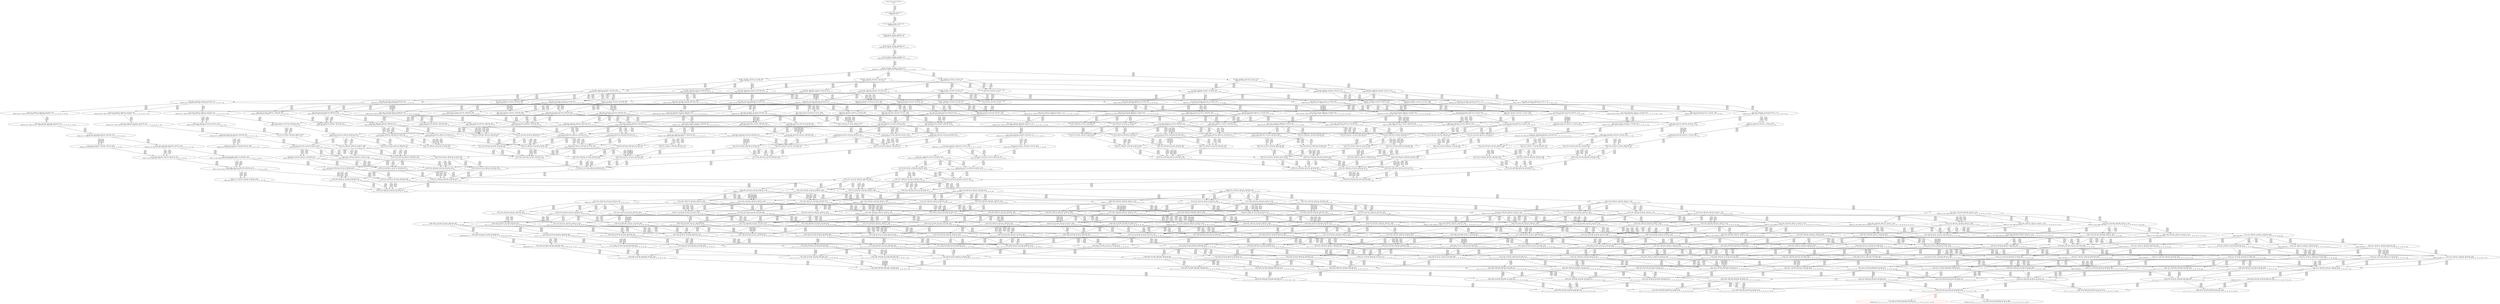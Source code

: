 digraph {
	S0[label="S0: [0, 0] [0, 0] [0, 0] [0, 0] \n{}{}"];
	S1[label="S1: [0, 0] [0, 0] [0, 0] [45, 57] \n{T0J0:45-57}{1}"];
	S2[label="S2: [45, 45] [45, 45] [45, 57] [89, 113] \n{T0J1:89-113}{1, 2}"];
	S3[label="S3: [45, 45] [45, 57] [81, 103] [89, 113] \n{T0J1:89-113, T0J2:81-103}{1, 2, 3}"];
	S4[label="S4: [45, 57] [57, 73] [81, 103] [89, 113] \n{T0J1:89-113, T0J2:81-103, T0J10:57-73}{1, 2, 3, 11}"];
	S5[label="S5: [57, 73] [81, 103] [82, 105] [89, 113] \n{T0J1:89-113, T0J2:81-103, T0J11:82-105}{1, 2, 3, 11, 12}"];
	S6[label="S6: [81, 103] [82, 105] [89, 113] [100, 127] \n{T0J1:89-113, T0J2:81-103, T0J11:82-105, T0J14:100-127}{1, 2, 3, 11, 12, 15}"];
	S7[label="S7: [82, 105] [89, 113] [100, 127] [103, 131] \n{T0J3:103-131}{1, 2, 3, 4, 11, 12, 15}"];
	S8[label="S8: [82, 102] [89, 113] [100, 127] [148, 185] \n{T0J12:148-185}{1, 2, 3, 11, 12, 13, 15}"];
	S9[label="S9: [100, 102] [100, 105] [100, 113] [128, 137] \n{T0J15:128-137}{1, 2, 3, 11, 12, 15, 16}"];
	S10[label="S10: [82, 105] [89, 113] [100, 127] [137, 172] \n{T0J19:137-172}{1, 2, 3, 11, 12, 15, 20}"];
	S11[label="S11: [89, 113] [97, 124] [100, 127] [103, 131] \n{T0J6:97-124}{1, 2, 3, 4, 7, 11, 12, 15}"];
	S12[label="S12: [89, 113] [100, 127] [103, 131] [148, 185] \n{T0J3:103-131, T0J12:148-185}{1, 2, 3, 4, 11, 12, 13, 15}"];
	S13[label="S13: [100, 113] [100, 127] [103, 131] [128, 137] \n{T0J3:103-131, T0J15:128-137}{1, 2, 3, 4, 11, 12, 15, 16}"];
	S14[label="S14: [89, 113] [100, 127] [103, 133] [137, 172] \n{T0J3:103-133, T0J19:137-172}{1, 2, 3, 4, 11, 12, 15, 20}"];
	S15[label="S15: [89, 113] [100, 127] [135, 169] [148, 185] \n{T0J12:148-185, T0J13:135-169}{1, 2, 3, 11, 12, 13, 14, 15}"];
	S16[label="S16: [100, 113] [100, 127] [128, 137] [148, 185] \n{T0J12:148-185, T0J15:128-137}{1, 2, 3, 11, 12, 13, 15, 16}"];
	S17[label="S17: [89, 113] [100, 127] [137, 172] [148, 185] \n{T0J12:148-185, T0J19:137-172}{1, 2, 3, 11, 12, 13, 15, 20}"];
	S18[label="S18: [100, 105] [100, 113] [125, 134] [128, 137] \n{T0J15:128-137, T0J16:125-134}{1, 2, 3, 11, 12, 15, 16, 17}"];
	S19[label="S19: [100, 113] [100, 127] [128, 137] [137, 172] \n{T0J15:128-137, T0J19:137-172}{1, 2, 3, 11, 12, 15, 16, 20}"];
	S20[label="S20: [103, 105] [103, 113] [103, 127] [147, 176] \n{}{1, 2, 3, 4, 5, 6, 11, 12, 15}"];
	S21[label="S21: [97, 124] [100, 127] [103, 131] [134, 170] \n{T0J7:134-170}{1, 2, 3, 4, 7, 8, 11, 12, 15}"];
	S22[label="S22: [97, 127] [100, 131] [103, 132] [148, 185] \n{T0J12:148-185}{1, 2, 3, 4, 7, 11, 12, 13, 15}"];
	S23[label="S23: [100, 127] [100, 131] [103, 132] [128, 137] \n{T0J15:128-137}{1, 2, 3, 4, 7, 11, 12, 15, 16}"];
	S24[label="S24: [97, 127] [100, 132] [103, 133] [137, 172] \n{T0J19:137-172}{1, 2, 3, 4, 7, 11, 12, 15, 20}"];
	S25[label="S25: [100, 127] [103, 141] [135, 169] [148, 185] \n{T0J3:103-141, T0J12:148-185, T0J13:135-169}{1, 2, 3, 4, 11, 12, 13, 14, 15}"];
	S26[label="S26: [100, 127] [103, 137] [128, 141] [148, 185] \n{T0J3:103-141, T0J12:148-185, T0J15:128-137}{1, 2, 3, 4, 11, 12, 13, 15, 16}"];
	S27[label="S27: [100, 127] [103, 141] [137, 172] [148, 185] \n{T0J3:103-141, T0J12:148-185, T0J19:137-172}{1, 2, 3, 4, 11, 12, 13, 15, 20}"];
	S28[label="S28: [100, 127] [103, 133] [125, 134] [128, 137] \n{T0J3:103-133, T0J15:128-137, T0J16:125-134}{1, 2, 3, 4, 11, 12, 15, 16, 17}"];
	S29[label="S29: [100, 127] [103, 137] [128, 141] [137, 172] \n{T0J3:103-141, T0J15:128-137, T0J19:137-172}{1, 2, 3, 4, 11, 12, 15, 16, 20}"];
	S30[label="S30: [100, 127] [128, 137] [135, 169] [148, 185] \n{T0J12:148-185, T0J13:135-169, T0J15:128-137}{1, 2, 3, 11, 12, 13, 14, 15, 16}"];
	S31[label="S31: [100, 127] [135, 169] [142, 172] [148, 185] \n{T0J12:148-185, T0J13:135-169, T0J19:137-172}{1, 2, 3, 11, 12, 13, 14, 15, 20}"];
	S32[label="S32: [100, 127] [125, 134] [128, 137] [148, 185] \n{T0J12:148-185, T0J15:128-137, T0J16:125-134}{1, 2, 3, 11, 12, 13, 15, 16, 17}"];
	S33[label="S33: [100, 127] [128, 137] [137, 172] [148, 185] \n{T0J12:148-185, T0J15:128-137, T0J19:137-172}{1, 2, 3, 11, 12, 13, 15, 16, 20}"];
	S34[label="S34: [100, 113] [113, 119] [125, 134] [128, 137] \n{T0J15:128-137, T0J16:125-134, T0J17:113-119}{1, 2, 3, 11, 12, 15, 16, 17, 18}"];
	S35[label="S35: [100, 127] [125, 134] [128, 137] [137, 172] \n{T0J15:128-137, T0J16:125-134, T0J19:137-172}{1, 2, 3, 11, 12, 15, 16, 17, 20}"];
	S36[label="S36: [103, 124] [103, 127] [103, 131] [147, 184] \n{}{1, 2, 3, 4, 5, 6, 7, 11, 12, 15}"];
	S37[label="S37: [103, 113] [103, 127] [147, 184] [148, 185] \n{T0J12:148-185}{1, 2, 3, 4, 5, 6, 11, 12, 13, 15}"];
	S38[label="S38: [103, 113] [103, 127] [128, 137] [147, 184] \n{T0J15:128-137}{1, 2, 3, 4, 5, 6, 11, 12, 15, 16}"];
	S39[label="S39: [103, 113] [103, 127] [137, 172] [147, 184] \n{T0J19:137-172}{1, 2, 3, 4, 5, 6, 11, 12, 15, 20}"];
	S40[label="S40: [100, 131] [103, 132] [134, 184] [148, 207] \n{T0J7:134-184, T0J12:148-207}{1, 2, 3, 4, 7, 8, 11, 12, 13, 15}"];
	S41[label="S41: [100, 131] [103, 132] [128, 139] [134, 184] \n{T0J7:134-184, T0J15:128-139}{1, 2, 3, 4, 7, 8, 11, 12, 15, 16}"];
	S42[label="S42: [100, 132] [103, 133] [134, 172] [142, 184] \n{T0J7:134-184, T0J19:137-174}{1, 2, 3, 4, 7, 8, 11, 12, 15, 20}"];
	S43[label="S43: [100, 141] [103, 146] [135, 169] [148, 185] \n{T0J12:148-185, T0J13:135-169}{1, 2, 3, 4, 7, 11, 12, 13, 14, 15}"];
	S44[label="S44: [100, 137] [103, 141] [128, 146] [148, 185] \n{T0J12:148-185, T0J15:128-137}{1, 2, 3, 4, 7, 11, 12, 13, 15, 16}"];
	S45[label="S45: [100, 141] [103, 146] [137, 172] [148, 185] \n{T0J12:148-185, T0J19:137-172}{1, 2, 3, 4, 7, 11, 12, 13, 15, 20}"];
	S46[label="S46: [100, 133] [103, 134] [125, 137] [128, 146] \n{T0J15:128-137}{1, 2, 3, 4, 7, 11, 12, 15, 16, 17}"];
	S47[label="S47: [100, 137] [103, 141] [128, 146] [137, 172] \n{T0J15:128-137, T0J19:137-172}{1, 2, 3, 4, 7, 11, 12, 15, 16, 20}"];
	S48[label="S48: [103, 137] [128, 155] [135, 169] [148, 185] \n{T0J3:103-155, T0J12:148-185, T0J13:135-169, T0J15:128-137}{1, 2, 3, 4, 11, 12, 13, 14, 15, 16}"];
	S49[label="S49: [103, 155] [135, 169] [142, 172] [148, 185] \n{T0J3:103-155, T0J12:148-185, T0J13:135-169, T0J19:137-172}{1, 2, 3, 4, 11, 12, 13, 14, 15, 20}"];
	S50[label="S50: [103, 134] [125, 137] [128, 155] [148, 185] \n{T0J3:103-155, T0J12:148-185, T0J15:128-137}{1, 2, 3, 4, 11, 12, 13, 15, 16, 17}"];
	S51[label="S51: [103, 137] [128, 155] [137, 172] [148, 185] \n{T0J3:103-155, T0J12:148-185, T0J15:128-137, T0J19:137-172}{1, 2, 3, 4, 11, 12, 13, 15, 16, 20}"];
	S52[label="S52: [103, 119] [113, 134] [125, 137] [128, 141] \n{T0J3:103-141, T0J15:128-137, T0J16:125-134, T0J17:113-119}{1, 2, 3, 4, 11, 12, 15, 16, 17, 18}"];
	S53[label="S53: [103, 134] [125, 137] [128, 155] [137, 172] \n{T0J3:103-155, T0J15:128-137, T0J19:137-172}{1, 2, 3, 4, 11, 12, 15, 16, 17, 20}"];
	S54[label="S54: [125, 134] [128, 137] [135, 169] [148, 185] \n{T0J12:148-185, T0J13:135-169, T0J15:128-137, T0J16:125-134}{1, 2, 3, 11, 12, 13, 14, 15, 16, 17}"];
	S55[label="S55: [128, 137] [135, 169] [142, 172] [148, 185] \n{T0J12:148-185, T0J13:135-169, T0J15:128-137, T0J19:137-172}{1, 2, 3, 11, 12, 13, 14, 15, 16, 20}"];
	S56[label="S56: [113, 119] [125, 134] [128, 137] [148, 185] \n{T0J12:148-185, T0J15:128-137, T0J16:125-134, T0J17:113-119}{1, 2, 3, 11, 12, 13, 15, 16, 17, 18}"];
	S57[label="S57: [125, 134] [128, 137] [137, 172] [148, 185] \n{T0J12:148-185, T0J15:128-137, T0J16:125-134, T0J19:137-172}{1, 2, 3, 11, 12, 13, 15, 16, 17, 20}"];
	S58[label="S58: [113, 119] [125, 134] [128, 137] [160, 178] \n{T0J15:128-137, T0J16:125-134, T0J17:113-119, T0J18:160-178}{1, 2, 3, 11, 12, 15, 16, 17, 18, 19}"];
	S59[label="S59: [113, 119] [125, 134] [128, 137] [137, 172] \n{T0J15:128-137, T0J16:125-134, T0J17:113-119, T0J19:137-172}{1, 2, 3, 11, 12, 15, 16, 17, 18, 20}"];
	S60[label="S60: [103, 127] [103, 131] [134, 181] [147, 195] \n{T0J7:134-181}{1, 2, 3, 4, 5, 6, 7, 8, 11, 12, 15}"];
	S61[label="S61: [103, 131] [103, 132] [147, 185] [148, 198] \n{T0J12:148-185}{1, 2, 3, 4, 5, 6, 7, 11, 12, 13, 15}"];
	S62[label="S62: [103, 131] [103, 132] [128, 137] [147, 198] \n{T0J15:128-137}{1, 2, 3, 4, 5, 6, 7, 11, 12, 15, 16}"];
	S63[label="S63: [103, 132] [103, 133] [137, 172] [147, 198] \n{T0J19:137-172}{1, 2, 3, 4, 5, 6, 7, 11, 12, 15, 20}"];
	S64[label="S64: [103, 127] [135, 169] [147, 185] [148, 198] \n{T0J12:148-185, T0J13:135-169}{1, 2, 3, 4, 5, 6, 11, 12, 13, 14, 15}"];
	S65[label="S65: [103, 127] [128, 137] [147, 185] [148, 198] \n{T0J12:148-185, T0J15:128-137}{1, 2, 3, 4, 5, 6, 11, 12, 13, 15, 16}"];
	S66[label="S66: [103, 127] [137, 172] [147, 185] [148, 198] \n{T0J12:148-185, T0J19:137-172}{1, 2, 3, 4, 5, 6, 11, 12, 13, 15, 20}"];
	S67[label="S67: [103, 127] [125, 134] [128, 137] [147, 198] \n{T0J15:128-137}{1, 2, 3, 4, 5, 6, 11, 12, 15, 16, 17}"];
	S68[label="S68: [103, 127] [128, 137] [137, 172] [147, 198] \n{T0J15:128-137, T0J19:137-172}{1, 2, 3, 4, 5, 6, 11, 12, 15, 16, 20}"];
	S69[label="S69: [103, 146] [134, 184] [145, 198] [148, 207] \n{T0J7:134-198, T0J12:148-207}{1, 2, 3, 4, 7, 8, 11, 12, 13, 14, 15}"];
	S70[label="S70: [103, 141] [128, 146] [134, 185] [148, 214] \n{T0J7:134-194, T0J12:148-214}{1, 2, 3, 4, 7, 8, 11, 12, 13, 15, 16}"];
	S71[label="S71: [103, 146] [134, 174] [142, 185] [148, 215] \n{T0J7:134-198, T0J12:148-215}{1, 2, 3, 4, 7, 8, 11, 12, 13, 15, 20}"];
	S72[label="S72: [103, 134] [125, 137] [128, 146] [134, 190] \n{T0J7:134-190}{1, 2, 3, 4, 7, 8, 11, 12, 15, 16, 17}"];
	S73[label="S73: [103, 141] [128, 146] [134, 174] [142, 194] \n{T0J7:134-194, T0J19:137-174}{1, 2, 3, 4, 7, 8, 11, 12, 15, 16, 20}"];
	S74[label="S74: [103, 155] [128, 156] [135, 169] [148, 185] \n{T0J12:148-185}{1, 2, 3, 4, 7, 11, 12, 13, 14, 15, 16}"];
	S75[label="S75: [103, 169] [135, 172] [142, 173] [148, 185] \n{}{1, 2, 3, 4, 7, 11, 12, 13, 14, 15, 20}"];
	S76[label="S76: [103, 137] [125, 153] [128, 155] [148, 185] \n{T0J12:148-185}{1, 2, 3, 4, 7, 11, 12, 13, 15, 16, 17}"];
	S77[label="S77: [103, 155] [128, 156] [137, 172] [148, 185] \n{T0J12:148-185, T0J19:137-172}{1, 2, 3, 4, 7, 11, 12, 13, 15, 16, 20}"];
	S78[label="S78: [103, 134] [113, 137] [125, 138] [128, 146] \n{T0J15:128-137}{1, 2, 3, 4, 7, 11, 12, 15, 16, 17, 18}"];
	S79[label="S79: [103, 137] [125, 153] [128, 155] [137, 172] \n{T0J19:137-172}{1, 2, 3, 4, 7, 11, 12, 15, 16, 17, 20}"];
	S80[label="S80: [128, 137] [135, 162] [147, 169] [148, 185] \n{T0J3:147-162, T0J12:148-185, T0J13:135-169}{1, 2, 3, 4, 11, 12, 13, 14, 15, 16, 17}"];
	S81[label="S81: [135, 165] [142, 169] [148, 172] [150, 185] \n{T0J3:150-165, T0J12:148-185, T0J19:137-172}{1, 2, 3, 4, 11, 12, 13, 14, 15, 16, 20}"];
	S82[label="S82: [125, 134] [128, 137] [135, 147] [148, 185] \n{T0J3:135-147, T0J12:148-185, T0J15:128-137, T0J16:125-134}{1, 2, 3, 4, 11, 12, 13, 15, 16, 17, 18}"];
	S83[label="S83: [128, 137] [137, 162] [147, 172] [148, 185] \n{T0J3:147-162, T0J12:148-185, T0J19:137-172}{1, 2, 3, 4, 11, 12, 13, 15, 16, 17, 20}"];
	S84[label="S84: [125, 134] [128, 137] [135, 147] [160, 178] \n{T0J3:135-147, T0J15:128-137, T0J16:125-134, T0J18:160-178}{1, 2, 3, 4, 11, 12, 15, 16, 17, 18, 19}"];
	S85[label="S85: [125, 134] [128, 137] [135, 147] [137, 172] \n{T0J3:135-147, T0J15:128-137, T0J16:125-134, T0J19:137-172}{1, 2, 3, 4, 11, 12, 15, 16, 17, 18, 20}"];
	S86[label="S86: [103, 132] [134, 185] [147, 202] [148, 210] \n{T0J7:134-188, T0J12:148-210}{1, 2, 3, 4, 5, 6, 7, 8, 11, 12, 13, 15}"];
	S87[label="S87: [103, 132] [128, 139] [134, 188] [147, 202] \n{T0J7:134-188}{1, 2, 3, 4, 5, 6, 7, 8, 11, 12, 15, 16}"];
	S88[label="S88: [103, 133] [134, 174] [142, 189] [147, 203] \n{T0J7:134-189, T0J19:137-174}{1, 2, 3, 4, 5, 6, 7, 8, 11, 12, 15, 20}"];
	S89[label="S89: [103, 146] [135, 169] [147, 185] [148, 212] \n{T0J12:148-185}{1, 2, 3, 4, 5, 6, 7, 11, 12, 13, 14, 15}"];
	S90[label="S90: [103, 141] [128, 146] [147, 185] [148, 208] \n{T0J12:148-185}{1, 2, 3, 4, 5, 6, 7, 11, 12, 13, 15, 16}"];
	S91[label="S91: [103, 146] [137, 172] [147, 185] [148, 212] \n{T0J12:148-185}{1, 2, 3, 4, 5, 6, 7, 11, 12, 13, 15, 20}"];
	S92[label="S92: [103, 134] [125, 137] [128, 146] [147, 204] \n{}{1, 2, 3, 4, 5, 6, 7, 11, 12, 15, 16, 17}"];
	S93[label="S93: [103, 141] [128, 146] [137, 172] [147, 208] \n{T0J19:137-172}{1, 2, 3, 4, 5, 6, 7, 11, 12, 15, 16, 20}"];
	S94[label="S94: [128, 137] [135, 169] [147, 185] [148, 208] \n{T0J12:148-185}{1, 2, 3, 4, 5, 6, 11, 12, 13, 14, 15, 16}"];
	S95[label="S95: [135, 169] [142, 172] [147, 185] [148, 226] \n{}{1, 2, 3, 4, 5, 6, 11, 12, 13, 14, 15, 20}"];
	S96[label="S96: [125, 134] [128, 137] [147, 185] [148, 205] \n{T0J12:148-185}{1, 2, 3, 4, 5, 6, 11, 12, 13, 15, 16, 17}"];
	S97[label="S97: [128, 137] [137, 172] [147, 185] [148, 208] \n{T0J12:148-185, T0J19:137-172}{1, 2, 3, 4, 5, 6, 11, 12, 13, 15, 16, 20}"];
	S98[label="S98: [113, 119] [125, 134] [128, 137] [147, 190] \n{T0J15:128-137, T0J16:125-134}{1, 2, 3, 4, 5, 6, 11, 12, 15, 16, 17, 18}"];
	S99[label="S99: [125, 134] [128, 137] [137, 172] [147, 205] \n{T0J19:137-172}{1, 2, 3, 4, 5, 6, 11, 12, 15, 16, 17, 20}"];
	S100[label="S100: [128, 181] [134, 185] [145, 208] [148, 214] \n{}{1, 2, 3, 4, 7, 8, 11, 12, 13, 14, 15, 16}"];
	S101[label="S101: [134, 184] [142, 196] [148, 213] [148, 221] \n{}{1, 2, 3, 4, 7, 8, 11, 12, 13, 14, 15, 20}"];
	S102[label="S102: [125, 153] [128, 155] [134, 190] [148, 217] \n{T0J7:134-194, T0J12:148-217}{1, 2, 3, 4, 7, 8, 11, 12, 13, 15, 16, 17}"];
	S103[label="S103: [128, 156] [134, 174] [142, 194] [148, 224] \n{}{1, 2, 3, 4, 7, 8, 11, 12, 13, 15, 16, 20}"];
	S104[label="S104: [113, 137] [125, 138] [128, 146] [134, 191] \n{T0J7:134-191}{1, 2, 3, 4, 7, 8, 11, 12, 15, 16, 17, 18}"];
	S105[label="S105: [125, 153] [128, 155] [134, 174] [142, 194] \n{T0J7:134-194, T0J19:137-174}{1, 2, 3, 4, 7, 8, 11, 12, 15, 16, 17, 20}"];
	S106[label="S106: [135, 156] [143, 162] [147, 169] [148, 185] \n{T0J3:147-162, T0J6:143-156, T0J12:148-185}{1, 2, 3, 4, 7, 11, 12, 13, 14, 15, 16, 17}"];
	S107[label="S107: [142, 169] [148, 172] [150, 183] [150, 185] \n{T0J6:150-183}{1, 2, 3, 4, 7, 11, 12, 13, 14, 15, 16, 20}"];
	S108[label="S108: [128, 137] [135, 147] [140, 153] [148, 185] \n{T0J3:135-147, T0J6:140-153, T0J12:148-185}{1, 2, 3, 4, 7, 11, 12, 13, 15, 16, 17, 18}"];
	S109[label="S109: [137, 156] [143, 162] [147, 172] [148, 185] \n{T0J3:147-162, T0J6:143-156, T0J12:148-185, T0J19:137-172}{1, 2, 3, 4, 7, 11, 12, 13, 15, 16, 17, 20}"];
	S110[label="S110: [128, 137] [135, 147] [140, 153] [160, 178] \n{T0J3:135-147, T0J6:140-153, T0J18:160-178}{1, 2, 3, 4, 7, 11, 12, 15, 16, 17, 18, 19}"];
	S111[label="S111: [128, 137] [135, 147] [137, 153] [140, 172] \n{T0J3:135-147, T0J6:140-153, T0J19:137-172}{1, 2, 3, 4, 7, 11, 12, 15, 16, 17, 18, 20}"];
	S112[label="S112: [134, 185] [145, 199] [147, 207] [148, 217] \n{T0J12:148-210}{1, 2, 3, 4, 5, 6, 7, 8, 11, 12, 13, 14, 15}"];
	S113[label="S113: [134, 146] [145, 184] [148, 207] [184, 226] \n{T0J12:148-207}{1, 2, 3, 4, 7, 8, 9, 10, 11, 12, 13, 14, 15}"];
	S114[label="S114: [128, 146] [134, 188] [147, 212] [148, 215] \n{T0J12:148-215}{1, 2, 3, 4, 5, 6, 7, 8, 11, 12, 13, 15, 16}"];
	S115[label="S115: [134, 146] [134, 185] [148, 214] [184, 221] \n{T0J12:148-214}{1, 2, 3, 4, 7, 8, 9, 10, 11, 12, 13, 15, 16}"];
	S116[label="S116: [134, 174] [142, 189] [147, 215] [148, 217] \n{T0J12:148-216}{1, 2, 3, 4, 5, 6, 7, 8, 11, 12, 13, 15, 20}"];
	S117[label="S117: [134, 174] [142, 185] [148, 215] [184, 226] \n{T0J12:148-215}{1, 2, 3, 4, 7, 8, 9, 10, 11, 12, 13, 15, 20}"];
	S118[label="S118: [125, 137] [128, 146] [134, 191] [147, 205] \n{T0J7:134-191}{1, 2, 3, 4, 5, 6, 7, 8, 11, 12, 15, 16, 17}"];
	S119[label="S119: [134, 134] [134, 137] [134, 146] [184, 197] \n{T0J8:184-197}{1, 2, 3, 4, 7, 8, 9, 10, 11, 12, 15, 16, 17}"];
	S120[label="S120: [134, 134] [134, 137] [134, 146] [198, 214] \n{T0J9:198-214}{1, 2, 3, 4, 7, 8, 9, 10, 11, 12, 15, 16, 17}"];
	S121[label="S121: [128, 146] [134, 174] [142, 198] [147, 212] \n{}{1, 2, 3, 4, 5, 6, 7, 8, 11, 12, 15, 16, 20}"];
	S122[label="S122: [134, 141] [134, 146] [142, 174] [184, 221] \n{}{1, 2, 3, 4, 7, 8, 9, 10, 11, 12, 15, 16, 20}"];
	S123[label="S123: [128, 156] [135, 169] [147, 185] [148, 226] \n{}{1, 2, 3, 4, 5, 6, 7, 11, 12, 13, 14, 15, 16}"];
	S124[label="S124: [135, 172] [142, 185] [147, 188] [148, 240] \n{}{1, 2, 3, 4, 5, 6, 7, 11, 12, 13, 14, 15, 20}"];
	S125[label="S125: [125, 153] [128, 155] [147, 185] [148, 208] \n{T0J12:148-185}{1, 2, 3, 4, 5, 6, 7, 11, 12, 13, 15, 16, 17}"];
	S126[label="S126: [128, 156] [137, 172] [147, 185] [148, 226] \n{}{1, 2, 3, 4, 5, 6, 7, 11, 12, 13, 15, 16, 20}"];
	S127[label="S127: [113, 137] [125, 138] [128, 146] [147, 205] \n{}{1, 2, 3, 4, 5, 6, 7, 11, 12, 15, 16, 17, 18}"];
	S128[label="S128: [125, 153] [128, 155] [137, 172] [147, 208] \n{T0J19:137-172}{1, 2, 3, 4, 5, 6, 7, 11, 12, 15, 16, 17, 20}"];
	S129[label="S129: [150, 169] [150, 172] [150, 185] [194, 236] \n{}{1, 2, 3, 4, 5, 6, 11, 12, 13, 14, 15, 16, 20}"];
	S130[label="S130: [128, 185] [134, 196] [148, 217] [153, 220] \n{}{1, 2, 3, 4, 7, 8, 11, 12, 13, 14, 15, 16, 17}"];
	S131[label="S131: [134, 196] [142, 199] [148, 223] [162, 224] \n{}{1, 2, 3, 4, 7, 8, 11, 12, 13, 14, 15, 16, 20}"];
	S132[label="S132: [125, 147] [128, 153] [134, 191] [173, 220] \n{T0J12:148-220}{1, 2, 3, 4, 7, 8, 11, 12, 13, 15, 16, 17, 18}"];
	S133[label="S133: [128, 162] [134, 174] [142, 194] [182, 236] \n{}{1, 2, 3, 4, 7, 8, 11, 12, 13, 15, 16, 17, 20}"];
	S134[label="S134: [135, 147] [140, 153] [160, 178] [173, 194] \n{T0J6:140-153, T0J7:173-194, T0J18:160-178}{1, 2, 3, 4, 7, 8, 11, 12, 15, 16, 17, 18, 19}"];
	S135[label="S135: [135, 147] [137, 153] [140, 172] [173, 194] \n{T0J6:140-153, T0J7:173-194, T0J19:137-172}{1, 2, 3, 4, 7, 8, 11, 12, 15, 16, 17, 18, 20}"];
	S136[label="S136: [134, 199] [145, 212] [148, 217] [162, 252] \n{}{1, 2, 3, 4, 5, 6, 7, 8, 11, 12, 13, 14, 15, 16}"];
	S137[label="S137: [134, 185] [145, 213] [148, 214] [184, 244] \n{}{1, 2, 3, 4, 7, 8, 9, 10, 11, 12, 13, 14, 15, 16}"];
	S138[label="S138: [142, 196] [147, 215] [148, 229] [178, 255] \n{}{1, 2, 3, 4, 5, 6, 7, 8, 11, 12, 13, 14, 15, 20}"];
	S139[label="S139: [142, 196] [148, 215] [148, 226] [184, 244] \n{}{1, 2, 3, 4, 7, 8, 9, 10, 11, 12, 13, 14, 15, 20}"];
	S140[label="S140: [128, 155] [134, 191] [147, 217] [169, 224] \n{}{1, 2, 3, 4, 5, 6, 7, 8, 11, 12, 13, 15, 16, 17}"];
	S141[label="S141: [134, 155] [134, 190] [148, 217] [184, 233] \n{}{1, 2, 3, 4, 7, 8, 9, 10, 11, 12, 13, 15, 16, 17}"];
	S142[label="S142: [134, 174] [142, 198] [147, 224] [172, 229] \n{}{1, 2, 3, 4, 5, 6, 7, 8, 11, 12, 13, 15, 16, 20}"];
	S143[label="S143: [134, 174] [142, 194] [148, 224] [184, 236] \n{}{1, 2, 3, 4, 7, 8, 9, 10, 11, 12, 13, 15, 16, 20}"];
	S144[label="S144: [125, 138] [128, 146] [134, 194] [157, 208] \n{}{1, 2, 3, 4, 5, 6, 7, 8, 11, 12, 15, 16, 17, 18}"];
	S145[label="S145: [134, 137] [134, 138] [134, 146] [184, 217] \n{}{1, 2, 3, 4, 7, 8, 9, 10, 11, 12, 15, 16, 17, 18}"];
	S146[label="S146: [128, 155] [134, 174] [142, 208] [169, 224] \n{}{1, 2, 3, 4, 5, 6, 7, 8, 11, 12, 15, 16, 17, 20}"];
	S147[label="S147: [134, 153] [134, 155] [142, 174] [184, 233] \n{}{1, 2, 3, 4, 7, 8, 9, 10, 11, 12, 15, 16, 17, 20}"];
	S148[label="S148: [147, 156] [147, 169] [148, 185] [191, 227] \n{}{1, 2, 3, 4, 5, 6, 7, 11, 12, 13, 14, 15, 16, 17}"];
	S149[label="S149: [148, 172] [150, 185] [150, 188] [186, 240] \n{}{1, 2, 3, 4, 5, 6, 7, 11, 12, 13, 14, 15, 16, 20}"];
	S150[label="S150: [135, 137] [140, 153] [148, 185] [179, 208] \n{T0J6:140-153, T0J12:148-185}{1, 2, 3, 4, 5, 6, 7, 11, 12, 13, 15, 16, 17, 18}"];
	S151[label="S151: [147, 156] [147, 172] [148, 185] [191, 227] \n{}{1, 2, 3, 4, 5, 6, 7, 11, 12, 13, 15, 16, 17, 20}"];
	S152[label="S152: [135, 137] [140, 153] [160, 178] [179, 208] \n{T0J6:140-153, T0J18:160-178}{1, 2, 3, 4, 5, 6, 7, 11, 12, 15, 16, 17, 18, 19}"];
	S153[label="S153: [135, 137] [137, 153] [140, 172] [179, 208] \n{T0J6:140-153, T0J19:137-172}{1, 2, 3, 4, 5, 6, 7, 11, 12, 15, 16, 17, 18, 20}"];
	S154[label="S154: [128, 181] [134, 196] [148, 217] [153, 220] \n{}{1, 2, 3, 4, 7, 8, 11, 12, 13, 14, 15, 16, 17, 18}"];
	S155[label="S155: [134, 196] [142, 199] [159, 229] [162, 236] \n{}{1, 2, 3, 4, 7, 8, 11, 12, 13, 14, 15, 16, 17, 20}"];
	S156[label="S156: [140, 153] [160, 178] [173, 194] [201, 230] \n{T0J7:173-194, T0J12:201-230, T0J18:160-178}{1, 2, 3, 4, 7, 8, 11, 12, 13, 15, 16, 17, 18, 19}"];
	S157[label="S157: [137, 153] [140, 172] [173, 194] [201, 230] \n{T0J7:173-194, T0J12:201-230}{1, 2, 3, 4, 7, 8, 11, 12, 13, 15, 16, 17, 18, 20}"];
	S158[label="S158: [145, 199] [147, 207] [148, 217] [184, 265] \n{}{1, 2, 3, 4, 5, 6, 7, 8, 9, 10, 11, 12, 13, 14, 15}"];
	S159[label="S159: [134, 188] [147, 214] [148, 217] [184, 226] \n{T0J12:148-215}{1, 2, 3, 4, 5, 6, 7, 8, 9, 10, 11, 12, 13, 15, 16}"];
	S160[label="S160: [142, 189] [147, 215] [148, 226] [184, 254] \n{}{1, 2, 3, 4, 5, 6, 7, 8, 9, 10, 11, 12, 13, 15, 20}"];
	S161[label="S161: [134, 137] [134, 146] [147, 205] [184, 217] \n{}{1, 2, 3, 4, 5, 6, 7, 8, 9, 10, 11, 12, 15, 16, 17}"];
	S162[label="S162: [134, 174] [142, 198] [147, 212] [184, 226] \n{}{1, 2, 3, 4, 5, 6, 7, 8, 9, 10, 11, 12, 15, 16, 20}"];
	S163[label="S163: [134, 212] [147, 217] [153, 231] [162, 256] \n{}{1, 2, 3, 4, 5, 6, 7, 8, 11, 12, 13, 14, 15, 16, 17}"];
	S164[label="S164: [134, 196] [148, 217] [153, 222] [184, 244] \n{}{1, 2, 3, 4, 7, 8, 9, 10, 11, 12, 13, 14, 15, 16, 17}"];
	S165[label="S165: [142, 215] [147, 229] [162, 231] [178, 267] \n{}{1, 2, 3, 4, 5, 6, 7, 8, 11, 12, 13, 14, 15, 16, 20}"];
	S166[label="S166: [142, 199] [148, 224] [162, 231] [184, 244] \n{}{1, 2, 3, 4, 7, 8, 9, 10, 11, 12, 13, 14, 15, 16, 20}"];
	S167[label="S167: [128, 153] [134, 194] [157, 218] [173, 221] \n{T0J12:148-221}{1, 2, 3, 4, 5, 6, 7, 8, 11, 12, 13, 15, 16, 17, 18}"];
	S168[label="S168: [134, 153] [134, 191] [173, 220] [184, 227] \n{T0J12:148-220}{1, 2, 3, 4, 7, 8, 9, 10, 11, 12, 13, 15, 16, 17, 18}"];
	S169[label="S169: [134, 174] [142, 208] [169, 233] [182, 238] \n{}{1, 2, 3, 4, 5, 6, 7, 8, 11, 12, 13, 15, 16, 17, 20}"];
	S170[label="S170: [134, 174] [142, 194] [182, 236] [184, 242] \n{}{1, 2, 3, 4, 7, 8, 9, 10, 11, 12, 13, 15, 16, 17, 20}"];
	S171[label="S171: [140, 153] [160, 178] [173, 194] [179, 218] \n{T0J7:173-194, T0J18:160-178}{1, 2, 3, 4, 5, 6, 7, 8, 11, 12, 15, 16, 17, 18, 19}"];
	S172[label="S172: [137, 153] [140, 172] [173, 194] [179, 218] \n{T0J7:173-194}{1, 2, 3, 4, 5, 6, 7, 8, 11, 12, 15, 16, 17, 18, 20}"];
	S173[label="S173: [134, 196] [148, 217] [153, 220] [188, 240] \n{T0J18:160-240}{1, 2, 3, 4, 7, 8, 11, 12, 13, 14, 15, 16, 17, 18, 19}"];
	S174[label="S174: [140, 181] [147, 199] [159, 229] [162, 236] \n{}{1, 2, 3, 4, 7, 8, 11, 12, 13, 14, 15, 16, 17, 18, 20}"];
	S175[label="S175: [145, 214] [148, 217] [162, 252] [184, 279] \n{}{1, 2, 3, 4, 5, 6, 7, 8, 9, 10, 11, 12, 13, 14, 15, 16}"];
	S176[label="S176: [147, 215] [148, 229] [178, 255] [186, 276] \n{}{1, 2, 3, 4, 5, 6, 7, 8, 9, 10, 11, 12, 13, 14, 15, 20}"];
	S177[label="S177: [134, 191] [147, 217] [169, 226] [184, 235] \n{}{1, 2, 3, 4, 5, 6, 7, 8, 9, 10, 11, 12, 13, 15, 16, 17}"];
	S178[label="S178: [142, 198] [147, 224] [172, 236] [184, 257] \n{}{1, 2, 3, 4, 5, 6, 7, 8, 9, 10, 11, 12, 13, 15, 16, 20}"];
	S179[label="S179: [134, 146] [134, 194] [157, 208] [184, 218] \n{}{1, 2, 3, 4, 5, 6, 7, 8, 9, 10, 11, 12, 15, 16, 17, 18}"];
	S180[label="S180: [134, 174] [142, 208] [169, 224] [184, 235] \n{}{1, 2, 3, 4, 5, 6, 7, 8, 9, 10, 11, 12, 15, 16, 17, 20}"];
	S181[label="S181: [134, 217] [147, 229] [153, 231] [162, 256] \n{}{1, 2, 3, 4, 5, 6, 7, 8, 11, 12, 13, 14, 15, 16, 17, 18}"];
	S182[label="S182: [134, 196] [148, 220] [153, 222] [184, 244] \n{}{1, 2, 3, 4, 7, 8, 9, 10, 11, 12, 13, 14, 15, 16, 17, 18}"];
	S183[label="S183: [142, 229] [159, 233] [162, 247] [178, 267] \n{}{1, 2, 3, 4, 5, 6, 7, 8, 11, 12, 13, 14, 15, 16, 17, 20}"];
	S184[label="S184: [142, 199] [159, 231] [162, 236] [184, 244] \n{}{1, 2, 3, 4, 7, 8, 9, 10, 11, 12, 13, 14, 15, 16, 17, 20}"];
	S185[label="S185: [160, 178] [173, 194] [179, 224] [201, 236] \n{T0J7:173-194, T0J12:201-236, T0J18:160-178}{1, 2, 3, 4, 5, 6, 7, 8, 11, 12, 13, 15, 16, 17, 18, 19}"];
	S186[label="S186: [140, 172] [173, 194] [179, 224] [201, 236] \n{T0J7:173-194, T0J12:201-236}{1, 2, 3, 4, 5, 6, 7, 8, 11, 12, 13, 15, 16, 17, 18, 20}"];
	S187[label="S187: [147, 217] [153, 229] [162, 236] [190, 240] \n{}{1, 2, 3, 4, 7, 8, 11, 12, 13, 14, 15, 16, 17, 18, 19, 20}"];
	S188[label="S188: [147, 217] [153, 246] [162, 256] [184, 292] \n{}{1, 2, 3, 4, 5, 6, 7, 8, 9, 10, 11, 12, 13, 14, 15, 16, 17}"];
	S189[label="S189: [147, 229] [162, 250] [178, 267] [186, 295] \n{}{1, 2, 3, 4, 5, 6, 7, 8, 9, 10, 11, 12, 13, 14, 15, 16, 20}"];
	S190[label="S190: [134, 194] [157, 220] [173, 224] [184, 233] \n{}{1, 2, 3, 4, 5, 6, 7, 8, 9, 10, 11, 12, 13, 15, 16, 17, 18}"];
	S191[label="S191: [142, 208] [169, 236] [182, 242] [184, 257] \n{}{1, 2, 3, 4, 5, 6, 7, 8, 9, 10, 11, 12, 13, 15, 16, 17, 20}"];
	S192[label="S192: [147, 229] [153, 231] [162, 256] [188, 293] \n{}{1, 2, 3, 4, 5, 6, 7, 8, 11, 12, 13, 14, 15, 16, 17, 18, 19}"];
	S193[label="S193: [148, 220] [153, 222] [184, 240] [188, 244] \n{}{1, 2, 3, 4, 7, 8, 9, 10, 11, 12, 13, 14, 15, 16, 17, 18, 19}"];
	S194[label="S194: [147, 233] [159, 245] [162, 247] [178, 267] \n{}{1, 2, 3, 4, 5, 6, 7, 8, 11, 12, 13, 14, 15, 16, 17, 18, 20}"];
	S195[label="S195: [147, 199] [159, 231] [162, 236] [184, 244] \n{}{1, 2, 3, 4, 7, 8, 9, 10, 11, 12, 13, 14, 15, 16, 17, 18, 20}"];
	S196[label="S196: [153, 178] [158, 229] [162, 236] [190, 240] \n{T0J20:158-178}{1, 2, 3, 4, 7, 8, 11, 12, 13, 14, 15, 16, 17, 18, 19, 20, 21}"];
	S197[label="S197: [149, 166] [153, 229] [162, 236] [190, 240] \n{T0J25:149-166}{1, 2, 3, 4, 7, 8, 11, 12, 13, 14, 15, 16, 17, 18, 19, 20, 26}"];
	S198[label="S198: [160, 228] [162, 229] [190, 236] [211, 240] \n{T0J26:211-228}{1, 2, 3, 4, 7, 8, 11, 12, 13, 14, 15, 16, 17, 18, 19, 20, 27}"];
	S199[label="S199: [147, 234] [153, 246] [162, 256] [184, 297] \n{}{1, 2, 3, 4, 5, 6, 7, 8, 9, 10, 11, 12, 13, 14, 15, 16, 17, 18}"];
	S200[label="S200: [159, 250] [162, 261] [178, 267] [186, 309] \n{}{1, 2, 3, 4, 5, 6, 7, 8, 9, 10, 11, 12, 13, 14, 15, 16, 17, 20}"];
	S201[label="S201: [173, 178] [179, 224] [201, 236] [223, 258] \n{T0J12:201-236}{1, 2, 3, 4, 5, 6, 7, 8, 9, 10, 11, 12, 13, 15, 16, 17, 18, 19}"];
	S202[label="S202: [153, 245] [162, 256] [178, 293] [191, 304] \n{}{1, 2, 3, 4, 5, 6, 7, 8, 11, 12, 13, 14, 15, 16, 17, 18, 19, 20}"];
	S203[label="S203: [153, 231] [162, 236] [184, 240] [197, 244] \n{}{1, 2, 3, 4, 7, 8, 9, 10, 11, 12, 13, 14, 15, 16, 17, 18, 19, 20}"];
	S204[label="S204: [158, 229] [162, 236] [190, 240] [217, 245] \n{T0J21:217-245}{1, 2, 3, 4, 7, 8, 11, 12, 13, 14, 15, 16, 17, 18, 19, 20, 21, 22}"];
	S205[label="S205: [153, 178] [158, 229] [162, 236] [190, 240] \n{}{1, 2, 3, 4, 7, 8, 11, 12, 13, 14, 15, 16, 17, 18, 19, 20, 21, 26}"];
	S206[label="S206: [160, 228] [162, 229] [190, 236] [211, 240] \n{T0J26:211-228}{1, 2, 3, 4, 7, 8, 11, 12, 13, 14, 15, 16, 17, 18, 19, 20, 21, 27}"];
	S207[label="S207: [160, 228] [162, 229] [190, 236] [211, 240] \n{T0J26:211-228}{1, 2, 3, 4, 7, 8, 11, 12, 13, 14, 15, 16, 17, 18, 19, 20, 26, 27}"];
	S208[label="S208: [153, 246] [162, 256] [184, 297] [192, 310] \n{}{1, 2, 3, 4, 5, 6, 7, 8, 9, 10, 11, 12, 13, 14, 15, 16, 17, 18, 19}"];
	S209[label="S209: [159, 261] [162, 267] [178, 267] [186, 313] \n{}{1, 2, 3, 4, 5, 6, 7, 8, 9, 10, 11, 12, 13, 14, 15, 16, 17, 18, 20}"];
	S210[label="S210: [158, 242] [162, 256] [178, 293] [191, 304] \n{}{1, 2, 3, 4, 5, 6, 7, 8, 11, 12, 13, 14, 15, 16, 17, 18, 19, 20, 21}"];
	S211[label="S211: [158, 229] [162, 236] [184, 240] [197, 244] \n{}{1, 2, 3, 4, 7, 8, 9, 10, 11, 12, 13, 14, 15, 16, 17, 18, 19, 20, 21}"];
	S212[label="S212: [153, 230] [162, 256] [178, 293] [191, 304] \n{}{1, 2, 3, 4, 5, 6, 7, 8, 11, 12, 13, 14, 15, 16, 17, 18, 19, 20, 26}"];
	S213[label="S213: [153, 229] [162, 236] [184, 240] [197, 244] \n{}{1, 2, 3, 4, 7, 8, 9, 10, 11, 12, 13, 14, 15, 16, 17, 18, 19, 20, 26}"];
	S214[label="S214: [162, 256] [178, 292] [191, 293] [211, 304] \n{}{1, 2, 3, 4, 5, 6, 7, 8, 11, 12, 13, 14, 15, 16, 17, 18, 19, 20, 27}"];
	S215[label="S215: [162, 229] [184, 236] [197, 240] [211, 244] \n{T0J26:211-228}{1, 2, 3, 4, 7, 8, 9, 10, 11, 12, 13, 14, 15, 16, 17, 18, 19, 20, 27}"];
	S216[label="S216: [162, 256] [178, 281] [191, 293] [201, 304] \n{T0J23:201-281}{1, 2, 3, 4, 5, 6, 7, 8, 11, 12, 13, 14, 15, 16, 17, 18, 19, 20, 24}"];
	S217[label="S217: [162, 228] [190, 236] [209, 240] [217, 245] \n{T0J21:217-245, T0J22:209-228}{1, 2, 3, 4, 7, 8, 11, 12, 13, 14, 15, 16, 17, 18, 19, 20, 21, 22, 23}"];
	S218[label="S218: [158, 229] [162, 236] [190, 240] [217, 245] \n{T0J21:217-245}{1, 2, 3, 4, 7, 8, 11, 12, 13, 14, 15, 16, 17, 18, 19, 20, 21, 22, 26}"];
	S219[label="S219: [162, 229] [190, 236] [211, 240] [217, 245] \n{T0J21:217-245, T0J26:211-228}{1, 2, 3, 4, 7, 8, 11, 12, 13, 14, 15, 16, 17, 18, 19, 20, 21, 22, 27}"];
	S220[label="S220: [160, 228] [162, 229] [190, 236] [211, 240] \n{T0J26:211-228}{1, 2, 3, 4, 7, 8, 11, 12, 13, 14, 15, 16, 17, 18, 19, 20, 21, 26, 27}"];
	S221[label="S221: [162, 267] [178, 297] [186, 313] [197, 337] \n{}{1, 2, 3, 4, 5, 6, 7, 8, 9, 10, 11, 12, 13, 14, 15, 16, 17, 18, 19, 20}"];
	S222[label="S222: [162, 256] [178, 293] [191, 304] [217, 309] \n{}{1, 2, 3, 4, 5, 6, 7, 8, 11, 12, 13, 14, 15, 16, 17, 18, 19, 20, 21, 22}"];
	S223[label="S223: [162, 236] [184, 240] [197, 244] [217, 245] \n{T0J21:217-245}{1, 2, 3, 4, 7, 8, 9, 10, 11, 12, 13, 14, 15, 16, 17, 18, 19, 20, 21, 22}"];
	S224[label="S224: [158, 242] [162, 256] [178, 293] [191, 304] \n{}{1, 2, 3, 4, 5, 6, 7, 8, 11, 12, 13, 14, 15, 16, 17, 18, 19, 20, 21, 26}"];
	S225[label="S225: [158, 229] [162, 236] [184, 240] [197, 244] \n{}{1, 2, 3, 4, 7, 8, 9, 10, 11, 12, 13, 14, 15, 16, 17, 18, 19, 20, 21, 26}"];
	S226[label="S226: [162, 256] [178, 292] [191, 293] [211, 304] \n{}{1, 2, 3, 4, 5, 6, 7, 8, 11, 12, 13, 14, 15, 16, 17, 18, 19, 20, 21, 27}"];
	S227[label="S227: [162, 229] [184, 236] [197, 240] [211, 244] \n{T0J26:211-228}{1, 2, 3, 4, 7, 8, 9, 10, 11, 12, 13, 14, 15, 16, 17, 18, 19, 20, 21, 27}"];
	S228[label="S228: [162, 256] [178, 292] [191, 293] [211, 304] \n{}{1, 2, 3, 4, 5, 6, 7, 8, 11, 12, 13, 14, 15, 16, 17, 18, 19, 20, 26, 27}"];
	S229[label="S229: [162, 229] [184, 236] [197, 240] [211, 244] \n{T0J26:211-228}{1, 2, 3, 4, 7, 8, 9, 10, 11, 12, 13, 14, 15, 16, 17, 18, 19, 20, 26, 27}"];
	S230[label="S230: [162, 256] [178, 281] [191, 293] [201, 304] \n{}{1, 2, 3, 4, 5, 6, 7, 8, 11, 12, 13, 14, 15, 16, 17, 18, 19, 20, 21, 24}"];
	S231[label="S231: [162, 256] [178, 281] [191, 293] [201, 304] \n{}{1, 2, 3, 4, 5, 6, 7, 8, 11, 12, 13, 14, 15, 16, 17, 18, 19, 20, 24, 26}"];
	S232[label="S232: [178, 281] [191, 292] [201, 293] [211, 304] \n{}{1, 2, 3, 4, 5, 6, 7, 8, 11, 12, 13, 14, 15, 16, 17, 18, 19, 20, 24, 27}"];
	S233[label="S233: [162, 228] [190, 236] [209, 240] [217, 245] \n{T0J21:217-245, T0J22:209-228}{1, 2, 3, 4, 7, 8, 11, 12, 13, 14, 15, 16, 17, 18, 19, 20, 21, 22, 23, 26}"];
	S234[label="S234: [190, 228] [209, 236] [213, 240] [217, 245] \n{T0J21:217-245, T0J22:209-228, T0J26:211-228}{1, 2, 3, 4, 7, 8, 11, 12, 13, 14, 15, 16, 17, 18, 19, 20, 21, 22, 23, 27}"];
	S235[label="S235: [162, 229] [190, 236] [211, 240] [217, 245] \n{T0J21:217-245, T0J26:211-228}{1, 2, 3, 4, 7, 8, 11, 12, 13, 14, 15, 16, 17, 18, 19, 20, 21, 22, 26, 27}"];
	S236[label="S236: [162, 289] [178, 297] [186, 313] [197, 337] \n{}{1, 2, 3, 4, 5, 6, 7, 8, 9, 10, 11, 12, 13, 14, 15, 16, 17, 18, 19, 20, 21}"];
	S237[label="S237: [162, 277] [178, 297] [186, 313] [197, 337] \n{}{1, 2, 3, 4, 5, 6, 7, 8, 9, 10, 11, 12, 13, 14, 15, 16, 17, 18, 19, 20, 26}"];
	S238[label="S238: [178, 297] [186, 313] [197, 337] [211, 338] \n{}{1, 2, 3, 4, 5, 6, 7, 8, 9, 10, 11, 12, 13, 14, 15, 16, 17, 18, 19, 20, 27}"];
	S239[label="S239: [178, 297] [186, 313] [197, 328] [204, 337] \n{}{1, 2, 3, 4, 5, 6, 7, 8, 9, 10, 11, 12, 13, 14, 15, 16, 17, 18, 19, 20, 24}"];
	S240[label="S240: [178, 292] [191, 293] [209, 304] [217, 309] \n{}{1, 2, 3, 4, 5, 6, 7, 8, 11, 12, 13, 14, 15, 16, 17, 18, 19, 20, 21, 22, 23}"];
	S241[label="S241: [184, 236] [197, 240] [212, 244] [217, 245] \n{T0J21:217-245, T0J22:209-228}{1, 2, 3, 4, 7, 8, 9, 10, 11, 12, 13, 14, 15, 16, 17, 18, 19, 20, 21, 22, 23}"];
	S242[label="S242: [162, 256] [178, 293] [191, 304] [217, 309] \n{}{1, 2, 3, 4, 5, 6, 7, 8, 11, 12, 13, 14, 15, 16, 17, 18, 19, 20, 21, 22, 26}"];
	S243[label="S243: [162, 236] [184, 240] [197, 244] [217, 245] \n{T0J21:217-245}{1, 2, 3, 4, 7, 8, 9, 10, 11, 12, 13, 14, 15, 16, 17, 18, 19, 20, 21, 22, 26}"];
	S244[label="S244: [178, 292] [191, 293] [211, 304] [217, 309] \n{}{1, 2, 3, 4, 5, 6, 7, 8, 11, 12, 13, 14, 15, 16, 17, 18, 19, 20, 21, 22, 27}"];
	S245[label="S245: [184, 236] [197, 240] [211, 244] [217, 245] \n{T0J21:217-245, T0J26:211-228}{1, 2, 3, 4, 7, 8, 9, 10, 11, 12, 13, 14, 15, 16, 17, 18, 19, 20, 21, 22, 27}"];
	S246[label="S246: [162, 256] [178, 292] [191, 293] [211, 304] \n{}{1, 2, 3, 4, 5, 6, 7, 8, 11, 12, 13, 14, 15, 16, 17, 18, 19, 20, 21, 26, 27}"];
	S247[label="S247: [162, 229] [184, 236] [197, 240] [211, 244] \n{T0J26:211-228}{1, 2, 3, 4, 7, 8, 9, 10, 11, 12, 13, 14, 15, 16, 17, 18, 19, 20, 21, 26, 27}"];
	S248[label="S248: [198, 297] [198, 313] [198, 337] [266, 360] \n{T0J24:266-360}{1, 2, 3, 4, 5, 6, 7, 8, 9, 10, 11, 12, 13, 14, 15, 16, 17, 18, 19, 20, 25}"];
	S249[label="S249: [178, 281] [191, 293] [201, 304] [217, 309] \n{}{1, 2, 3, 4, 5, 6, 7, 8, 11, 12, 13, 14, 15, 16, 17, 18, 19, 20, 21, 22, 24}"];
	S250[label="S250: [162, 256] [178, 281] [191, 293] [201, 304] \n{}{1, 2, 3, 4, 5, 6, 7, 8, 11, 12, 13, 14, 15, 16, 17, 18, 19, 20, 21, 24, 26}"];
	S251[label="S251: [178, 281] [191, 292] [201, 293] [211, 304] \n{}{1, 2, 3, 4, 5, 6, 7, 8, 11, 12, 13, 14, 15, 16, 17, 18, 19, 20, 21, 24, 27}"];
	S252[label="S252: [178, 281] [191, 292] [201, 293] [211, 304] \n{}{1, 2, 3, 4, 5, 6, 7, 8, 11, 12, 13, 14, 15, 16, 17, 18, 19, 20, 24, 26, 27}"];
	S253[label="S253: [190, 228] [209, 236] [213, 240] [217, 245] \n{T0J21:217-245, T0J22:209-228, T0J26:211-228}{1, 2, 3, 4, 7, 8, 11, 12, 13, 14, 15, 16, 17, 18, 19, 20, 21, 22, 23, 26, 27}"];
	S254[label="S254: [178, 297] [186, 313] [197, 337] [217, 370] \n{}{1, 2, 3, 4, 5, 6, 7, 8, 9, 10, 11, 12, 13, 14, 15, 16, 17, 18, 19, 20, 21, 22}"];
	S255[label="S255: [162, 297] [178, 313] [186, 321] [197, 337] \n{}{1, 2, 3, 4, 5, 6, 7, 8, 9, 10, 11, 12, 13, 14, 15, 16, 17, 18, 19, 20, 21, 26}"];
	S256[label="S256: [178, 311] [186, 313] [197, 337] [211, 338] \n{}{1, 2, 3, 4, 5, 6, 7, 8, 9, 10, 11, 12, 13, 14, 15, 16, 17, 18, 19, 20, 21, 27}"];
	S257[label="S257: [178, 299] [186, 313] [197, 337] [211, 370] \n{}{1, 2, 3, 4, 5, 6, 7, 8, 9, 10, 11, 12, 13, 14, 15, 16, 17, 18, 19, 20, 26, 27}"];
	S258[label="S258: [178, 311] [186, 313] [197, 337] [204, 342] \n{}{1, 2, 3, 4, 5, 6, 7, 8, 9, 10, 11, 12, 13, 14, 15, 16, 17, 18, 19, 20, 21, 24}"];
	S259[label="S259: [178, 299] [186, 313] [197, 337] [204, 360] \n{}{1, 2, 3, 4, 5, 6, 7, 8, 9, 10, 11, 12, 13, 14, 15, 16, 17, 18, 19, 20, 24, 26}"];
	S260[label="S260: [186, 313] [197, 337] [204, 338] [220, 361] \n{}{1, 2, 3, 4, 5, 6, 7, 8, 9, 10, 11, 12, 13, 14, 15, 16, 17, 18, 19, 20, 24, 27}"];
	S261[label="S261: [178, 292] [191, 293] [209, 304] [217, 309] \n{}{1, 2, 3, 4, 5, 6, 7, 8, 11, 12, 13, 14, 15, 16, 17, 18, 19, 20, 21, 22, 23, 26}"];
	S262[label="S262: [184, 236] [197, 240] [212, 244] [217, 245] \n{T0J21:217-245, T0J22:209-228}{1, 2, 3, 4, 7, 8, 9, 10, 11, 12, 13, 14, 15, 16, 17, 18, 19, 20, 21, 22, 23, 26}"];
	S263[label="S263: [191, 292] [209, 293] [217, 304] [229, 309] \n{}{1, 2, 3, 4, 5, 6, 7, 8, 11, 12, 13, 14, 15, 16, 17, 18, 19, 20, 21, 22, 23, 27}"];
	S264[label="S264: [178, 292] [191, 293] [211, 304] [217, 309] \n{}{1, 2, 3, 4, 5, 6, 7, 8, 11, 12, 13, 14, 15, 16, 17, 18, 19, 20, 21, 22, 26, 27}"];
	S265[label="S265: [184, 236] [197, 240] [211, 244] [217, 245] \n{T0J21:217-245, T0J26:211-228}{1, 2, 3, 4, 7, 8, 9, 10, 11, 12, 13, 14, 15, 16, 17, 18, 19, 20, 21, 22, 26, 27}"];
	S266[label="S266: [198, 311] [198, 313] [198, 337] [266, 374] \n{}{1, 2, 3, 4, 5, 6, 7, 8, 9, 10, 11, 12, 13, 14, 15, 16, 17, 18, 19, 20, 21, 25}"];
	S267[label="S267: [198, 299] [198, 313] [198, 337] [266, 391] \n{}{1, 2, 3, 4, 5, 6, 7, 8, 9, 10, 11, 12, 13, 14, 15, 16, 17, 18, 19, 20, 25, 26}"];
	S268[label="S268: [198, 313] [198, 337] [211, 338] [266, 382] \n{}{1, 2, 3, 4, 5, 6, 7, 8, 9, 10, 11, 12, 13, 14, 15, 16, 17, 18, 19, 20, 25, 27}"];
	S269[label="S269: [198, 313] [198, 337] [204, 350] [266, 382] \n{}{1, 2, 3, 4, 5, 6, 7, 8, 9, 10, 11, 12, 13, 14, 15, 16, 17, 18, 19, 20, 24, 25}"];
	S270[label="S270: [191, 292] [201, 293] [217, 304] [220, 309] \n{}{1, 2, 3, 4, 5, 6, 7, 8, 11, 12, 13, 14, 15, 16, 17, 18, 19, 20, 21, 22, 23, 24}"];
	S271[label="S271: [217, 280] [217, 293] [217, 304] [258, 309] \n{T0J27:258-280}{1, 2, 3, 4, 5, 6, 7, 8, 11, 12, 13, 14, 15, 16, 17, 18, 19, 20, 21, 22, 23, 28}"];
	S272[label="S272: [178, 281] [191, 293] [201, 304] [217, 309] \n{}{1, 2, 3, 4, 5, 6, 7, 8, 11, 12, 13, 14, 15, 16, 17, 18, 19, 20, 21, 22, 24, 26}"];
	S273[label="S273: [191, 292] [201, 293] [211, 304] [220, 309] \n{}{1, 2, 3, 4, 5, 6, 7, 8, 11, 12, 13, 14, 15, 16, 17, 18, 19, 20, 21, 22, 24, 27}"];
	S274[label="S274: [178, 281] [191, 292] [201, 293] [211, 304] \n{}{1, 2, 3, 4, 5, 6, 7, 8, 11, 12, 13, 14, 15, 16, 17, 18, 19, 20, 21, 24, 26, 27}"];
	S275[label="S275: [186, 313] [197, 337] [217, 361] [228, 372] \n{}{1, 2, 3, 4, 5, 6, 7, 8, 9, 10, 11, 12, 13, 14, 15, 16, 17, 18, 19, 20, 21, 22, 23}"];
	S276[label="S276: [178, 313] [186, 321] [197, 337] [217, 388] \n{}{1, 2, 3, 4, 5, 6, 7, 8, 9, 10, 11, 12, 13, 14, 15, 16, 17, 18, 19, 20, 21, 22, 26}"];
	S277[label="S277: [186, 313] [197, 337] [211, 338] [228, 392] \n{}{1, 2, 3, 4, 5, 6, 7, 8, 9, 10, 11, 12, 13, 14, 15, 16, 17, 18, 19, 20, 21, 22, 27}"];
	S278[label="S278: [178, 313] [186, 321] [197, 337] [211, 370] \n{}{1, 2, 3, 4, 5, 6, 7, 8, 9, 10, 11, 12, 13, 14, 15, 16, 17, 18, 19, 20, 21, 26, 27}"];
	S279[label="S279: [186, 313] [197, 337] [204, 350] [220, 392] \n{}{1, 2, 3, 4, 5, 6, 7, 8, 9, 10, 11, 12, 13, 14, 15, 16, 17, 18, 19, 20, 21, 22, 24}"];
	S280[label="S280: [178, 313] [186, 330] [197, 337] [204, 360] \n{}{1, 2, 3, 4, 5, 6, 7, 8, 9, 10, 11, 12, 13, 14, 15, 16, 17, 18, 19, 20, 21, 24, 26}"];
	S281[label="S281: [186, 327] [197, 337] [204, 338] [220, 364] \n{}{1, 2, 3, 4, 5, 6, 7, 8, 9, 10, 11, 12, 13, 14, 15, 16, 17, 18, 19, 20, 21, 24, 27}"];
	S282[label="S282: [186, 315] [197, 337] [204, 360] [220, 379] \n{}{1, 2, 3, 4, 5, 6, 7, 8, 9, 10, 11, 12, 13, 14, 15, 16, 17, 18, 19, 20, 24, 26, 27}"];
	S283[label="S283: [191, 292] [209, 293] [217, 304] [229, 309] \n{}{1, 2, 3, 4, 5, 6, 7, 8, 11, 12, 13, 14, 15, 16, 17, 18, 19, 20, 21, 22, 23, 26, 27}"];
	S284[label="S284: [198, 313] [198, 337] [217, 374] [266, 392] \n{}{1, 2, 3, 4, 5, 6, 7, 8, 9, 10, 11, 12, 13, 14, 15, 16, 17, 18, 19, 20, 21, 22, 25}"];
	S285[label="S285: [198, 313] [198, 321] [198, 337] [266, 391] \n{}{1, 2, 3, 4, 5, 6, 7, 8, 9, 10, 11, 12, 13, 14, 15, 16, 17, 18, 19, 20, 21, 25, 26}"];
	S286[label="S286: [198, 327] [198, 337] [211, 338] [266, 391] \n{}{1, 2, 3, 4, 5, 6, 7, 8, 9, 10, 11, 12, 13, 14, 15, 16, 17, 18, 19, 20, 21, 25, 27}"];
	S287[label="S287: [198, 313] [198, 337] [211, 370] [266, 391] \n{}{1, 2, 3, 4, 5, 6, 7, 8, 9, 10, 11, 12, 13, 14, 15, 16, 17, 18, 19, 20, 25, 26, 27}"];
	S288[label="S288: [198, 327] [198, 337] [204, 364] [266, 396] \n{}{1, 2, 3, 4, 5, 6, 7, 8, 9, 10, 11, 12, 13, 14, 15, 16, 17, 18, 19, 20, 21, 24, 25}"];
	S289[label="S289: [198, 315] [198, 337] [204, 360] [266, 400] \n{}{1, 2, 3, 4, 5, 6, 7, 8, 9, 10, 11, 12, 13, 14, 15, 16, 17, 18, 19, 20, 24, 25, 26}"];
	S290[label="S290: [198, 337] [204, 338] [220, 366] [266, 398] \n{}{1, 2, 3, 4, 5, 6, 7, 8, 9, 10, 11, 12, 13, 14, 15, 16, 17, 18, 19, 20, 24, 25, 27}"];
	S291[label="S291: [191, 292] [201, 293] [217, 304] [220, 309] \n{}{1, 2, 3, 4, 5, 6, 7, 8, 11, 12, 13, 14, 15, 16, 17, 18, 19, 20, 21, 22, 23, 24, 26}"];
	S292[label="S292: [217, 280] [217, 293] [217, 304] [258, 309] \n{T0J27:258-280}{1, 2, 3, 4, 5, 6, 7, 8, 11, 12, 13, 14, 15, 16, 17, 18, 19, 20, 21, 22, 23, 26, 28}"];
	S293[label="S293: [201, 292] [211, 293] [220, 304] [233, 309] \n{}{1, 2, 3, 4, 5, 6, 7, 8, 11, 12, 13, 14, 15, 16, 17, 18, 19, 20, 21, 22, 23, 24, 27}"];
	S294[label="S294: [217, 292] [217, 293] [229, 304] [258, 309] \n{T0J27:258-280}{1, 2, 3, 4, 5, 6, 7, 8, 11, 12, 13, 14, 15, 16, 17, 18, 19, 20, 21, 22, 23, 27, 28}"];
	S295[label="S295: [191, 292] [201, 293] [211, 304] [220, 309] \n{}{1, 2, 3, 4, 5, 6, 7, 8, 11, 12, 13, 14, 15, 16, 17, 18, 19, 20, 21, 22, 24, 26, 27}"];
	S296[label="S296: [266, 312] [266, 337] [266, 350] [296, 382] \n{T0J28:296-312}{1, 2, 3, 4, 5, 6, 7, 8, 9, 10, 11, 12, 13, 14, 15, 16, 17, 18, 19, 20, 24, 25, 29}"];
	S297[label="S297: [217, 281] [217, 293] [220, 304] [258, 309] \n{T0J27:258-280}{1, 2, 3, 4, 5, 6, 7, 8, 11, 12, 13, 14, 15, 16, 17, 18, 19, 20, 21, 22, 23, 24, 28}"];
	S298[label="S298: [186, 321] [197, 337] [217, 377] [228, 388] \n{}{1, 2, 3, 4, 5, 6, 7, 8, 9, 10, 11, 12, 13, 14, 15, 16, 17, 18, 19, 20, 21, 22, 23, 26}"];
	S299[label="S299: [197, 337] [211, 338] [228, 377] [237, 392] \n{}{1, 2, 3, 4, 5, 6, 7, 8, 9, 10, 11, 12, 13, 14, 15, 16, 17, 18, 19, 20, 21, 22, 23, 27}"];
	S300[label="S300: [186, 321] [197, 337] [211, 370] [228, 394] \n{}{1, 2, 3, 4, 5, 6, 7, 8, 9, 10, 11, 12, 13, 14, 15, 16, 17, 18, 19, 20, 21, 22, 26, 27}"];
	S301[label="S301: [197, 337] [204, 361] [220, 377] [228, 392] \n{}{1, 2, 3, 4, 5, 6, 7, 8, 9, 10, 11, 12, 13, 14, 15, 16, 17, 18, 19, 20, 21, 22, 23, 24}"];
	S302[label="S302: [217, 326] [217, 337] [228, 361] [258, 372] \n{}{1, 2, 3, 4, 5, 6, 7, 8, 9, 10, 11, 12, 13, 14, 15, 16, 17, 18, 19, 20, 21, 22, 23, 28}"];
	S303[label="S303: [186, 330] [197, 337] [204, 366] [220, 397] \n{}{1, 2, 3, 4, 5, 6, 7, 8, 9, 10, 11, 12, 13, 14, 15, 16, 17, 18, 19, 20, 21, 22, 24, 26}"];
	S304[label="S304: [197, 337] [204, 338] [220, 366] [228, 408] \n{}{1, 2, 3, 4, 5, 6, 7, 8, 9, 10, 11, 12, 13, 14, 15, 16, 17, 18, 19, 20, 21, 22, 24, 27}"];
	S305[label="S305: [186, 330] [197, 337] [204, 366] [220, 379] \n{}{1, 2, 3, 4, 5, 6, 7, 8, 9, 10, 11, 12, 13, 14, 15, 16, 17, 18, 19, 20, 21, 24, 26, 27}"];
	S306[label="S306: [198, 337] [217, 374] [228, 377] [266, 392] \n{}{1, 2, 3, 4, 5, 6, 7, 8, 9, 10, 11, 12, 13, 14, 15, 16, 17, 18, 19, 20, 21, 22, 23, 25}"];
	S307[label="S307: [198, 321] [198, 337] [217, 391] [266, 394] \n{}{1, 2, 3, 4, 5, 6, 7, 8, 9, 10, 11, 12, 13, 14, 15, 16, 17, 18, 19, 20, 21, 22, 25, 26}"];
	S308[label="S308: [198, 337] [211, 338] [228, 391] [266, 408] \n{}{1, 2, 3, 4, 5, 6, 7, 8, 9, 10, 11, 12, 13, 14, 15, 16, 17, 18, 19, 20, 21, 22, 25, 27}"];
	S309[label="S309: [198, 327] [198, 337] [211, 370] [266, 391] \n{}{1, 2, 3, 4, 5, 6, 7, 8, 9, 10, 11, 12, 13, 14, 15, 16, 17, 18, 19, 20, 21, 25, 26, 27}"];
	S310[label="S310: [198, 337] [204, 366] [220, 396] [266, 408] \n{}{1, 2, 3, 4, 5, 6, 7, 8, 9, 10, 11, 12, 13, 14, 15, 16, 17, 18, 19, 20, 21, 22, 24, 25}"];
	S311[label="S311: [198, 330] [198, 337] [204, 366] [266, 400] \n{}{1, 2, 3, 4, 5, 6, 7, 8, 9, 10, 11, 12, 13, 14, 15, 16, 17, 18, 19, 20, 21, 24, 25, 26}"];
	S312[label="S312: [198, 338] [204, 351] [220, 368] [266, 400] \n{}{1, 2, 3, 4, 5, 6, 7, 8, 9, 10, 11, 12, 13, 14, 15, 16, 17, 18, 19, 20, 21, 24, 25, 27}"];
	S313[label="S313: [198, 337] [204, 366] [220, 379] [266, 400] \n{}{1, 2, 3, 4, 5, 6, 7, 8, 9, 10, 11, 12, 13, 14, 15, 16, 17, 18, 19, 20, 24, 25, 26, 27}"];
	S314[label="S314: [201, 292] [211, 293] [220, 304] [233, 309] \n{}{1, 2, 3, 4, 5, 6, 7, 8, 11, 12, 13, 14, 15, 16, 17, 18, 19, 20, 21, 22, 23, 24, 26, 27}"];
	S315[label="S315: [217, 292] [217, 293] [229, 304] [258, 309] \n{T0J27:258-280}{1, 2, 3, 4, 5, 6, 7, 8, 11, 12, 13, 14, 15, 16, 17, 18, 19, 20, 21, 22, 23, 26, 27, 28}"];
	S316[label="S316: [266, 326] [266, 337] [266, 364] [296, 396] \n{}{1, 2, 3, 4, 5, 6, 7, 8, 9, 10, 11, 12, 13, 14, 15, 16, 17, 18, 19, 20, 21, 24, 25, 29}"];
	S317[label="S317: [266, 337] [266, 353] [266, 360] [296, 400] \n{}{1, 2, 3, 4, 5, 6, 7, 8, 9, 10, 11, 12, 13, 14, 15, 16, 17, 18, 19, 20, 24, 25, 26, 29}"];
	S318[label="S318: [266, 337] [266, 338] [266, 366] [296, 398] \n{T0J28:296-312}{1, 2, 3, 4, 5, 6, 7, 8, 9, 10, 11, 12, 13, 14, 15, 16, 17, 18, 19, 20, 24, 25, 27, 29}"];
	S319[label="S319: [217, 281] [217, 293] [220, 304] [258, 309] \n{T0J27:258-280}{1, 2, 3, 4, 5, 6, 7, 8, 11, 12, 13, 14, 15, 16, 17, 18, 19, 20, 21, 22, 23, 24, 26, 28}"];
	S320[label="S320: [217, 292] [220, 293] [233, 304] [258, 309] \n{T0J27:258-280}{1, 2, 3, 4, 5, 6, 7, 8, 11, 12, 13, 14, 15, 16, 17, 18, 19, 20, 21, 22, 23, 24, 27, 28}"];
	S321[label="S321: [197, 337] [211, 370] [228, 385] [237, 394] \n{}{1, 2, 3, 4, 5, 6, 7, 8, 9, 10, 11, 12, 13, 14, 15, 16, 17, 18, 19, 20, 21, 22, 23, 26, 27}"];
	S322[label="S322: [197, 339] [204, 374] [220, 394] [228, 397] \n{}{1, 2, 3, 4, 5, 6, 7, 8, 9, 10, 11, 12, 13, 14, 15, 16, 17, 18, 19, 20, 21, 22, 23, 24, 26}"];
	S323[label="S323: [217, 337] [217, 358] [228, 377] [258, 388] \n{}{1, 2, 3, 4, 5, 6, 7, 8, 9, 10, 11, 12, 13, 14, 15, 16, 17, 18, 19, 20, 21, 22, 23, 26, 28}"];
	S324[label="S324: [204, 338] [220, 377] [228, 401] [239, 408] \n{}{1, 2, 3, 4, 5, 6, 7, 8, 9, 10, 11, 12, 13, 14, 15, 16, 17, 18, 19, 20, 21, 22, 23, 24, 27}"];
	S325[label="S325: [217, 337] [228, 338] [237, 377] [258, 392] \n{}{1, 2, 3, 4, 5, 6, 7, 8, 9, 10, 11, 12, 13, 14, 15, 16, 17, 18, 19, 20, 21, 22, 23, 27, 28}"];
	S326[label="S326: [197, 337] [204, 368] [220, 379] [228, 411] \n{}{1, 2, 3, 4, 5, 6, 7, 8, 9, 10, 11, 12, 13, 14, 15, 16, 17, 18, 19, 20, 21, 22, 24, 26, 27}"];
	S327[label="S327: [217, 337] [220, 361] [228, 377] [258, 392] \n{}{1, 2, 3, 4, 5, 6, 7, 8, 9, 10, 11, 12, 13, 14, 15, 16, 17, 18, 19, 20, 21, 22, 23, 24, 28}"];
	S328[label="S328: [198, 337] [217, 385] [228, 391] [266, 394] \n{}{1, 2, 3, 4, 5, 6, 7, 8, 9, 10, 11, 12, 13, 14, 15, 16, 17, 18, 19, 20, 21, 22, 23, 25, 26}"];
	S329[label="S329: [211, 338] [228, 391] [237, 401] [266, 408] \n{}{1, 2, 3, 4, 5, 6, 7, 8, 9, 10, 11, 12, 13, 14, 15, 16, 17, 18, 19, 20, 21, 22, 23, 25, 27}"];
	S330[label="S330: [198, 337] [211, 370] [228, 391] [266, 408] \n{}{1, 2, 3, 4, 5, 6, 7, 8, 9, 10, 11, 12, 13, 14, 15, 16, 17, 18, 19, 20, 21, 22, 25, 26, 27}"];
	S331[label="S331: [204, 374] [220, 396] [228, 401] [266, 422] \n{}{1, 2, 3, 4, 5, 6, 7, 8, 9, 10, 11, 12, 13, 14, 15, 16, 17, 18, 19, 20, 21, 22, 23, 24, 25}"];
	S332[label="S332: [217, 337] [228, 374] [258, 377] [266, 392] \n{}{1, 2, 3, 4, 5, 6, 7, 8, 9, 10, 11, 12, 13, 14, 15, 16, 17, 18, 19, 20, 21, 22, 23, 25, 28}"];
	S333[label="S333: [198, 337] [204, 368] [220, 400] [266, 411] \n{}{1, 2, 3, 4, 5, 6, 7, 8, 9, 10, 11, 12, 13, 14, 15, 16, 17, 18, 19, 20, 21, 22, 24, 25, 26}"];
	S334[label="S334: [204, 351] [220, 368] [228, 400] [266, 419] \n{}{1, 2, 3, 4, 5, 6, 7, 8, 9, 10, 11, 12, 13, 14, 15, 16, 17, 18, 19, 20, 21, 22, 24, 25, 27}"];
	S335[label="S335: [198, 351] [204, 368] [220, 379] [266, 400] \n{}{1, 2, 3, 4, 5, 6, 7, 8, 9, 10, 11, 12, 13, 14, 15, 16, 17, 18, 19, 20, 21, 24, 25, 26, 27}"];
	S336[label="S336: [266, 337] [266, 366] [266, 396] [296, 408] \n{}{1, 2, 3, 4, 5, 6, 7, 8, 9, 10, 11, 12, 13, 14, 15, 16, 17, 18, 19, 20, 21, 22, 24, 25, 29}"];
	S337[label="S337: [266, 351] [266, 353] [266, 366] [296, 400] \n{}{1, 2, 3, 4, 5, 6, 7, 8, 9, 10, 11, 12, 13, 14, 15, 16, 17, 18, 19, 20, 21, 24, 25, 26, 29}"];
	S338[label="S338: [266, 338] [266, 351] [266, 368] [296, 400] \n{}{1, 2, 3, 4, 5, 6, 7, 8, 9, 10, 11, 12, 13, 14, 15, 16, 17, 18, 19, 20, 21, 24, 25, 27, 29}"];
	S339[label="S339: [266, 353] [266, 366] [266, 379] [296, 400] \n{}{1, 2, 3, 4, 5, 6, 7, 8, 9, 10, 11, 12, 13, 14, 15, 16, 17, 18, 19, 20, 24, 25, 26, 27, 29}"];
	S340[label="S340: [217, 292] [220, 293] [233, 304] [258, 309] \n{T0J27:258-280}{1, 2, 3, 4, 5, 6, 7, 8, 11, 12, 13, 14, 15, 16, 17, 18, 19, 20, 21, 22, 23, 24, 26, 27, 28}"];
	S341[label="S341: [204, 374] [220, 394] [228, 401] [239, 411] \n{}{1, 2, 3, 4, 5, 6, 7, 8, 9, 10, 11, 12, 13, 14, 15, 16, 17, 18, 19, 20, 21, 22, 23, 24, 26, 27}"];
	S342[label="S342: [217, 358] [228, 370] [237, 385] [258, 394] \n{}{1, 2, 3, 4, 5, 6, 7, 8, 9, 10, 11, 12, 13, 14, 15, 16, 17, 18, 19, 20, 21, 22, 23, 26, 27, 28}"];
	S343[label="S343: [217, 374] [220, 388] [228, 394] [258, 397] \n{}{1, 2, 3, 4, 5, 6, 7, 8, 9, 10, 11, 12, 13, 14, 15, 16, 17, 18, 19, 20, 21, 22, 23, 24, 26, 28}"];
	S344[label="S344: [220, 338] [228, 377] [239, 401] [258, 408] \n{}{1, 2, 3, 4, 5, 6, 7, 8, 9, 10, 11, 12, 13, 14, 15, 16, 17, 18, 19, 20, 21, 22, 23, 24, 27, 28}"];
	S345[label="S345: [211, 370] [228, 391] [237, 401] [266, 408] \n{}{1, 2, 3, 4, 5, 6, 7, 8, 9, 10, 11, 12, 13, 14, 15, 16, 17, 18, 19, 20, 21, 22, 23, 25, 26, 27}"];
	S346[label="S346: [204, 385] [220, 400] [228, 401] [266, 424] \n{}{1, 2, 3, 4, 5, 6, 7, 8, 9, 10, 11, 12, 13, 14, 15, 16, 17, 18, 19, 20, 21, 22, 23, 24, 25, 26}"];
	S347[label="S347: [217, 358] [228, 385] [258, 391] [266, 394] \n{}{1, 2, 3, 4, 5, 6, 7, 8, 9, 10, 11, 12, 13, 14, 15, 16, 17, 18, 19, 20, 21, 22, 23, 25, 26, 28}"];
	S348[label="S348: [220, 391] [228, 401] [239, 415] [266, 423] \n{}{1, 2, 3, 4, 5, 6, 7, 8, 9, 10, 11, 12, 13, 14, 15, 16, 17, 18, 19, 20, 21, 22, 23, 24, 25, 27}"];
	S349[label="S349: [228, 338] [237, 391] [258, 401] [266, 408] \n{}{1, 2, 3, 4, 5, 6, 7, 8, 9, 10, 11, 12, 13, 14, 15, 16, 17, 18, 19, 20, 21, 22, 23, 25, 27, 28}"];
	S350[label="S350: [204, 368] [220, 379] [228, 400] [266, 432] \n{}{1, 2, 3, 4, 5, 6, 7, 8, 9, 10, 11, 12, 13, 14, 15, 16, 17, 18, 19, 20, 21, 22, 24, 25, 26, 27}"];
	S351[label="S351: [220, 374] [228, 396] [258, 401] [266, 422] \n{}{1, 2, 3, 4, 5, 6, 7, 8, 9, 10, 11, 12, 13, 14, 15, 16, 17, 18, 19, 20, 21, 22, 23, 24, 25, 28}"];
	S352[label="S352: [266, 366] [266, 396] [266, 401] [296, 422] \n{}{1, 2, 3, 4, 5, 6, 7, 8, 9, 10, 11, 12, 13, 14, 15, 16, 17, 18, 19, 20, 21, 22, 23, 24, 25, 29}"];
	S353[label="S353: [266, 353] [266, 368] [266, 400] [296, 432] \n{}{1, 2, 3, 4, 5, 6, 7, 8, 9, 10, 11, 12, 13, 14, 15, 16, 17, 18, 19, 20, 21, 22, 24, 25, 26, 29}"];
	S354[label="S354: [266, 351] [266, 368] [266, 400] [296, 419] \n{}{1, 2, 3, 4, 5, 6, 7, 8, 9, 10, 11, 12, 13, 14, 15, 16, 17, 18, 19, 20, 21, 22, 24, 25, 27, 29}"];
	S355[label="S355: [266, 366] [266, 368] [266, 379] [296, 400] \n{}{1, 2, 3, 4, 5, 6, 7, 8, 9, 10, 11, 12, 13, 14, 15, 16, 17, 18, 19, 20, 21, 24, 25, 26, 27, 29}"];
	S356[label="S356: [220, 394] [228, 401] [239, 411] [258, 435] \n{}{1, 2, 3, 4, 5, 6, 7, 8, 9, 10, 11, 12, 13, 14, 15, 16, 17, 18, 19, 20, 21, 22, 23, 24, 26, 27, 28}"];
	S357[label="S357: [220, 400] [228, 401] [239, 432] [266, 459] \n{}{1, 2, 3, 4, 5, 6, 7, 8, 9, 10, 11, 12, 13, 14, 15, 16, 17, 18, 19, 20, 21, 22, 23, 24, 25, 26, 27}"];
	S358[label="S358: [228, 370] [237, 391] [258, 401] [266, 408] \n{}{1, 2, 3, 4, 5, 6, 7, 8, 9, 10, 11, 12, 13, 14, 15, 16, 17, 18, 19, 20, 21, 22, 23, 25, 26, 27, 28}"];
	S359[label="S359: [258, 325] [258, 370] [258, 385] [273, 394] \n{T0J29:273-325}{1, 2, 3, 4, 5, 6, 7, 8, 9, 10, 11, 12, 13, 14, 15, 16, 17, 18, 19, 20, 21, 22, 23, 26, 27, 28, 30}"];
	S360[label="S360: [220, 388] [228, 400] [258, 401] [266, 459] \n{}{1, 2, 3, 4, 5, 6, 7, 8, 9, 10, 11, 12, 13, 14, 15, 16, 17, 18, 19, 20, 21, 22, 23, 24, 25, 26, 28}"];
	S361[label="S361: [228, 391] [239, 401] [258, 415] [266, 423] \n{}{1, 2, 3, 4, 5, 6, 7, 8, 9, 10, 11, 12, 13, 14, 15, 16, 17, 18, 19, 20, 21, 22, 23, 24, 25, 27, 28}"];
	S362[label="S362: [266, 374] [266, 400] [266, 417] [296, 432] \n{}{1, 2, 3, 4, 5, 6, 7, 8, 9, 10, 11, 12, 13, 14, 15, 16, 17, 18, 19, 20, 21, 22, 23, 24, 25, 26, 29}"];
	S363[label="S363: [266, 368] [266, 401] [266, 415] [296, 423] \n{}{1, 2, 3, 4, 5, 6, 7, 8, 9, 10, 11, 12, 13, 14, 15, 16, 17, 18, 19, 20, 21, 22, 23, 24, 25, 27, 29}"];
	S364[label="S364: [266, 368] [266, 379] [266, 400] [296, 447] \n{}{1, 2, 3, 4, 5, 6, 7, 8, 9, 10, 11, 12, 13, 14, 15, 16, 17, 18, 19, 20, 21, 22, 24, 25, 26, 27, 29}"];
	S365[label="S365: [266, 326] [266, 396] [266, 401] [296, 422] \n{}{1, 2, 3, 4, 5, 6, 7, 8, 9, 10, 11, 12, 13, 14, 15, 16, 17, 18, 19, 20, 21, 22, 23, 24, 25, 28, 29}"];
	S366[label="S366: [228, 401] [239, 432] [258, 459] [266, 499] \n{}{1, 2, 3, 4, 5, 6, 7, 8, 9, 10, 11, 12, 13, 14, 15, 16, 17, 18, 19, 20, 21, 22, 23, 24, 25, 26, 27, 28}"];
	S367[label="S367: [258, 390] [258, 401] [258, 411] [273, 435] \n{}{1, 2, 3, 4, 5, 6, 7, 8, 9, 10, 11, 12, 13, 14, 15, 16, 17, 18, 19, 20, 21, 22, 23, 24, 26, 27, 28, 30}"];
	S368[label="S368: [266, 401] [266, 432] [266, 459] [296, 484] \n{}{1, 2, 3, 4, 5, 6, 7, 8, 9, 10, 11, 12, 13, 14, 15, 16, 17, 18, 19, 20, 21, 22, 23, 24, 25, 26, 27, 29}"];
	S369[label="S369: [258, 370] [258, 391] [266, 401] [273, 408] \n{}{1, 2, 3, 4, 5, 6, 7, 8, 9, 10, 11, 12, 13, 14, 15, 16, 17, 18, 19, 20, 21, 22, 23, 25, 26, 27, 28, 30}"];
	S370[label="S370: [266, 388] [266, 400] [266, 417] [296, 459] \n{}{1, 2, 3, 4, 5, 6, 7, 8, 9, 10, 11, 12, 13, 14, 15, 16, 17, 18, 19, 20, 21, 22, 23, 24, 25, 26, 28, 29}"];
	S371[label="S371: [266, 338] [266, 401] [266, 415] [296, 423] \n{}{1, 2, 3, 4, 5, 6, 7, 8, 9, 10, 11, 12, 13, 14, 15, 16, 17, 18, 19, 20, 21, 22, 23, 24, 25, 27, 28, 29}"];
	S372[label="S372: [266, 432] [266, 459] [266, 499] [296, 517] \n{T0J28:296-517}{1, 2, 3, 4, 5, 6, 7, 8, 9, 10, 11, 12, 13, 14, 15, 16, 17, 18, 19, 20, 21, 22, 23, 24, 25, 26, 27, 28, 29}"];
	S373[label="S373: [258, 432] [258, 459] [266, 497] [273, 499] \n{T0J29:273-497}{1, 2, 3, 4, 5, 6, 7, 8, 9, 10, 11, 12, 13, 14, 15, 16, 17, 18, 19, 20, 21, 22, 23, 24, 25, 26, 27, 28, 30}"];
	S0 -> S1[label="T0 J0\nDL=500\nES=0\nLS=0\nEF=45\nLF=57",fontsize=8];
	S1 -> S2[label="T0 J1\nDL=500\nES=45\nLS=57\nEF=89\nLF=113",fontsize=8];
	S2 -> S3[label="T0 J2\nDL=500\nES=45\nLS=57\nEF=81\nLF=103",fontsize=8];
	S3 -> S4[label="T0 J10\nDL=500\nES=45\nLS=57\nEF=57\nLF=73",fontsize=8];
	S4 -> S5[label="T0 J11\nDL=500\nES=57\nLS=73\nEF=82\nLF=105",fontsize=8];
	S5 -> S6[label="T0 J14\nDL=500\nES=57\nLS=73\nEF=100\nLF=127",fontsize=8];
	S6 -> S7[label="T0 J3\nDL=500\nES=81\nLS=103\nEF=103\nLF=131",fontsize=8];
	S6 -> S8[label="T0 J12\nDL=500\nES=82\nLS=102\nEF=148\nLF=185",fontsize=8];
	S6 -> S9[label="T0 J15\nDL=500\nES=100\nLS=102\nEF=128\nLF=137",fontsize=8];
	S6 -> S10[label="T0 J19\nDL=500\nES=81\nLS=102\nEF=137\nLF=172",fontsize=8];
	S7 -> S20[label="T0 J4\nDL=500\nES=103\nLS=105\nEF=147\nLF=161",fontsize=8];
	S7 -> S20[label="T0 J5\nDL=500\nES=103\nLS=105\nEF=159\nLF=176",fontsize=8];
	S7 -> S11[label="T0 J6\nDL=500\nES=82\nLS=105\nEF=97\nLF=124",fontsize=8];
	S7 -> S12[label="T0 J12\nDL=500\nES=82\nLS=102\nEF=148\nLF=185",fontsize=8];
	S7 -> S13[label="T0 J15\nDL=500\nES=100\nLS=102\nEF=128\nLF=137",fontsize=8];
	S7 -> S14[label="T0 J19\nDL=500\nES=82\nLS=102\nEF=138\nLF=172",fontsize=8];
	S8 -> S12[label="T0 J3\nDL=500\nES=82\nLS=102\nEF=104\nLF=130",fontsize=8];
	S8 -> S15[label="T0 J13\nDL=500\nES=82\nLS=102\nEF=135\nLF=169",fontsize=8];
	S8 -> S16[label="T0 J15\nDL=500\nES=100\nLS=102\nEF=128\nLF=137",fontsize=8];
	S8 -> S17[label="T0 J19\nDL=500\nES=82\nLS=102\nEF=138\nLF=172",fontsize=8];
	S9 -> S13[label="T0 J3\nDL=500\nES=100\nLS=102\nEF=122\nLF=130",fontsize=8];
	S9 -> S16[label="T0 J12\nDL=500\nES=100\nLS=102\nEF=166\nLF=185",fontsize=8];
	S9 -> S18[label="T0 J16\nDL=500\nES=100\nLS=102\nEF=125\nLF=134",fontsize=8];
	S9 -> S19[label="T0 J19\nDL=500\nES=100\nLS=102\nEF=156\nLF=172",fontsize=8];
	S10 -> S14[label="T0 J3\nDL=500\nES=82\nLS=105\nEF=104\nLF=133",fontsize=8];
	S10 -> S17[label="T0 J12\nDL=500\nES=82\nLS=102\nEF=148\nLF=185",fontsize=8];
	S10 -> S19[label="T0 J15\nDL=500\nES=100\nLS=102\nEF=128\nLF=137",fontsize=8];
	S11 -> S36[label="T0 J4\nDL=500\nES=103\nLS=113\nEF=147\nLF=169",fontsize=8];
	S11 -> S36[label="T0 J5\nDL=500\nES=103\nLS=113\nEF=159\nLF=184",fontsize=8];
	S11 -> S21[label="T0 J7\nDL=500\nES=89\nLS=113\nEF=134\nLF=170",fontsize=8];
	S11 -> S22[label="T0 J12\nDL=500\nES=89\nLS=102\nEF=155\nLF=185",fontsize=8];
	S11 -> S23[label="T0 J15\nDL=500\nES=100\nLS=102\nEF=128\nLF=137",fontsize=8];
	S11 -> S24[label="T0 J19\nDL=500\nES=89\nLS=102\nEF=145\nLF=172",fontsize=8];
	S12 -> S37[label="T0 J4\nDL=500\nES=103\nLS=113\nEF=147\nLF=169",fontsize=8];
	S12 -> S37[label="T0 J5\nDL=500\nES=103\nLS=113\nEF=159\nLF=184",fontsize=8];
	S12 -> S22[label="T0 J6\nDL=500\nES=89\nLS=113\nEF=104\nLF=132",fontsize=8];
	S12 -> S25[label="T0 J13\nDL=500\nES=89\nLS=102\nEF=142\nLF=169",fontsize=8];
	S12 -> S26[label="T0 J15\nDL=500\nES=100\nLS=102\nEF=128\nLF=137",fontsize=8];
	S12 -> S27[label="T0 J19\nDL=500\nES=89\nLS=102\nEF=145\nLF=172",fontsize=8];
	S13 -> S38[label="T0 J4\nDL=500\nES=103\nLS=113\nEF=147\nLF=169",fontsize=8];
	S13 -> S38[label="T0 J5\nDL=500\nES=103\nLS=113\nEF=159\nLF=184",fontsize=8];
	S13 -> S23[label="T0 J6\nDL=500\nES=100\nLS=113\nEF=115\nLF=132",fontsize=8];
	S13 -> S26[label="T0 J12\nDL=500\nES=100\nLS=102\nEF=166\nLF=185",fontsize=8];
	S13 -> S28[label="T0 J16\nDL=500\nES=100\nLS=102\nEF=125\nLF=134",fontsize=8];
	S13 -> S29[label="T0 J19\nDL=500\nES=100\nLS=102\nEF=156\nLF=172",fontsize=8];
	S14 -> S39[label="T0 J4\nDL=500\nES=103\nLS=113\nEF=147\nLF=169",fontsize=8];
	S14 -> S39[label="T0 J5\nDL=500\nES=103\nLS=113\nEF=159\nLF=184",fontsize=8];
	S14 -> S24[label="T0 J6\nDL=500\nES=89\nLS=113\nEF=104\nLF=132",fontsize=8];
	S14 -> S27[label="T0 J12\nDL=500\nES=89\nLS=102\nEF=155\nLF=185",fontsize=8];
	S14 -> S29[label="T0 J15\nDL=500\nES=100\nLS=102\nEF=128\nLF=137",fontsize=8];
	S15 -> S25[label="T0 J3\nDL=500\nES=89\nLS=113\nEF=111\nLF=141",fontsize=8];
	S15 -> S30[label="T0 J15\nDL=500\nES=100\nLS=102\nEF=128\nLF=137",fontsize=8];
	S15 -> S31[label="T0 J19\nDL=500\nES=89\nLS=102\nEF=145\nLF=172",fontsize=8];
	S16 -> S26[label="T0 J3\nDL=500\nES=100\nLS=113\nEF=122\nLF=141",fontsize=8];
	S16 -> S30[label="T0 J13\nDL=500\nES=100\nLS=102\nEF=153\nLF=169",fontsize=8];
	S16 -> S32[label="T0 J16\nDL=500\nES=100\nLS=102\nEF=125\nLF=134",fontsize=8];
	S16 -> S33[label="T0 J19\nDL=500\nES=100\nLS=102\nEF=156\nLF=172",fontsize=8];
	S17 -> S27[label="T0 J3\nDL=500\nES=89\nLS=113\nEF=111\nLF=141",fontsize=8];
	S17 -> S31[label="T0 J13\nDL=500\nES=89\nLS=102\nEF=142\nLF=169",fontsize=8];
	S17 -> S33[label="T0 J15\nDL=500\nES=100\nLS=102\nEF=128\nLF=137",fontsize=8];
	S18 -> S28[label="T0 J3\nDL=500\nES=100\nLS=105\nEF=122\nLF=133",fontsize=8];
	S18 -> S32[label="T0 J12\nDL=500\nES=100\nLS=102\nEF=166\nLF=185",fontsize=8];
	S18 -> S34[label="T0 J17\nDL=500\nES=100\nLS=102\nEF=113\nLF=119",fontsize=8];
	S18 -> S35[label="T0 J19\nDL=500\nES=100\nLS=102\nEF=156\nLF=172",fontsize=8];
	S19 -> S29[label="T0 J3\nDL=500\nES=100\nLS=113\nEF=122\nLF=141",fontsize=8];
	S19 -> S33[label="T0 J12\nDL=500\nES=100\nLS=102\nEF=166\nLF=185",fontsize=8];
	S19 -> S35[label="T0 J16\nDL=500\nES=100\nLS=102\nEF=125\nLF=134",fontsize=8];
	S20 -> S36[label="T0 J6\nDL=500\nES=103\nLS=105\nEF=118\nLF=124",fontsize=8];
	S21 -> S60[label="T0 J4\nDL=500\nES=103\nLS=124\nEF=147\nLF=180",fontsize=8];
	S21 -> S60[label="T0 J5\nDL=500\nES=103\nLS=124\nEF=159\nLF=195",fontsize=8];
	S21 -> S40[label="T0 J12\nDL=500\nES=97\nLS=124\nEF=163\nLF=207",fontsize=8];
	S21 -> S41[label="T0 J15\nDL=500\nES=100\nLS=104\nEF=128\nLF=139",fontsize=8];
	S21 -> S42[label="T0 J19\nDL=500\nES=97\nLS=104\nEF=153\nLF=174",fontsize=8];
	S22 -> S61[label="T0 J4\nDL=500\nES=103\nLS=127\nEF=147\nLF=183",fontsize=8];
	S22 -> S61[label="T0 J5\nDL=500\nES=103\nLS=127\nEF=159\nLF=198",fontsize=8];
	S22 -> S40[label="T0 J7\nDL=500\nES=97\nLS=127\nEF=142\nLF=184",fontsize=8];
	S22 -> S43[label="T0 J13\nDL=500\nES=97\nLS=102\nEF=150\nLF=169",fontsize=8];
	S22 -> S44[label="T0 J15\nDL=500\nES=100\nLS=102\nEF=128\nLF=137",fontsize=8];
	S22 -> S45[label="T0 J19\nDL=500\nES=97\nLS=102\nEF=153\nLF=172",fontsize=8];
	S23 -> S62[label="T0 J4\nDL=500\nES=103\nLS=127\nEF=147\nLF=183",fontsize=8];
	S23 -> S62[label="T0 J5\nDL=500\nES=103\nLS=127\nEF=159\nLF=198",fontsize=8];
	S23 -> S41[label="T0 J7\nDL=500\nES=100\nLS=127\nEF=145\nLF=184",fontsize=8];
	S23 -> S44[label="T0 J12\nDL=500\nES=100\nLS=102\nEF=166\nLF=185",fontsize=8];
	S23 -> S46[label="T0 J16\nDL=500\nES=100\nLS=102\nEF=125\nLF=134",fontsize=8];
	S23 -> S47[label="T0 J19\nDL=500\nES=100\nLS=102\nEF=156\nLF=172",fontsize=8];
	S24 -> S63[label="T0 J4\nDL=500\nES=103\nLS=127\nEF=147\nLF=183",fontsize=8];
	S24 -> S63[label="T0 J5\nDL=500\nES=103\nLS=127\nEF=159\nLF=198",fontsize=8];
	S24 -> S42[label="T0 J7\nDL=500\nES=97\nLS=127\nEF=142\nLF=184",fontsize=8];
	S24 -> S45[label="T0 J12\nDL=500\nES=97\nLS=102\nEF=163\nLF=185",fontsize=8];
	S24 -> S47[label="T0 J15\nDL=500\nES=100\nLS=102\nEF=128\nLF=137",fontsize=8];
	S25 -> S64[label="T0 J4\nDL=500\nES=103\nLS=127\nEF=147\nLF=183",fontsize=8];
	S25 -> S64[label="T0 J5\nDL=500\nES=103\nLS=127\nEF=159\nLF=198",fontsize=8];
	S25 -> S43[label="T0 J6\nDL=500\nES=100\nLS=127\nEF=115\nLF=146",fontsize=8];
	S25 -> S48[label="T0 J15\nDL=500\nES=100\nLS=102\nEF=128\nLF=137",fontsize=8];
	S25 -> S49[label="T0 J19\nDL=500\nES=100\nLS=102\nEF=156\nLF=172",fontsize=8];
	S26 -> S65[label="T0 J4\nDL=500\nES=103\nLS=127\nEF=147\nLF=183",fontsize=8];
	S26 -> S65[label="T0 J5\nDL=500\nES=103\nLS=127\nEF=159\nLF=198",fontsize=8];
	S26 -> S44[label="T0 J6\nDL=500\nES=100\nLS=127\nEF=115\nLF=146",fontsize=8];
	S26 -> S48[label="T0 J13\nDL=500\nES=100\nLS=102\nEF=153\nLF=169",fontsize=8];
	S26 -> S50[label="T0 J16\nDL=500\nES=100\nLS=102\nEF=125\nLF=134",fontsize=8];
	S26 -> S51[label="T0 J19\nDL=500\nES=100\nLS=102\nEF=156\nLF=172",fontsize=8];
	S27 -> S66[label="T0 J4\nDL=500\nES=103\nLS=127\nEF=147\nLF=183",fontsize=8];
	S27 -> S66[label="T0 J5\nDL=500\nES=103\nLS=127\nEF=159\nLF=198",fontsize=8];
	S27 -> S45[label="T0 J6\nDL=500\nES=100\nLS=127\nEF=115\nLF=146",fontsize=8];
	S27 -> S49[label="T0 J13\nDL=500\nES=100\nLS=102\nEF=153\nLF=169",fontsize=8];
	S27 -> S51[label="T0 J15\nDL=500\nES=100\nLS=102\nEF=128\nLF=137",fontsize=8];
	S28 -> S67[label="T0 J4\nDL=500\nES=103\nLS=127\nEF=147\nLF=183",fontsize=8];
	S28 -> S67[label="T0 J5\nDL=500\nES=103\nLS=127\nEF=159\nLF=198",fontsize=8];
	S28 -> S46[label="T0 J6\nDL=500\nES=100\nLS=127\nEF=115\nLF=146",fontsize=8];
	S28 -> S50[label="T0 J12\nDL=500\nES=100\nLS=102\nEF=166\nLF=185",fontsize=8];
	S28 -> S52[label="T0 J17\nDL=500\nES=100\nLS=102\nEF=113\nLF=119",fontsize=8];
	S28 -> S53[label="T0 J19\nDL=500\nES=100\nLS=102\nEF=156\nLF=172",fontsize=8];
	S29 -> S68[label="T0 J4\nDL=500\nES=103\nLS=127\nEF=147\nLF=183",fontsize=8];
	S29 -> S68[label="T0 J5\nDL=500\nES=103\nLS=127\nEF=159\nLF=198",fontsize=8];
	S29 -> S47[label="T0 J6\nDL=500\nES=100\nLS=127\nEF=115\nLF=146",fontsize=8];
	S29 -> S51[label="T0 J12\nDL=500\nES=100\nLS=102\nEF=166\nLF=185",fontsize=8];
	S29 -> S53[label="T0 J16\nDL=500\nES=100\nLS=102\nEF=125\nLF=134",fontsize=8];
	S30 -> S48[label="T0 J3\nDL=500\nES=100\nLS=127\nEF=122\nLF=155",fontsize=8];
	S30 -> S54[label="T0 J16\nDL=500\nES=100\nLS=102\nEF=125\nLF=134",fontsize=8];
	S30 -> S55[label="T0 J19\nDL=500\nES=100\nLS=102\nEF=156\nLF=172",fontsize=8];
	S31 -> S49[label="T0 J3\nDL=500\nES=100\nLS=127\nEF=122\nLF=155",fontsize=8];
	S31 -> S55[label="T0 J15\nDL=500\nES=100\nLS=102\nEF=128\nLF=137",fontsize=8];
	S32 -> S50[label="T0 J3\nDL=500\nES=100\nLS=127\nEF=122\nLF=155",fontsize=8];
	S32 -> S54[label="T0 J13\nDL=500\nES=100\nLS=102\nEF=153\nLF=169",fontsize=8];
	S32 -> S56[label="T0 J17\nDL=500\nES=100\nLS=102\nEF=113\nLF=119",fontsize=8];
	S32 -> S57[label="T0 J19\nDL=500\nES=100\nLS=102\nEF=156\nLF=172",fontsize=8];
	S33 -> S51[label="T0 J3\nDL=500\nES=100\nLS=127\nEF=122\nLF=155",fontsize=8];
	S33 -> S55[label="T0 J13\nDL=500\nES=100\nLS=102\nEF=153\nLF=169",fontsize=8];
	S33 -> S57[label="T0 J16\nDL=500\nES=100\nLS=102\nEF=125\nLF=134",fontsize=8];
	S34 -> S52[label="T0 J3\nDL=500\nES=100\nLS=113\nEF=122\nLF=141",fontsize=8];
	S34 -> S56[label="T0 J12\nDL=500\nES=100\nLS=102\nEF=166\nLF=185",fontsize=8];
	S34 -> S58[label="T0 J18\nDL=500\nES=100\nLS=102\nEF=160\nLF=178",fontsize=8];
	S34 -> S59[label="T0 J19\nDL=500\nES=100\nLS=102\nEF=156\nLF=172",fontsize=8];
	S35 -> S53[label="T0 J3\nDL=500\nES=100\nLS=127\nEF=122\nLF=155",fontsize=8];
	S35 -> S57[label="T0 J12\nDL=500\nES=100\nLS=102\nEF=166\nLF=185",fontsize=8];
	S35 -> S59[label="T0 J17\nDL=500\nES=100\nLS=102\nEF=113\nLF=119",fontsize=8];
	S36 -> S60[label="T0 J7\nDL=500\nES=103\nLS=124\nEF=148\nLF=181",fontsize=8];
	S37 -> S61[label="T0 J6\nDL=500\nES=103\nLS=113\nEF=118\nLF=132",fontsize=8];
	S38 -> S62[label="T0 J6\nDL=500\nES=103\nLS=113\nEF=118\nLF=132",fontsize=8];
	S39 -> S63[label="T0 J6\nDL=500\nES=103\nLS=113\nEF=118\nLF=132",fontsize=8];
	S40 -> S86[label="T0 J4\nDL=500\nES=103\nLS=131\nEF=147\nLF=187",fontsize=8];
	S40 -> S86[label="T0 J5\nDL=500\nES=103\nLS=131\nEF=159\nLF=202",fontsize=8];
	S40 -> S69[label="T0 J13\nDL=500\nES=100\nLS=131\nEF=153\nLF=198",fontsize=8];
	S40 -> S70[label="T0 J15\nDL=500\nES=100\nLS=104\nEF=128\nLF=139",fontsize=8];
	S40 -> S71[label="T0 J19\nDL=500\nES=100\nLS=104\nEF=156\nLF=174",fontsize=8];
	S41 -> S87[label="T0 J4\nDL=500\nES=103\nLS=131\nEF=147\nLF=187",fontsize=8];
	S41 -> S87[label="T0 J5\nDL=500\nES=103\nLS=131\nEF=159\nLF=202",fontsize=8];
	S41 -> S70[label="T0 J12\nDL=500\nES=100\nLS=131\nEF=166\nLF=214",fontsize=8];
	S41 -> S72[label="T0 J16\nDL=500\nES=100\nLS=104\nEF=125\nLF=136",fontsize=8];
	S41 -> S73[label="T0 J19\nDL=500\nES=100\nLS=104\nEF=156\nLF=174",fontsize=8];
	S42 -> S88[label="T0 J4\nDL=500\nES=103\nLS=132\nEF=147\nLF=188",fontsize=8];
	S42 -> S88[label="T0 J5\nDL=500\nES=103\nLS=132\nEF=159\nLF=203",fontsize=8];
	S42 -> S71[label="T0 J12\nDL=500\nES=100\nLS=132\nEF=166\nLF=215",fontsize=8];
	S42 -> S73[label="T0 J15\nDL=500\nES=100\nLS=104\nEF=128\nLF=139",fontsize=8];
	S43 -> S89[label="T0 J4\nDL=500\nES=103\nLS=141\nEF=147\nLF=197",fontsize=8];
	S43 -> S89[label="T0 J5\nDL=500\nES=103\nLS=141\nEF=159\nLF=212",fontsize=8];
	S43 -> S69[label="T0 J7\nDL=500\nES=100\nLS=141\nEF=145\nLF=198",fontsize=8];
	S43 -> S74[label="T0 J15\nDL=500\nES=100\nLS=102\nEF=128\nLF=137",fontsize=8];
	S43 -> S75[label="T0 J19\nDL=500\nES=100\nLS=102\nEF=156\nLF=172",fontsize=8];
	S44 -> S90[label="T0 J4\nDL=500\nES=103\nLS=137\nEF=147\nLF=193",fontsize=8];
	S44 -> S90[label="T0 J5\nDL=500\nES=103\nLS=137\nEF=159\nLF=208",fontsize=8];
	S44 -> S70[label="T0 J7\nDL=500\nES=100\nLS=137\nEF=145\nLF=194",fontsize=8];
	S44 -> S74[label="T0 J13\nDL=500\nES=100\nLS=102\nEF=153\nLF=169",fontsize=8];
	S44 -> S76[label="T0 J16\nDL=500\nES=100\nLS=102\nEF=125\nLF=134",fontsize=8];
	S44 -> S77[label="T0 J19\nDL=500\nES=100\nLS=102\nEF=156\nLF=172",fontsize=8];
	S45 -> S91[label="T0 J4\nDL=500\nES=103\nLS=141\nEF=147\nLF=197",fontsize=8];
	S45 -> S91[label="T0 J5\nDL=500\nES=103\nLS=141\nEF=159\nLF=212",fontsize=8];
	S45 -> S71[label="T0 J7\nDL=500\nES=100\nLS=141\nEF=145\nLF=198",fontsize=8];
	S45 -> S75[label="T0 J13\nDL=500\nES=100\nLS=102\nEF=153\nLF=169",fontsize=8];
	S45 -> S77[label="T0 J15\nDL=500\nES=100\nLS=102\nEF=128\nLF=137",fontsize=8];
	S46 -> S92[label="T0 J4\nDL=500\nES=103\nLS=133\nEF=147\nLF=189",fontsize=8];
	S46 -> S92[label="T0 J5\nDL=500\nES=103\nLS=133\nEF=159\nLF=204",fontsize=8];
	S46 -> S72[label="T0 J7\nDL=500\nES=100\nLS=133\nEF=145\nLF=190",fontsize=8];
	S46 -> S76[label="T0 J12\nDL=500\nES=100\nLS=102\nEF=166\nLF=185",fontsize=8];
	S46 -> S78[label="T0 J17\nDL=500\nES=100\nLS=102\nEF=113\nLF=119",fontsize=8];
	S46 -> S79[label="T0 J19\nDL=500\nES=100\nLS=102\nEF=156\nLF=172",fontsize=8];
	S47 -> S93[label="T0 J4\nDL=500\nES=103\nLS=137\nEF=147\nLF=193",fontsize=8];
	S47 -> S93[label="T0 J5\nDL=500\nES=103\nLS=137\nEF=159\nLF=208",fontsize=8];
	S47 -> S73[label="T0 J7\nDL=500\nES=100\nLS=137\nEF=145\nLF=194",fontsize=8];
	S47 -> S77[label="T0 J12\nDL=500\nES=100\nLS=102\nEF=166\nLF=185",fontsize=8];
	S47 -> S79[label="T0 J16\nDL=500\nES=100\nLS=102\nEF=125\nLF=134",fontsize=8];
	S48 -> S94[label="T0 J4\nDL=500\nES=103\nLS=137\nEF=147\nLF=193",fontsize=8];
	S48 -> S94[label="T0 J5\nDL=500\nES=103\nLS=137\nEF=159\nLF=208",fontsize=8];
	S48 -> S74[label="T0 J6\nDL=500\nES=103\nLS=137\nEF=118\nLF=156",fontsize=8];
	S49 -> S95[label="T0 J4\nDL=500\nES=103\nLS=155\nEF=147\nLF=211",fontsize=8];
	S49 -> S95[label="T0 J5\nDL=500\nES=103\nLS=155\nEF=159\nLF=226",fontsize=8];
	S49 -> S75[label="T0 J6\nDL=500\nES=103\nLS=154\nEF=118\nLF=173",fontsize=8];
	S50 -> S96[label="T0 J4\nDL=500\nES=103\nLS=134\nEF=147\nLF=190",fontsize=8];
	S50 -> S96[label="T0 J5\nDL=500\nES=103\nLS=134\nEF=159\nLF=205",fontsize=8];
	S50 -> S76[label="T0 J6\nDL=500\nES=103\nLS=134\nEF=118\nLF=153",fontsize=8];
	S51 -> S97[label="T0 J4\nDL=500\nES=103\nLS=137\nEF=147\nLF=193",fontsize=8];
	S51 -> S97[label="T0 J5\nDL=500\nES=103\nLS=137\nEF=159\nLF=208",fontsize=8];
	S51 -> S77[label="T0 J6\nDL=500\nES=103\nLS=137\nEF=118\nLF=156",fontsize=8];
	S52 -> S98[label="T0 J4\nDL=500\nES=103\nLS=119\nEF=147\nLF=175",fontsize=8];
	S52 -> S98[label="T0 J5\nDL=500\nES=103\nLS=119\nEF=159\nLF=190",fontsize=8];
	S52 -> S78[label="T0 J6\nDL=500\nES=103\nLS=119\nEF=118\nLF=138",fontsize=8];
	S53 -> S99[label="T0 J4\nDL=500\nES=103\nLS=134\nEF=147\nLF=190",fontsize=8];
	S53 -> S99[label="T0 J5\nDL=500\nES=103\nLS=134\nEF=159\nLF=205",fontsize=8];
	S53 -> S79[label="T0 J6\nDL=500\nES=103\nLS=134\nEF=118\nLF=153",fontsize=8];
	S54 -> S80[label="T0 J3\nDL=500\nES=125\nLS=134\nEF=147\nLF=162",fontsize=8];
	S55 -> S81[label="T0 J3\nDL=500\nES=128\nLS=137\nEF=150\nLF=165",fontsize=8];
	S56 -> S82[label="T0 J3\nDL=500\nES=113\nLS=119\nEF=135\nLF=147",fontsize=8];
	S57 -> S83[label="T0 J3\nDL=500\nES=125\nLS=134\nEF=147\nLF=162",fontsize=8];
	S58 -> S84[label="T0 J3\nDL=500\nES=113\nLS=119\nEF=135\nLF=147",fontsize=8];
	S59 -> S85[label="T0 J3\nDL=500\nES=113\nLS=119\nEF=135\nLF=147",fontsize=8];
	S60 -> S86[label="T0 J12\nDL=500\nES=103\nLS=127\nEF=169\nLF=210",fontsize=8];
	S60 -> S87[label="T0 J15\nDL=500\nES=103\nLS=104\nEF=131\nLF=139",fontsize=8];
	S60 -> S88[label="T0 J19\nDL=500\nES=103\nLS=104\nEF=159\nLF=174",fontsize=8];
	S61 -> S86[label="T0 J7\nDL=500\nES=103\nLS=131\nEF=148\nLF=188",fontsize=8];
	S62 -> S87[label="T0 J7\nDL=500\nES=103\nLS=131\nEF=148\nLF=188",fontsize=8];
	S63 -> S88[label="T0 J7\nDL=500\nES=103\nLS=132\nEF=148\nLF=189",fontsize=8];
	S64 -> S89[label="T0 J6\nDL=500\nES=103\nLS=127\nEF=118\nLF=146",fontsize=8];
	S65 -> S90[label="T0 J6\nDL=500\nES=103\nLS=127\nEF=118\nLF=146",fontsize=8];
	S66 -> S91[label="T0 J6\nDL=500\nES=103\nLS=127\nEF=118\nLF=146",fontsize=8];
	S67 -> S92[label="T0 J6\nDL=500\nES=103\nLS=127\nEF=118\nLF=146",fontsize=8];
	S68 -> S93[label="T0 J6\nDL=500\nES=103\nLS=127\nEF=118\nLF=146",fontsize=8];
	S69 -> S112[label="T0 J4\nDL=500\nES=103\nLS=146\nEF=147\nLF=202",fontsize=8];
	S69 -> S112[label="T0 J5\nDL=500\nES=103\nLS=146\nEF=159\nLF=217",fontsize=8];
	S69 -> S113[label="T0 J8\nDL=500\nES=134\nLS=146\nEF=184\nLF=209",fontsize=8];
	S69 -> S113[label="T0 J9\nDL=500\nES=134\nLS=146\nEF=198\nLF=226",fontsize=8];
	S69 -> S100[label="T0 J15\nDL=500\nES=103\nLS=146\nEF=131\nLF=181",fontsize=8];
	S69 -> S101[label="T0 J19\nDL=500\nES=103\nLS=126\nEF=159\nLF=196",fontsize=8];
	S70 -> S114[label="T0 J4\nDL=500\nES=103\nLS=141\nEF=147\nLF=197",fontsize=8];
	S70 -> S114[label="T0 J5\nDL=500\nES=103\nLS=141\nEF=159\nLF=212",fontsize=8];
	S70 -> S115[label="T0 J8\nDL=500\nES=134\nLS=141\nEF=184\nLF=204",fontsize=8];
	S70 -> S115[label="T0 J9\nDL=500\nES=134\nLS=141\nEF=198\nLF=221",fontsize=8];
	S70 -> S100[label="T0 J13\nDL=500\nES=103\nLS=141\nEF=156\nLF=208",fontsize=8];
	S70 -> S102[label="T0 J16\nDL=500\nES=103\nLS=104\nEF=128\nLF=136",fontsize=8];
	S70 -> S103[label="T0 J19\nDL=500\nES=103\nLS=104\nEF=159\nLF=174",fontsize=8];
	S71 -> S116[label="T0 J4\nDL=500\nES=103\nLS=146\nEF=147\nLF=202",fontsize=8];
	S71 -> S116[label="T0 J5\nDL=500\nES=103\nLS=146\nEF=159\nLF=217",fontsize=8];
	S71 -> S117[label="T0 J8\nDL=500\nES=134\nLS=146\nEF=184\nLF=209",fontsize=8];
	S71 -> S117[label="T0 J9\nDL=500\nES=134\nLS=146\nEF=198\nLF=226",fontsize=8];
	S71 -> S101[label="T0 J13\nDL=500\nES=103\nLS=146\nEF=156\nLF=213",fontsize=8];
	S71 -> S103[label="T0 J15\nDL=500\nES=103\nLS=104\nEF=131\nLF=139",fontsize=8];
	S72 -> S118[label="T0 J4\nDL=500\nES=103\nLS=134\nEF=147\nLF=190",fontsize=8];
	S72 -> S118[label="T0 J5\nDL=500\nES=103\nLS=134\nEF=159\nLF=205",fontsize=8];
	S72 -> S119[label="T0 J8\nDL=500\nES=134\nLS=134\nEF=184\nLF=197",fontsize=8];
	S72 -> S120[label="T0 J9\nDL=500\nES=134\nLS=134\nEF=198\nLF=214",fontsize=8];
	S72 -> S102[label="T0 J12\nDL=500\nES=103\nLS=134\nEF=169\nLF=217",fontsize=8];
	S72 -> S104[label="T0 J17\nDL=500\nES=103\nLS=104\nEF=116\nLF=121",fontsize=8];
	S72 -> S105[label="T0 J19\nDL=500\nES=103\nLS=104\nEF=159\nLF=174",fontsize=8];
	S73 -> S121[label="T0 J4\nDL=500\nES=103\nLS=141\nEF=147\nLF=197",fontsize=8];
	S73 -> S121[label="T0 J5\nDL=500\nES=103\nLS=141\nEF=159\nLF=212",fontsize=8];
	S73 -> S122[label="T0 J8\nDL=500\nES=134\nLS=141\nEF=184\nLF=204",fontsize=8];
	S73 -> S122[label="T0 J9\nDL=500\nES=134\nLS=141\nEF=198\nLF=221",fontsize=8];
	S73 -> S103[label="T0 J12\nDL=500\nES=103\nLS=141\nEF=169\nLF=224",fontsize=8];
	S73 -> S105[label="T0 J16\nDL=500\nES=103\nLS=104\nEF=128\nLF=136",fontsize=8];
	S74 -> S123[label="T0 J4\nDL=500\nES=103\nLS=155\nEF=147\nLF=211",fontsize=8];
	S74 -> S123[label="T0 J5\nDL=500\nES=103\nLS=155\nEF=159\nLF=226",fontsize=8];
	S74 -> S100[label="T0 J7\nDL=500\nES=103\nLS=155\nEF=148\nLF=212",fontsize=8];
	S75 -> S124[label="T0 J4\nDL=500\nES=103\nLS=169\nEF=147\nLF=225",fontsize=8];
	S75 -> S124[label="T0 J5\nDL=500\nES=103\nLS=169\nEF=159\nLF=240",fontsize=8];
	S75 -> S101[label="T0 J7\nDL=500\nES=103\nLS=164\nEF=148\nLF=221",fontsize=8];
	S76 -> S125[label="T0 J4\nDL=500\nES=103\nLS=137\nEF=147\nLF=193",fontsize=8];
	S76 -> S125[label="T0 J5\nDL=500\nES=103\nLS=137\nEF=159\nLF=208",fontsize=8];
	S76 -> S102[label="T0 J7\nDL=500\nES=103\nLS=137\nEF=148\nLF=194",fontsize=8];
	S77 -> S126[label="T0 J4\nDL=500\nES=103\nLS=155\nEF=147\nLF=211",fontsize=8];
	S77 -> S126[label="T0 J5\nDL=500\nES=103\nLS=155\nEF=159\nLF=226",fontsize=8];
	S77 -> S103[label="T0 J7\nDL=500\nES=103\nLS=155\nEF=148\nLF=212",fontsize=8];
	S78 -> S127[label="T0 J4\nDL=500\nES=103\nLS=134\nEF=147\nLF=190",fontsize=8];
	S78 -> S127[label="T0 J5\nDL=500\nES=103\nLS=134\nEF=159\nLF=205",fontsize=8];
	S78 -> S104[label="T0 J7\nDL=500\nES=103\nLS=134\nEF=148\nLF=191",fontsize=8];
	S79 -> S128[label="T0 J4\nDL=500\nES=103\nLS=137\nEF=147\nLF=193",fontsize=8];
	S79 -> S128[label="T0 J5\nDL=500\nES=103\nLS=137\nEF=159\nLF=208",fontsize=8];
	S79 -> S105[label="T0 J7\nDL=500\nES=103\nLS=137\nEF=148\nLF=194",fontsize=8];
	S80 -> S106[label="T0 J6\nDL=500\nES=128\nLS=137\nEF=143\nLF=156",fontsize=8];
	S81 -> S129[label="T0 J4\nDL=500\nES=150\nLS=165\nEF=194\nLF=221",fontsize=8];
	S81 -> S129[label="T0 J5\nDL=500\nES=150\nLS=165\nEF=206\nLF=236",fontsize=8];
	S81 -> S107[label="T0 J6\nDL=500\nES=135\nLS=164\nEF=150\nLF=183",fontsize=8];
	S82 -> S108[label="T0 J6\nDL=500\nES=125\nLS=134\nEF=140\nLF=153",fontsize=8];
	S83 -> S109[label="T0 J6\nDL=500\nES=128\nLS=137\nEF=143\nLF=156",fontsize=8];
	S84 -> S110[label="T0 J6\nDL=500\nES=125\nLS=134\nEF=140\nLF=153",fontsize=8];
	S85 -> S111[label="T0 J6\nDL=500\nES=125\nLS=134\nEF=140\nLF=153",fontsize=8];
	S86 -> S112[label="T0 J13\nDL=500\nES=103\nLS=132\nEF=156\nLF=199",fontsize=8];
	S86 -> S114[label="T0 J15\nDL=500\nES=103\nLS=104\nEF=131\nLF=139",fontsize=8];
	S86 -> S116[label="T0 J19\nDL=500\nES=103\nLS=104\nEF=159\nLF=174",fontsize=8];
	S87 -> S114[label="T0 J12\nDL=500\nES=103\nLS=132\nEF=169\nLF=215",fontsize=8];
	S87 -> S118[label="T0 J16\nDL=500\nES=103\nLS=104\nEF=128\nLF=136",fontsize=8];
	S87 -> S121[label="T0 J19\nDL=500\nES=103\nLS=104\nEF=159\nLF=174",fontsize=8];
	S88 -> S116[label="T0 J12\nDL=500\nES=103\nLS=133\nEF=169\nLF=216",fontsize=8];
	S88 -> S121[label="T0 J15\nDL=500\nES=103\nLS=104\nEF=131\nLF=139",fontsize=8];
	S89 -> S112[label="T0 J7\nDL=500\nES=103\nLS=146\nEF=148\nLF=203",fontsize=8];
	S90 -> S114[label="T0 J7\nDL=500\nES=103\nLS=141\nEF=148\nLF=198",fontsize=8];
	S91 -> S116[label="T0 J7\nDL=500\nES=103\nLS=146\nEF=148\nLF=203",fontsize=8];
	S92 -> S118[label="T0 J7\nDL=500\nES=103\nLS=134\nEF=148\nLF=191",fontsize=8];
	S93 -> S121[label="T0 J7\nDL=500\nES=103\nLS=141\nEF=148\nLF=198",fontsize=8];
	S94 -> S123[label="T0 J6\nDL=500\nES=128\nLS=137\nEF=143\nLF=156",fontsize=8];
	S95 -> S124[label="T0 J6\nDL=500\nES=135\nLS=169\nEF=150\nLF=188",fontsize=8];
	S96 -> S125[label="T0 J6\nDL=500\nES=125\nLS=134\nEF=140\nLF=153",fontsize=8];
	S97 -> S126[label="T0 J6\nDL=500\nES=128\nLS=137\nEF=143\nLF=156",fontsize=8];
	S98 -> S127[label="T0 J6\nDL=500\nES=113\nLS=119\nEF=128\nLF=138",fontsize=8];
	S99 -> S128[label="T0 J6\nDL=500\nES=125\nLS=134\nEF=140\nLF=153",fontsize=8];
	S100 -> S136[label="T0 J4\nDL=500\nES=128\nLS=181\nEF=172\nLF=237",fontsize=8];
	S100 -> S136[label="T0 J5\nDL=500\nES=128\nLS=181\nEF=184\nLF=252",fontsize=8];
	S100 -> S137[label="T0 J8\nDL=500\nES=134\nLS=164\nEF=184\nLF=227",fontsize=8];
	S100 -> S137[label="T0 J9\nDL=500\nES=134\nLS=164\nEF=198\nLF=244",fontsize=8];
	S100 -> S130[label="T0 J16\nDL=500\nES=128\nLS=164\nEF=153\nLF=196",fontsize=8];
	S101 -> S138[label="T0 J4\nDL=500\nES=134\nLS=184\nEF=178\nLF=240",fontsize=8];
	S101 -> S138[label="T0 J5\nDL=500\nES=134\nLS=184\nEF=190\nLF=255",fontsize=8];
	S101 -> S139[label="T0 J8\nDL=500\nES=134\nLS=164\nEF=184\nLF=227",fontsize=8];
	S101 -> S139[label="T0 J9\nDL=500\nES=134\nLS=164\nEF=198\nLF=244",fontsize=8];
	S101 -> S131[label="T0 J15\nDL=500\nES=134\nLS=164\nEF=162\nLF=199",fontsize=8];
	S102 -> S140[label="T0 J4\nDL=500\nES=125\nLS=153\nEF=169\nLF=209",fontsize=8];
	S102 -> S140[label="T0 J5\nDL=500\nES=125\nLS=153\nEF=181\nLF=224",fontsize=8];
	S102 -> S141[label="T0 J8\nDL=500\nES=134\nLS=153\nEF=184\nLF=216",fontsize=8];
	S102 -> S141[label="T0 J9\nDL=500\nES=134\nLS=153\nEF=198\nLF=233",fontsize=8];
	S102 -> S130[label="T0 J13\nDL=500\nES=125\nLS=153\nEF=178\nLF=220",fontsize=8];
	S103 -> S142[label="T0 J4\nDL=500\nES=128\nLS=156\nEF=172\nLF=212",fontsize=8];
	S103 -> S142[label="T0 J5\nDL=500\nES=128\nLS=156\nEF=184\nLF=227",fontsize=8];
	S103 -> S143[label="T0 J8\nDL=500\nES=134\nLS=156\nEF=184\nLF=219",fontsize=8];
	S103 -> S143[label="T0 J9\nDL=500\nES=134\nLS=156\nEF=198\nLF=236",fontsize=8];
	S103 -> S131[label="T0 J13\nDL=500\nES=128\nLS=156\nEF=181\nLF=223",fontsize=8];
	S104 -> S144[label="T0 J4\nDL=500\nES=113\nLS=137\nEF=157\nLF=193",fontsize=8];
	S104 -> S144[label="T0 J5\nDL=500\nES=113\nLS=137\nEF=169\nLF=208",fontsize=8];
	S104 -> S145[label="T0 J8\nDL=500\nES=134\nLS=137\nEF=184\nLF=200",fontsize=8];
	S104 -> S145[label="T0 J9\nDL=500\nES=134\nLS=137\nEF=198\nLF=217",fontsize=8];
	S104 -> S132[label="T0 J12\nDL=500\nES=113\nLS=137\nEF=179\nLF=220",fontsize=8];
	S105 -> S146[label="T0 J4\nDL=500\nES=125\nLS=153\nEF=169\nLF=209",fontsize=8];
	S105 -> S146[label="T0 J5\nDL=500\nES=125\nLS=153\nEF=181\nLF=224",fontsize=8];
	S105 -> S147[label="T0 J8\nDL=500\nES=134\nLS=153\nEF=184\nLF=216",fontsize=8];
	S105 -> S147[label="T0 J9\nDL=500\nES=134\nLS=153\nEF=198\nLF=233",fontsize=8];
	S105 -> S133[label="T0 J12\nDL=500\nES=125\nLS=153\nEF=191\nLF=236",fontsize=8];
	S106 -> S148[label="T0 J4\nDL=500\nES=147\nLS=156\nEF=191\nLF=212",fontsize=8];
	S106 -> S148[label="T0 J5\nDL=500\nES=147\nLS=156\nEF=203\nLF=227",fontsize=8];
	S106 -> S130[label="T0 J7\nDL=500\nES=135\nLS=156\nEF=180\nLF=213",fontsize=8];
	S107 -> S149[label="T0 J4\nDL=500\nES=142\nLS=169\nEF=186\nLF=225",fontsize=8];
	S107 -> S149[label="T0 J5\nDL=500\nES=142\nLS=169\nEF=198\nLF=240",fontsize=8];
	S107 -> S131[label="T0 J7\nDL=500\nES=142\nLS=164\nEF=187\nLF=221",fontsize=8];
	S108 -> S150[label="T0 J4\nDL=500\nES=135\nLS=137\nEF=179\nLF=193",fontsize=8];
	S108 -> S150[label="T0 J5\nDL=500\nES=135\nLS=137\nEF=191\nLF=208",fontsize=8];
	S108 -> S132[label="T0 J7\nDL=500\nES=128\nLS=137\nEF=173\nLF=194",fontsize=8];
	S109 -> S151[label="T0 J4\nDL=500\nES=147\nLS=156\nEF=191\nLF=212",fontsize=8];
	S109 -> S151[label="T0 J5\nDL=500\nES=147\nLS=156\nEF=203\nLF=227",fontsize=8];
	S109 -> S133[label="T0 J7\nDL=500\nES=137\nLS=156\nEF=182\nLF=213",fontsize=8];
	S110 -> S152[label="T0 J4\nDL=500\nES=135\nLS=137\nEF=179\nLF=193",fontsize=8];
	S110 -> S152[label="T0 J5\nDL=500\nES=135\nLS=137\nEF=191\nLF=208",fontsize=8];
	S110 -> S134[label="T0 J7\nDL=500\nES=128\nLS=137\nEF=173\nLF=194",fontsize=8];
	S111 -> S153[label="T0 J4\nDL=500\nES=135\nLS=137\nEF=179\nLF=193",fontsize=8];
	S111 -> S153[label="T0 J5\nDL=500\nES=135\nLS=137\nEF=191\nLF=208",fontsize=8];
	S111 -> S135[label="T0 J7\nDL=500\nES=128\nLS=137\nEF=173\nLF=194",fontsize=8];
	S112 -> S158[label="T0 J8\nDL=500\nES=134\nLS=185\nEF=184\nLF=248",fontsize=8];
	S112 -> S158[label="T0 J9\nDL=500\nES=134\nLS=185\nEF=198\nLF=265",fontsize=8];
	S112 -> S136[label="T0 J15\nDL=500\nES=134\nLS=185\nEF=162\nLF=220",fontsize=8];
	S113 -> S158[label="T0 J4\nDL=500\nES=134\nLS=146\nEF=178\nLF=202",fontsize=8];
	S113 -> S158[label="T0 J5\nDL=500\nES=134\nLS=146\nEF=190\nLF=217",fontsize=8];
	S113 -> S137[label="T0 J15\nDL=500\nES=134\nLS=146\nEF=162\nLF=181",fontsize=8];
	S114 -> S159[label="T0 J8\nDL=500\nES=134\nLS=146\nEF=184\nLF=209",fontsize=8];
	S114 -> S159[label="T0 J9\nDL=500\nES=134\nLS=146\nEF=198\nLF=226",fontsize=8];
	S114 -> S136[label="T0 J13\nDL=500\nES=128\nLS=146\nEF=181\nLF=213",fontsize=8];
	S115 -> S159[label="T0 J4\nDL=500\nES=134\nLS=146\nEF=178\nLF=202",fontsize=8];
	S115 -> S159[label="T0 J5\nDL=500\nES=134\nLS=146\nEF=190\nLF=217",fontsize=8];
	S115 -> S137[label="T0 J13\nDL=500\nES=134\nLS=146\nEF=187\nLF=213",fontsize=8];
	S116 -> S160[label="T0 J8\nDL=500\nES=134\nLS=174\nEF=184\nLF=237",fontsize=8];
	S116 -> S160[label="T0 J9\nDL=500\nES=134\nLS=174\nEF=198\nLF=254",fontsize=8];
	S116 -> S138[label="T0 J13\nDL=500\nES=134\nLS=174\nEF=187\nLF=241",fontsize=8];
	S117 -> S160[label="T0 J4\nDL=500\nES=134\nLS=174\nEF=178\nLF=230",fontsize=8];
	S117 -> S160[label="T0 J5\nDL=500\nES=134\nLS=174\nEF=190\nLF=245",fontsize=8];
	S117 -> S139[label="T0 J13\nDL=500\nES=134\nLS=164\nEF=187\nLF=231",fontsize=8];
	S118 -> S161[label="T0 J8\nDL=500\nES=134\nLS=137\nEF=184\nLF=200",fontsize=8];
	S118 -> S161[label="T0 J9\nDL=500\nES=134\nLS=137\nEF=198\nLF=217",fontsize=8];
	S118 -> S140[label="T0 J12\nDL=500\nES=125\nLS=137\nEF=191\nLF=220",fontsize=8];
	S119 -> S161[label="T0 J4\nDL=500\nES=134\nLS=134\nEF=178\nLF=190",fontsize=8];
	S119 -> S161[label="T0 J5\nDL=500\nES=134\nLS=134\nEF=190\nLF=205",fontsize=8];
	S119 -> S141[label="T0 J12\nDL=500\nES=134\nLS=134\nEF=200\nLF=217",fontsize=8];
	S120 -> S161[label="T0 J4\nDL=500\nES=134\nLS=134\nEF=178\nLF=190",fontsize=8];
	S120 -> S161[label="T0 J5\nDL=500\nES=134\nLS=134\nEF=190\nLF=205",fontsize=8];
	S120 -> S141[label="T0 J12\nDL=500\nES=134\nLS=134\nEF=200\nLF=217",fontsize=8];
	S121 -> S162[label="T0 J8\nDL=500\nES=134\nLS=146\nEF=184\nLF=209",fontsize=8];
	S121 -> S162[label="T0 J9\nDL=500\nES=134\nLS=146\nEF=198\nLF=226",fontsize=8];
	S121 -> S142[label="T0 J12\nDL=500\nES=128\nLS=146\nEF=194\nLF=229",fontsize=8];
	S122 -> S162[label="T0 J4\nDL=500\nES=134\nLS=141\nEF=178\nLF=197",fontsize=8];
	S122 -> S162[label="T0 J5\nDL=500\nES=134\nLS=141\nEF=190\nLF=212",fontsize=8];
	S122 -> S143[label="T0 J12\nDL=500\nES=134\nLS=141\nEF=200\nLF=224",fontsize=8];
	S123 -> S136[label="T0 J7\nDL=500\nES=128\nLS=156\nEF=173\nLF=213",fontsize=8];
	S124 -> S138[label="T0 J7\nDL=500\nES=135\nLS=172\nEF=180\nLF=229",fontsize=8];
	S125 -> S140[label="T0 J7\nDL=500\nES=125\nLS=153\nEF=170\nLF=210",fontsize=8];
	S126 -> S142[label="T0 J7\nDL=500\nES=128\nLS=156\nEF=173\nLF=213",fontsize=8];
	S127 -> S144[label="T0 J7\nDL=500\nES=113\nLS=137\nEF=158\nLF=194",fontsize=8];
	S128 -> S146[label="T0 J7\nDL=500\nES=125\nLS=153\nEF=170\nLF=210",fontsize=8];
	S129 -> S149[label="T0 J6\nDL=500\nES=150\nLS=169\nEF=165\nLF=188",fontsize=8];
	S130 -> S163[label="T0 J4\nDL=500\nES=128\nLS=185\nEF=172\nLF=241",fontsize=8];
	S130 -> S163[label="T0 J5\nDL=500\nES=128\nLS=185\nEF=184\nLF=256",fontsize=8];
	S130 -> S164[label="T0 J8\nDL=500\nES=134\nLS=164\nEF=184\nLF=227",fontsize=8];
	S130 -> S164[label="T0 J9\nDL=500\nES=134\nLS=164\nEF=198\nLF=244",fontsize=8];
	S130 -> S154[label="T0 J17\nDL=500\nES=128\nLS=164\nEF=141\nLF=181",fontsize=8];
	S131 -> S165[label="T0 J4\nDL=500\nES=134\nLS=196\nEF=178\nLF=252",fontsize=8];
	S131 -> S165[label="T0 J5\nDL=500\nES=134\nLS=196\nEF=190\nLF=267",fontsize=8];
	S131 -> S166[label="T0 J8\nDL=500\nES=134\nLS=164\nEF=184\nLF=227",fontsize=8];
	S131 -> S166[label="T0 J9\nDL=500\nES=134\nLS=164\nEF=198\nLF=244",fontsize=8];
	S131 -> S155[label="T0 J16\nDL=500\nES=134\nLS=164\nEF=159\nLF=196",fontsize=8];
	S132 -> S167[label="T0 J4\nDL=500\nES=125\nLS=147\nEF=169\nLF=203",fontsize=8];
	S132 -> S167[label="T0 J5\nDL=500\nES=125\nLS=147\nEF=181\nLF=218",fontsize=8];
	S132 -> S168[label="T0 J8\nDL=500\nES=134\nLS=147\nEF=184\nLF=210",fontsize=8];
	S132 -> S168[label="T0 J9\nDL=500\nES=134\nLS=147\nEF=198\nLF=227",fontsize=8];
	S132 -> S154[label="T0 J13\nDL=500\nES=125\nLS=147\nEF=178\nLF=214",fontsize=8];
	S133 -> S169[label="T0 J4\nDL=500\nES=128\nLS=162\nEF=172\nLF=218",fontsize=8];
	S133 -> S169[label="T0 J5\nDL=500\nES=128\nLS=162\nEF=184\nLF=233",fontsize=8];
	S133 -> S170[label="T0 J8\nDL=500\nES=134\nLS=162\nEF=184\nLF=225",fontsize=8];
	S133 -> S170[label="T0 J9\nDL=500\nES=134\nLS=162\nEF=198\nLF=242",fontsize=8];
	S133 -> S155[label="T0 J13\nDL=500\nES=128\nLS=162\nEF=181\nLF=229",fontsize=8];
	S134 -> S171[label="T0 J4\nDL=500\nES=135\nLS=147\nEF=179\nLF=203",fontsize=8];
	S134 -> S171[label="T0 J5\nDL=500\nES=135\nLS=147\nEF=191\nLF=218",fontsize=8];
	S134 -> S156[label="T0 J12\nDL=500\nES=135\nLS=147\nEF=201\nLF=230",fontsize=8];
	S135 -> S172[label="T0 J4\nDL=500\nES=135\nLS=147\nEF=179\nLF=203",fontsize=8];
	S135 -> S172[label="T0 J5\nDL=500\nES=135\nLS=147\nEF=191\nLF=218",fontsize=8];
	S135 -> S157[label="T0 J12\nDL=500\nES=135\nLS=147\nEF=201\nLF=230",fontsize=8];
	S136 -> S175[label="T0 J8\nDL=500\nES=134\nLS=199\nEF=184\nLF=262",fontsize=8];
	S136 -> S175[label="T0 J9\nDL=500\nES=134\nLS=199\nEF=198\nLF=279",fontsize=8];
	S136 -> S163[label="T0 J16\nDL=500\nES=134\nLS=199\nEF=159\nLF=231",fontsize=8];
	S137 -> S175[label="T0 J4\nDL=500\nES=134\nLS=185\nEF=178\nLF=241",fontsize=8];
	S137 -> S175[label="T0 J5\nDL=500\nES=134\nLS=185\nEF=190\nLF=256",fontsize=8];
	S137 -> S164[label="T0 J16\nDL=500\nES=134\nLS=164\nEF=159\nLF=196",fontsize=8];
	S138 -> S176[label="T0 J8\nDL=500\nES=142\nLS=196\nEF=192\nLF=259",fontsize=8];
	S138 -> S176[label="T0 J9\nDL=500\nES=142\nLS=196\nEF=206\nLF=276",fontsize=8];
	S138 -> S165[label="T0 J15\nDL=500\nES=142\nLS=196\nEF=170\nLF=231",fontsize=8];
	S139 -> S176[label="T0 J4\nDL=500\nES=142\nLS=196\nEF=186\nLF=252",fontsize=8];
	S139 -> S176[label="T0 J5\nDL=500\nES=142\nLS=196\nEF=198\nLF=267",fontsize=8];
	S139 -> S166[label="T0 J15\nDL=500\nES=142\nLS=164\nEF=170\nLF=199",fontsize=8];
	S140 -> S177[label="T0 J8\nDL=500\nES=134\nLS=155\nEF=184\nLF=218",fontsize=8];
	S140 -> S177[label="T0 J9\nDL=500\nES=134\nLS=155\nEF=198\nLF=235",fontsize=8];
	S140 -> S163[label="T0 J13\nDL=500\nES=128\nLS=155\nEF=181\nLF=222",fontsize=8];
	S141 -> S177[label="T0 J4\nDL=500\nES=134\nLS=155\nEF=178\nLF=211",fontsize=8];
	S141 -> S177[label="T0 J5\nDL=500\nES=134\nLS=155\nEF=190\nLF=226",fontsize=8];
	S141 -> S164[label="T0 J13\nDL=500\nES=134\nLS=155\nEF=187\nLF=222",fontsize=8];
	S142 -> S178[label="T0 J8\nDL=500\nES=134\nLS=174\nEF=184\nLF=237",fontsize=8];
	S142 -> S178[label="T0 J9\nDL=500\nES=134\nLS=174\nEF=198\nLF=254",fontsize=8];
	S142 -> S165[label="T0 J13\nDL=500\nES=134\nLS=174\nEF=187\nLF=241",fontsize=8];
	S143 -> S178[label="T0 J4\nDL=500\nES=134\nLS=174\nEF=178\nLF=230",fontsize=8];
	S143 -> S178[label="T0 J5\nDL=500\nES=134\nLS=174\nEF=190\nLF=245",fontsize=8];
	S143 -> S166[label="T0 J13\nDL=500\nES=134\nLS=164\nEF=187\nLF=231",fontsize=8];
	S144 -> S179[label="T0 J8\nDL=500\nES=134\nLS=138\nEF=184\nLF=201",fontsize=8];
	S144 -> S179[label="T0 J9\nDL=500\nES=134\nLS=138\nEF=198\nLF=218",fontsize=8];
	S144 -> S167[label="T0 J12\nDL=500\nES=125\nLS=138\nEF=191\nLF=221",fontsize=8];
	S145 -> S179[label="T0 J4\nDL=500\nES=134\nLS=137\nEF=178\nLF=193",fontsize=8];
	S145 -> S179[label="T0 J5\nDL=500\nES=134\nLS=137\nEF=190\nLF=208",fontsize=8];
	S145 -> S168[label="T0 J12\nDL=500\nES=134\nLS=137\nEF=200\nLF=220",fontsize=8];
	S146 -> S180[label="T0 J8\nDL=500\nES=134\nLS=155\nEF=184\nLF=218",fontsize=8];
	S146 -> S180[label="T0 J9\nDL=500\nES=134\nLS=155\nEF=198\nLF=235",fontsize=8];
	S146 -> S169[label="T0 J12\nDL=500\nES=128\nLS=155\nEF=194\nLF=238",fontsize=8];
	S147 -> S180[label="T0 J4\nDL=500\nES=134\nLS=153\nEF=178\nLF=209",fontsize=8];
	S147 -> S180[label="T0 J5\nDL=500\nES=134\nLS=153\nEF=190\nLF=224",fontsize=8];
	S147 -> S170[label="T0 J12\nDL=500\nES=134\nLS=153\nEF=200\nLF=236",fontsize=8];
	S148 -> S163[label="T0 J7\nDL=500\nES=147\nLS=156\nEF=192\nLF=213",fontsize=8];
	S149 -> S165[label="T0 J7\nDL=500\nES=148\nLS=172\nEF=193\nLF=229",fontsize=8];
	S150 -> S167[label="T0 J7\nDL=500\nES=135\nLS=137\nEF=180\nLF=194",fontsize=8];
	S151 -> S169[label="T0 J7\nDL=500\nES=147\nLS=156\nEF=192\nLF=213",fontsize=8];
	S152 -> S171[label="T0 J7\nDL=500\nES=135\nLS=137\nEF=180\nLF=194",fontsize=8];
	S153 -> S172[label="T0 J7\nDL=500\nES=135\nLS=137\nEF=180\nLF=194",fontsize=8];
	S154 -> S181[label="T0 J4\nDL=500\nES=128\nLS=181\nEF=172\nLF=237",fontsize=8];
	S154 -> S181[label="T0 J5\nDL=500\nES=128\nLS=181\nEF=184\nLF=252",fontsize=8];
	S154 -> S182[label="T0 J8\nDL=500\nES=134\nLS=164\nEF=184\nLF=227",fontsize=8];
	S154 -> S182[label="T0 J9\nDL=500\nES=134\nLS=164\nEF=198\nLF=244",fontsize=8];
	S154 -> S173[label="T0 J18\nDL=500\nES=128\nLS=164\nEF=188\nLF=240",fontsize=8];
	S155 -> S183[label="T0 J4\nDL=500\nES=134\nLS=196\nEF=178\nLF=252",fontsize=8];
	S155 -> S183[label="T0 J5\nDL=500\nES=134\nLS=196\nEF=190\nLF=267",fontsize=8];
	S155 -> S184[label="T0 J8\nDL=500\nES=134\nLS=164\nEF=184\nLF=227",fontsize=8];
	S155 -> S184[label="T0 J9\nDL=500\nES=134\nLS=164\nEF=198\nLF=244",fontsize=8];
	S155 -> S174[label="T0 J17\nDL=500\nES=134\nLS=164\nEF=147\nLF=181",fontsize=8];
	S156 -> S185[label="T0 J4\nDL=500\nES=140\nLS=153\nEF=184\nLF=209",fontsize=8];
	S156 -> S185[label="T0 J5\nDL=500\nES=140\nLS=153\nEF=196\nLF=224",fontsize=8];
	S156 -> S173[label="T0 J13\nDL=500\nES=140\nLS=153\nEF=193\nLF=220",fontsize=8];
	S157 -> S186[label="T0 J4\nDL=500\nES=137\nLS=153\nEF=181\nLF=209",fontsize=8];
	S157 -> S186[label="T0 J5\nDL=500\nES=137\nLS=153\nEF=193\nLF=224",fontsize=8];
	S157 -> S174[label="T0 J13\nDL=500\nES=137\nLS=153\nEF=190\nLF=220",fontsize=8];
	S158 -> S175[label="T0 J15\nDL=500\nES=145\nLS=199\nEF=173\nLF=234",fontsize=8];
	S159 -> S175[label="T0 J13\nDL=500\nES=134\nLS=188\nEF=187\nLF=255",fontsize=8];
	S160 -> S176[label="T0 J13\nDL=500\nES=142\nLS=189\nEF=195\nLF=256",fontsize=8];
	S161 -> S177[label="T0 J12\nDL=500\nES=134\nLS=137\nEF=200\nLF=220",fontsize=8];
	S162 -> S178[label="T0 J12\nDL=500\nES=134\nLS=174\nEF=200\nLF=257",fontsize=8];
	S163 -> S188[label="T0 J8\nDL=500\nES=134\nLS=212\nEF=184\nLF=275",fontsize=8];
	S163 -> S188[label="T0 J9\nDL=500\nES=134\nLS=212\nEF=198\nLF=292",fontsize=8];
	S163 -> S181[label="T0 J17\nDL=500\nES=134\nLS=212\nEF=147\nLF=229",fontsize=8];
	S164 -> S188[label="T0 J4\nDL=500\nES=134\nLS=196\nEF=178\nLF=252",fontsize=8];
	S164 -> S188[label="T0 J5\nDL=500\nES=134\nLS=196\nEF=190\nLF=267",fontsize=8];
	S164 -> S182[label="T0 J17\nDL=500\nES=134\nLS=164\nEF=147\nLF=181",fontsize=8];
	S165 -> S189[label="T0 J8\nDL=500\nES=142\nLS=215\nEF=192\nLF=278",fontsize=8];
	S165 -> S189[label="T0 J9\nDL=500\nES=142\nLS=215\nEF=206\nLF=295",fontsize=8];
	S165 -> S183[label="T0 J16\nDL=500\nES=142\nLS=215\nEF=167\nLF=247",fontsize=8];
	S166 -> S189[label="T0 J4\nDL=500\nES=142\nLS=199\nEF=186\nLF=255",fontsize=8];
	S166 -> S189[label="T0 J5\nDL=500\nES=142\nLS=199\nEF=198\nLF=270",fontsize=8];
	S166 -> S184[label="T0 J16\nDL=500\nES=142\nLS=164\nEF=167\nLF=196",fontsize=8];
	S167 -> S190[label="T0 J8\nDL=500\nES=134\nLS=153\nEF=184\nLF=216",fontsize=8];
	S167 -> S190[label="T0 J9\nDL=500\nES=134\nLS=153\nEF=198\nLF=233",fontsize=8];
	S167 -> S181[label="T0 J13\nDL=500\nES=128\nLS=153\nEF=181\nLF=220",fontsize=8];
	S168 -> S190[label="T0 J4\nDL=500\nES=134\nLS=153\nEF=178\nLF=209",fontsize=8];
	S168 -> S190[label="T0 J5\nDL=500\nES=134\nLS=153\nEF=190\nLF=224",fontsize=8];
	S168 -> S182[label="T0 J13\nDL=500\nES=134\nLS=153\nEF=187\nLF=220",fontsize=8];
	S169 -> S191[label="T0 J8\nDL=500\nES=134\nLS=174\nEF=184\nLF=237",fontsize=8];
	S169 -> S191[label="T0 J9\nDL=500\nES=134\nLS=174\nEF=198\nLF=254",fontsize=8];
	S169 -> S183[label="T0 J13\nDL=500\nES=134\nLS=174\nEF=187\nLF=241",fontsize=8];
	S170 -> S191[label="T0 J4\nDL=500\nES=134\nLS=174\nEF=178\nLF=230",fontsize=8];
	S170 -> S191[label="T0 J5\nDL=500\nES=134\nLS=174\nEF=190\nLF=245",fontsize=8];
	S170 -> S184[label="T0 J13\nDL=500\nES=134\nLS=164\nEF=187\nLF=231",fontsize=8];
	S171 -> S185[label="T0 J12\nDL=500\nES=140\nLS=153\nEF=206\nLF=236",fontsize=8];
	S172 -> S186[label="T0 J12\nDL=500\nES=137\nLS=153\nEF=203\nLF=236",fontsize=8];
	S173 -> S192[label="T0 J4\nDL=500\nES=134\nLS=196\nEF=178\nLF=252",fontsize=8];
	S173 -> S192[label="T0 J5\nDL=500\nES=134\nLS=196\nEF=190\nLF=267",fontsize=8];
	S173 -> S193[label="T0 J8\nDL=500\nES=134\nLS=164\nEF=184\nLF=227",fontsize=8];
	S173 -> S193[label="T0 J9\nDL=500\nES=134\nLS=164\nEF=198\nLF=244",fontsize=8];
	S173 -> S187[label="T0 J19\nDL=500\nES=134\nLS=164\nEF=190\nLF=234",fontsize=8];
	S174 -> S194[label="T0 J4\nDL=500\nES=140\nLS=181\nEF=184\nLF=237",fontsize=8];
	S174 -> S194[label="T0 J5\nDL=500\nES=140\nLS=181\nEF=196\nLF=252",fontsize=8];
	S174 -> S195[label="T0 J8\nDL=500\nES=140\nLS=164\nEF=190\nLF=227",fontsize=8];
	S174 -> S195[label="T0 J9\nDL=500\nES=140\nLS=164\nEF=204\nLF=244",fontsize=8];
	S174 -> S187[label="T0 J18\nDL=500\nES=140\nLS=164\nEF=200\nLF=240",fontsize=8];
	S175 -> S188[label="T0 J16\nDL=500\nES=145\nLS=214\nEF=170\nLF=246",fontsize=8];
	S176 -> S189[label="T0 J15\nDL=500\nES=147\nLS=215\nEF=175\nLF=250",fontsize=8];
	S177 -> S188[label="T0 J13\nDL=500\nES=134\nLS=191\nEF=187\nLF=258",fontsize=8];
	S178 -> S189[label="T0 J13\nDL=500\nES=142\nLS=198\nEF=195\nLF=265",fontsize=8];
	S179 -> S190[label="T0 J12\nDL=500\nES=134\nLS=146\nEF=200\nLF=229",fontsize=8];
	S180 -> S191[label="T0 J12\nDL=500\nES=134\nLS=174\nEF=200\nLF=257",fontsize=8];
	S181 -> S199[label="T0 J8\nDL=500\nES=134\nLS=217\nEF=184\nLF=280",fontsize=8];
	S181 -> S199[label="T0 J9\nDL=500\nES=134\nLS=217\nEF=198\nLF=297",fontsize=8];
	S181 -> S192[label="T0 J18\nDL=500\nES=134\nLS=217\nEF=194\nLF=293",fontsize=8];
	S182 -> S199[label="T0 J4\nDL=500\nES=134\nLS=196\nEF=178\nLF=252",fontsize=8];
	S182 -> S199[label="T0 J5\nDL=500\nES=134\nLS=196\nEF=190\nLF=267",fontsize=8];
	S182 -> S193[label="T0 J18\nDL=500\nES=134\nLS=164\nEF=194\nLF=240",fontsize=8];
	S183 -> S200[label="T0 J8\nDL=500\nES=142\nLS=229\nEF=192\nLF=292",fontsize=8];
	S183 -> S200[label="T0 J9\nDL=500\nES=142\nLS=229\nEF=206\nLF=309",fontsize=8];
	S183 -> S194[label="T0 J17\nDL=500\nES=142\nLS=228\nEF=155\nLF=245",fontsize=8];
	S184 -> S200[label="T0 J4\nDL=500\nES=142\nLS=199\nEF=186\nLF=255",fontsize=8];
	S184 -> S200[label="T0 J5\nDL=500\nES=142\nLS=199\nEF=198\nLF=270",fontsize=8];
	S184 -> S195[label="T0 J17\nDL=500\nES=142\nLS=164\nEF=155\nLF=181",fontsize=8];
	S185 -> S201[label="T0 J8\nDL=500\nES=173\nLS=178\nEF=223\nLF=241",fontsize=8];
	S185 -> S201[label="T0 J9\nDL=500\nES=173\nLS=178\nEF=237\nLF=258",fontsize=8];
	S185 -> S192[label="T0 J13\nDL=500\nES=160\nLS=178\nEF=213\nLF=245",fontsize=8];
	S186 -> S194[label="T0 J13\nDL=500\nES=140\nLS=172\nEF=193\nLF=239",fontsize=8];
	S187 -> S202[label="T0 J4\nDL=500\nES=147\nLS=217\nEF=191\nLF=273",fontsize=8];
	S187 -> S202[label="T0 J5\nDL=500\nES=147\nLS=217\nEF=203\nLF=288",fontsize=8];
	S187 -> S203[label="T0 J8\nDL=500\nES=147\nLS=164\nEF=197\nLF=227",fontsize=8];
	S187 -> S203[label="T0 J9\nDL=500\nES=147\nLS=164\nEF=211\nLF=244",fontsize=8];
	S187 -> S196[label="T0 J20\nDL=500\nES=147\nLS=164\nEF=158\nLF=178",fontsize=8];
	S187 -> S197[label="T0 J25\nDL=500\nES=148\nLS=164\nEF=149\nLF=166",fontsize=8];
	S187 -> S198[label="T0 J26\nDL=500\nES=160\nLS=164\nEF=211\nLF=228",fontsize=8];
	S188 -> S199[label="T0 J17\nDL=500\nES=147\nLS=217\nEF=160\nLF=234",fontsize=8];
	S189 -> S200[label="T0 J16\nDL=500\nES=147\nLS=229\nEF=172\nLF=261",fontsize=8];
	S190 -> S199[label="T0 J13\nDL=500\nES=134\nLS=194\nEF=187\nLF=261",fontsize=8];
	S191 -> S200[label="T0 J13\nDL=500\nES=142\nLS=208\nEF=195\nLF=275",fontsize=8];
	S192 -> S208[label="T0 J8\nDL=500\nES=147\nLS=229\nEF=197\nLF=292",fontsize=8];
	S192 -> S208[label="T0 J9\nDL=500\nES=147\nLS=229\nEF=211\nLF=309",fontsize=8];
	S192 -> S202[label="T0 J19\nDL=500\nES=147\nLS=228\nEF=203\nLF=298",fontsize=8];
	S193 -> S208[label="T0 J4\nDL=500\nES=148\nLS=220\nEF=192\nLF=276",fontsize=8];
	S193 -> S208[label="T0 J5\nDL=500\nES=148\nLS=220\nEF=204\nLF=291",fontsize=8];
	S193 -> S203[label="T0 J19\nDL=500\nES=148\nLS=164\nEF=204\nLF=234",fontsize=8];
	S194 -> S209[label="T0 J8\nDL=500\nES=147\nLS=233\nEF=197\nLF=296",fontsize=8];
	S194 -> S209[label="T0 J9\nDL=500\nES=147\nLS=233\nEF=211\nLF=313",fontsize=8];
	S194 -> S202[label="T0 J18\nDL=500\nES=147\nLS=228\nEF=207\nLF=304",fontsize=8];
	S195 -> S209[label="T0 J4\nDL=500\nES=147\nLS=199\nEF=191\nLF=255",fontsize=8];
	S195 -> S209[label="T0 J5\nDL=500\nES=147\nLS=199\nEF=203\nLF=270",fontsize=8];
	S195 -> S203[label="T0 J18\nDL=500\nES=147\nLS=164\nEF=207\nLF=240",fontsize=8];
	S196 -> S210[label="T0 J4\nDL=500\nES=153\nLS=178\nEF=197\nLF=234",fontsize=8];
	S196 -> S210[label="T0 J5\nDL=500\nES=153\nLS=178\nEF=209\nLF=249",fontsize=8];
	S196 -> S211[label="T0 J8\nDL=500\nES=153\nLS=164\nEF=203\nLF=227",fontsize=8];
	S196 -> S211[label="T0 J9\nDL=500\nES=153\nLS=164\nEF=217\nLF=244",fontsize=8];
	S196 -> S204[label="T0 J21\nDL=500\nES=153\nLS=164\nEF=217\nLF=245",fontsize=8];
	S196 -> S205[label="T0 J25\nDL=500\nES=153\nLS=164\nEF=154\nLF=166",fontsize=8];
	S196 -> S206[label="T0 J26\nDL=500\nES=160\nLS=164\nEF=211\nLF=228",fontsize=8];
	S197 -> S212[label="T0 J4\nDL=500\nES=149\nLS=166\nEF=193\nLF=222",fontsize=8];
	S197 -> S212[label="T0 J5\nDL=500\nES=149\nLS=166\nEF=205\nLF=237",fontsize=8];
	S197 -> S213[label="T0 J8\nDL=500\nES=149\nLS=164\nEF=199\nLF=227",fontsize=8];
	S197 -> S213[label="T0 J9\nDL=500\nES=149\nLS=164\nEF=213\nLF=244",fontsize=8];
	S197 -> S205[label="T0 J20\nDL=500\nES=149\nLS=164\nEF=160\nLF=178",fontsize=8];
	S197 -> S207[label="T0 J26\nDL=500\nES=160\nLS=164\nEF=211\nLF=228",fontsize=8];
	S198 -> S214[label="T0 J4\nDL=500\nES=160\nLS=228\nEF=204\nLF=284",fontsize=8];
	S198 -> S214[label="T0 J5\nDL=500\nES=160\nLS=228\nEF=216\nLF=299",fontsize=8];
	S198 -> S215[label="T0 J8\nDL=500\nES=160\nLS=164\nEF=210\nLF=227",fontsize=8];
	S198 -> S215[label="T0 J9\nDL=500\nES=160\nLS=164\nEF=224\nLF=244",fontsize=8];
	S198 -> S206[label="T0 J20\nDL=500\nES=160\nLS=164\nEF=171\nLF=178",fontsize=8];
	S198 -> S207[label="T0 J25\nDL=500\nES=160\nLS=164\nEF=161\nLF=166",fontsize=8];
	S199 -> S208[label="T0 J18\nDL=500\nES=147\nLS=234\nEF=207\nLF=310",fontsize=8];
	S200 -> S209[label="T0 J17\nDL=500\nES=159\nLS=250\nEF=172\nLF=267",fontsize=8];
	S201 -> S208[label="T0 J13\nDL=500\nES=173\nLS=178\nEF=226\nLF=245",fontsize=8];
	S202 -> S221[label="T0 J8\nDL=500\nES=153\nLS=245\nEF=203\nLF=308",fontsize=8];
	S202 -> S221[label="T0 J9\nDL=500\nES=153\nLS=245\nEF=217\nLF=325",fontsize=8];
	S202 -> S210[label="T0 J20\nDL=500\nES=153\nLS=228\nEF=164\nLF=242",fontsize=8];
	S202 -> S216[label="T0 J23\nDL=500\nES=159\nLS=228\nEF=201\nLF=281",fontsize=8];
	S202 -> S212[label="T0 J25\nDL=500\nES=153\nLS=228\nEF=154\nLF=230",fontsize=8];
	S202 -> S214[label="T0 J26\nDL=500\nES=160\nLS=228\nEF=211\nLF=292",fontsize=8];
	S203 -> S221[label="T0 J4\nDL=500\nES=153\nLS=231\nEF=197\nLF=287",fontsize=8];
	S203 -> S221[label="T0 J5\nDL=500\nES=153\nLS=231\nEF=209\nLF=302",fontsize=8];
	S203 -> S211[label="T0 J20\nDL=500\nES=153\nLS=164\nEF=164\nLF=178",fontsize=8];
	S203 -> S213[label="T0 J25\nDL=500\nES=153\nLS=164\nEF=154\nLF=166",fontsize=8];
	S203 -> S215[label="T0 J26\nDL=500\nES=160\nLS=164\nEF=211\nLF=228",fontsize=8];
	S204 -> S222[label="T0 J4\nDL=500\nES=158\nLS=229\nEF=202\nLF=285",fontsize=8];
	S204 -> S222[label="T0 J5\nDL=500\nES=158\nLS=229\nEF=214\nLF=300",fontsize=8];
	S204 -> S223[label="T0 J8\nDL=500\nES=158\nLS=164\nEF=208\nLF=227",fontsize=8];
	S204 -> S223[label="T0 J9\nDL=500\nES=158\nLS=164\nEF=222\nLF=244",fontsize=8];
	S204 -> S217[label="T0 J22\nDL=500\nES=158\nLS=164\nEF=209\nLF=228",fontsize=8];
	S204 -> S218[label="T0 J25\nDL=500\nES=158\nLS=164\nEF=159\nLF=166",fontsize=8];
	S204 -> S219[label="T0 J26\nDL=500\nES=160\nLS=164\nEF=211\nLF=228",fontsize=8];
	S205 -> S224[label="T0 J4\nDL=500\nES=153\nLS=178\nEF=197\nLF=234",fontsize=8];
	S205 -> S224[label="T0 J5\nDL=500\nES=153\nLS=178\nEF=209\nLF=249",fontsize=8];
	S205 -> S225[label="T0 J8\nDL=500\nES=153\nLS=164\nEF=203\nLF=227",fontsize=8];
	S205 -> S225[label="T0 J9\nDL=500\nES=153\nLS=164\nEF=217\nLF=244",fontsize=8];
	S205 -> S218[label="T0 J21\nDL=500\nES=153\nLS=164\nEF=217\nLF=245",fontsize=8];
	S205 -> S220[label="T0 J26\nDL=500\nES=160\nLS=164\nEF=211\nLF=228",fontsize=8];
	S206 -> S226[label="T0 J4\nDL=500\nES=160\nLS=228\nEF=204\nLF=284",fontsize=8];
	S206 -> S226[label="T0 J5\nDL=500\nES=160\nLS=228\nEF=216\nLF=299",fontsize=8];
	S206 -> S227[label="T0 J8\nDL=500\nES=160\nLS=164\nEF=210\nLF=227",fontsize=8];
	S206 -> S227[label="T0 J9\nDL=500\nES=160\nLS=164\nEF=224\nLF=244",fontsize=8];
	S206 -> S219[label="T0 J21\nDL=500\nES=160\nLS=164\nEF=224\nLF=245",fontsize=8];
	S206 -> S220[label="T0 J25\nDL=500\nES=160\nLS=164\nEF=161\nLF=166",fontsize=8];
	S207 -> S228[label="T0 J4\nDL=500\nES=160\nLS=228\nEF=204\nLF=284",fontsize=8];
	S207 -> S228[label="T0 J5\nDL=500\nES=160\nLS=228\nEF=216\nLF=299",fontsize=8];
	S207 -> S229[label="T0 J8\nDL=500\nES=160\nLS=164\nEF=210\nLF=227",fontsize=8];
	S207 -> S229[label="T0 J9\nDL=500\nES=160\nLS=164\nEF=224\nLF=244",fontsize=8];
	S207 -> S220[label="T0 J20\nDL=500\nES=160\nLS=164\nEF=171\nLF=178",fontsize=8];
	S208 -> S221[label="T0 J19\nDL=500\nES=153\nLS=246\nEF=209\nLF=316",fontsize=8];
	S209 -> S221[label="T0 J18\nDL=500\nES=159\nLS=261\nEF=219\nLF=337",fontsize=8];
	S210 -> S236[label="T0 J8\nDL=500\nES=158\nLS=242\nEF=208\nLF=305",fontsize=8];
	S210 -> S236[label="T0 J9\nDL=500\nES=158\nLS=242\nEF=222\nLF=322",fontsize=8];
	S210 -> S222[label="T0 J21\nDL=500\nES=158\nLS=228\nEF=222\nLF=309",fontsize=8];
	S210 -> S230[label="T0 J23\nDL=500\nES=159\nLS=228\nEF=201\nLF=281",fontsize=8];
	S210 -> S224[label="T0 J25\nDL=500\nES=158\nLS=228\nEF=159\nLF=230",fontsize=8];
	S210 -> S226[label="T0 J26\nDL=500\nES=160\nLS=228\nEF=211\nLF=292",fontsize=8];
	S211 -> S236[label="T0 J4\nDL=500\nES=158\nLS=229\nEF=202\nLF=285",fontsize=8];
	S211 -> S236[label="T0 J5\nDL=500\nES=158\nLS=229\nEF=214\nLF=300",fontsize=8];
	S211 -> S223[label="T0 J21\nDL=500\nES=158\nLS=164\nEF=222\nLF=245",fontsize=8];
	S211 -> S225[label="T0 J25\nDL=500\nES=158\nLS=164\nEF=159\nLF=166",fontsize=8];
	S211 -> S227[label="T0 J26\nDL=500\nES=160\nLS=164\nEF=211\nLF=228",fontsize=8];
	S212 -> S237[label="T0 J8\nDL=500\nES=153\nLS=230\nEF=203\nLF=293",fontsize=8];
	S212 -> S237[label="T0 J9\nDL=500\nES=153\nLS=230\nEF=217\nLF=310",fontsize=8];
	S212 -> S224[label="T0 J20\nDL=500\nES=153\nLS=228\nEF=164\nLF=242",fontsize=8];
	S212 -> S231[label="T0 J23\nDL=500\nES=159\nLS=228\nEF=201\nLF=281",fontsize=8];
	S212 -> S228[label="T0 J26\nDL=500\nES=160\nLS=228\nEF=211\nLF=292",fontsize=8];
	S213 -> S237[label="T0 J4\nDL=500\nES=153\nLS=229\nEF=197\nLF=285",fontsize=8];
	S213 -> S237[label="T0 J5\nDL=500\nES=153\nLS=229\nEF=209\nLF=300",fontsize=8];
	S213 -> S225[label="T0 J20\nDL=500\nES=153\nLS=164\nEF=164\nLF=178",fontsize=8];
	S213 -> S229[label="T0 J26\nDL=500\nES=160\nLS=164\nEF=211\nLF=228",fontsize=8];
	S214 -> S238[label="T0 J8\nDL=500\nES=162\nLS=256\nEF=212\nLF=319",fontsize=8];
	S214 -> S238[label="T0 J9\nDL=500\nES=162\nLS=256\nEF=226\nLF=336",fontsize=8];
	S214 -> S226[label="T0 J20\nDL=500\nES=162\nLS=228\nEF=173\nLF=242",fontsize=8];
	S214 -> S232[label="T0 J23\nDL=500\nES=162\nLS=228\nEF=204\nLF=281",fontsize=8];
	S214 -> S228[label="T0 J25\nDL=500\nES=162\nLS=228\nEF=163\nLF=230",fontsize=8];
	S215 -> S238[label="T0 J4\nDL=500\nES=162\nLS=229\nEF=206\nLF=285",fontsize=8];
	S215 -> S238[label="T0 J5\nDL=500\nES=162\nLS=229\nEF=218\nLF=300",fontsize=8];
	S215 -> S227[label="T0 J20\nDL=500\nES=162\nLS=164\nEF=173\nLF=178",fontsize=8];
	S215 -> S229[label="T0 J25\nDL=500\nES=162\nLS=164\nEF=163\nLF=166",fontsize=8];
	S216 -> S239[label="T0 J8\nDL=500\nES=162\nLS=256\nEF=212\nLF=319",fontsize=8];
	S216 -> S239[label="T0 J9\nDL=500\nES=162\nLS=256\nEF=226\nLF=336",fontsize=8];
	S216 -> S230[label="T0 J20\nDL=500\nES=162\nLS=228\nEF=173\nLF=242",fontsize=8];
	S216 -> S231[label="T0 J25\nDL=500\nES=162\nLS=228\nEF=163\nLF=230",fontsize=8];
	S216 -> S232[label="T0 J26\nDL=500\nES=162\nLS=228\nEF=213\nLF=292",fontsize=8];
	S217 -> S240[label="T0 J4\nDL=500\nES=162\nLS=228\nEF=206\nLF=284",fontsize=8];
	S217 -> S240[label="T0 J5\nDL=500\nES=162\nLS=228\nEF=218\nLF=299",fontsize=8];
	S217 -> S241[label="T0 J8\nDL=500\nES=162\nLS=164\nEF=212\nLF=227",fontsize=8];
	S217 -> S241[label="T0 J9\nDL=500\nES=162\nLS=164\nEF=226\nLF=244",fontsize=8];
	S217 -> S233[label="T0 J25\nDL=500\nES=162\nLS=164\nEF=163\nLF=166",fontsize=8];
	S217 -> S234[label="T0 J26\nDL=500\nES=162\nLS=164\nEF=213\nLF=228",fontsize=8];
	S218 -> S242[label="T0 J4\nDL=500\nES=158\nLS=229\nEF=202\nLF=285",fontsize=8];
	S218 -> S242[label="T0 J5\nDL=500\nES=158\nLS=229\nEF=214\nLF=300",fontsize=8];
	S218 -> S243[label="T0 J8\nDL=500\nES=158\nLS=164\nEF=208\nLF=227",fontsize=8];
	S218 -> S243[label="T0 J9\nDL=500\nES=158\nLS=164\nEF=222\nLF=244",fontsize=8];
	S218 -> S233[label="T0 J22\nDL=500\nES=158\nLS=164\nEF=209\nLF=228",fontsize=8];
	S218 -> S235[label="T0 J26\nDL=500\nES=160\nLS=164\nEF=211\nLF=228",fontsize=8];
	S219 -> S244[label="T0 J4\nDL=500\nES=162\nLS=229\nEF=206\nLF=285",fontsize=8];
	S219 -> S244[label="T0 J5\nDL=500\nES=162\nLS=229\nEF=218\nLF=300",fontsize=8];
	S219 -> S245[label="T0 J8\nDL=500\nES=162\nLS=164\nEF=212\nLF=227",fontsize=8];
	S219 -> S245[label="T0 J9\nDL=500\nES=162\nLS=164\nEF=226\nLF=244",fontsize=8];
	S219 -> S234[label="T0 J22\nDL=500\nES=162\nLS=164\nEF=213\nLF=228",fontsize=8];
	S219 -> S235[label="T0 J25\nDL=500\nES=162\nLS=164\nEF=163\nLF=166",fontsize=8];
	S220 -> S246[label="T0 J4\nDL=500\nES=160\nLS=228\nEF=204\nLF=284",fontsize=8];
	S220 -> S246[label="T0 J5\nDL=500\nES=160\nLS=228\nEF=216\nLF=299",fontsize=8];
	S220 -> S247[label="T0 J8\nDL=500\nES=160\nLS=164\nEF=210\nLF=227",fontsize=8];
	S220 -> S247[label="T0 J9\nDL=500\nES=160\nLS=164\nEF=224\nLF=244",fontsize=8];
	S220 -> S235[label="T0 J21\nDL=500\nES=160\nLS=164\nEF=224\nLF=245",fontsize=8];
	S221 -> S236[label="T0 J20\nDL=500\nES=162\nLS=275\nEF=173\nLF=289",fontsize=8];
	S221 -> S239[label="T0 J23\nDL=500\nES=162\nLS=275\nEF=204\nLF=328",fontsize=8];
	S221 -> S248[label="T0 J24\nDL=500\nES=198\nLS=275\nEF=266\nLF=360",fontsize=8];
	S221 -> S237[label="T0 J25\nDL=500\nES=162\nLS=275\nEF=163\nLF=277",fontsize=8];
	S221 -> S238[label="T0 J26\nDL=500\nES=162\nLS=274\nEF=213\nLF=338",fontsize=8];
	S222 -> S254[label="T0 J8\nDL=500\nES=162\nLS=256\nEF=212\nLF=319",fontsize=8];
	S222 -> S254[label="T0 J9\nDL=500\nES=162\nLS=256\nEF=226\nLF=336",fontsize=8];
	S222 -> S240[label="T0 J22\nDL=500\nES=162\nLS=228\nEF=213\nLF=292",fontsize=8];
	S222 -> S249[label="T0 J23\nDL=500\nES=162\nLS=228\nEF=204\nLF=281",fontsize=8];
	S222 -> S242[label="T0 J25\nDL=500\nES=162\nLS=228\nEF=163\nLF=230",fontsize=8];
	S222 -> S244[label="T0 J26\nDL=500\nES=162\nLS=228\nEF=213\nLF=292",fontsize=8];
	S223 -> S254[label="T0 J4\nDL=500\nES=162\nLS=236\nEF=206\nLF=292",fontsize=8];
	S223 -> S254[label="T0 J5\nDL=500\nES=162\nLS=236\nEF=218\nLF=307",fontsize=8];
	S223 -> S241[label="T0 J22\nDL=500\nES=162\nLS=164\nEF=213\nLF=228",fontsize=8];
	S223 -> S243[label="T0 J25\nDL=500\nES=162\nLS=164\nEF=163\nLF=166",fontsize=8];
	S223 -> S245[label="T0 J26\nDL=500\nES=162\nLS=164\nEF=213\nLF=228",fontsize=8];
	S224 -> S255[label="T0 J8\nDL=500\nES=158\nLS=242\nEF=208\nLF=305",fontsize=8];
	S224 -> S255[label="T0 J9\nDL=500\nES=158\nLS=242\nEF=222\nLF=322",fontsize=8];
	S224 -> S242[label="T0 J21\nDL=500\nES=158\nLS=228\nEF=222\nLF=309",fontsize=8];
	S224 -> S250[label="T0 J23\nDL=500\nES=159\nLS=228\nEF=201\nLF=281",fontsize=8];
	S224 -> S246[label="T0 J26\nDL=500\nES=160\nLS=228\nEF=211\nLF=292",fontsize=8];
	S225 -> S255[label="T0 J4\nDL=500\nES=158\nLS=229\nEF=202\nLF=285",fontsize=8];
	S225 -> S255[label="T0 J5\nDL=500\nES=158\nLS=229\nEF=214\nLF=300",fontsize=8];
	S225 -> S243[label="T0 J21\nDL=500\nES=158\nLS=164\nEF=222\nLF=245",fontsize=8];
	S225 -> S247[label="T0 J26\nDL=500\nES=160\nLS=164\nEF=211\nLF=228",fontsize=8];
	S226 -> S256[label="T0 J8\nDL=500\nES=162\nLS=256\nEF=212\nLF=319",fontsize=8];
	S226 -> S256[label="T0 J9\nDL=500\nES=162\nLS=256\nEF=226\nLF=336",fontsize=8];
	S226 -> S244[label="T0 J21\nDL=500\nES=162\nLS=228\nEF=226\nLF=309",fontsize=8];
	S226 -> S251[label="T0 J23\nDL=500\nES=162\nLS=228\nEF=204\nLF=281",fontsize=8];
	S226 -> S246[label="T0 J25\nDL=500\nES=162\nLS=228\nEF=163\nLF=230",fontsize=8];
	S227 -> S256[label="T0 J4\nDL=500\nES=162\nLS=229\nEF=206\nLF=285",fontsize=8];
	S227 -> S256[label="T0 J5\nDL=500\nES=162\nLS=229\nEF=218\nLF=300",fontsize=8];
	S227 -> S245[label="T0 J21\nDL=500\nES=162\nLS=164\nEF=226\nLF=245",fontsize=8];
	S227 -> S247[label="T0 J25\nDL=500\nES=162\nLS=164\nEF=163\nLF=166",fontsize=8];
	S228 -> S257[label="T0 J8\nDL=500\nES=162\nLS=256\nEF=212\nLF=319",fontsize=8];
	S228 -> S257[label="T0 J9\nDL=500\nES=162\nLS=256\nEF=226\nLF=336",fontsize=8];
	S228 -> S246[label="T0 J20\nDL=500\nES=162\nLS=228\nEF=173\nLF=242",fontsize=8];
	S228 -> S252[label="T0 J23\nDL=500\nES=162\nLS=228\nEF=204\nLF=281",fontsize=8];
	S229 -> S257[label="T0 J4\nDL=500\nES=162\nLS=229\nEF=206\nLF=285",fontsize=8];
	S229 -> S257[label="T0 J5\nDL=500\nES=162\nLS=229\nEF=218\nLF=300",fontsize=8];
	S229 -> S247[label="T0 J20\nDL=500\nES=162\nLS=164\nEF=173\nLF=178",fontsize=8];
	S230 -> S258[label="T0 J8\nDL=500\nES=162\nLS=256\nEF=212\nLF=319",fontsize=8];
	S230 -> S258[label="T0 J9\nDL=500\nES=162\nLS=256\nEF=226\nLF=336",fontsize=8];
	S230 -> S249[label="T0 J21\nDL=500\nES=162\nLS=228\nEF=226\nLF=309",fontsize=8];
	S230 -> S250[label="T0 J25\nDL=500\nES=162\nLS=228\nEF=163\nLF=230",fontsize=8];
	S230 -> S251[label="T0 J26\nDL=500\nES=162\nLS=228\nEF=213\nLF=292",fontsize=8];
	S231 -> S259[label="T0 J8\nDL=500\nES=162\nLS=256\nEF=212\nLF=319",fontsize=8];
	S231 -> S259[label="T0 J9\nDL=500\nES=162\nLS=256\nEF=226\nLF=336",fontsize=8];
	S231 -> S250[label="T0 J20\nDL=500\nES=162\nLS=228\nEF=173\nLF=242",fontsize=8];
	S231 -> S252[label="T0 J26\nDL=500\nES=162\nLS=228\nEF=213\nLF=292",fontsize=8];
	S232 -> S260[label="T0 J8\nDL=500\nES=178\nLS=281\nEF=228\nLF=344",fontsize=8];
	S232 -> S260[label="T0 J9\nDL=500\nES=178\nLS=281\nEF=242\nLF=361",fontsize=8];
	S232 -> S251[label="T0 J20\nDL=500\nES=178\nLS=228\nEF=189\nLF=242",fontsize=8];
	S232 -> S252[label="T0 J25\nDL=500\nES=178\nLS=228\nEF=179\nLF=230",fontsize=8];
	S233 -> S261[label="T0 J4\nDL=500\nES=162\nLS=228\nEF=206\nLF=284",fontsize=8];
	S233 -> S261[label="T0 J5\nDL=500\nES=162\nLS=228\nEF=218\nLF=299",fontsize=8];
	S233 -> S262[label="T0 J8\nDL=500\nES=162\nLS=164\nEF=212\nLF=227",fontsize=8];
	S233 -> S262[label="T0 J9\nDL=500\nES=162\nLS=164\nEF=226\nLF=244",fontsize=8];
	S233 -> S253[label="T0 J26\nDL=500\nES=162\nLS=164\nEF=213\nLF=228",fontsize=8];
	S234 -> S263[label="T0 J4\nDL=500\nES=190\nLS=228\nEF=234\nLF=284",fontsize=8];
	S234 -> S263[label="T0 J5\nDL=500\nES=190\nLS=228\nEF=246\nLF=299",fontsize=8];
	S235 -> S264[label="T0 J4\nDL=500\nES=162\nLS=229\nEF=206\nLF=285",fontsize=8];
	S235 -> S264[label="T0 J5\nDL=500\nES=162\nLS=229\nEF=218\nLF=300",fontsize=8];
	S235 -> S265[label="T0 J8\nDL=500\nES=162\nLS=164\nEF=212\nLF=227",fontsize=8];
	S235 -> S265[label="T0 J9\nDL=500\nES=162\nLS=164\nEF=226\nLF=244",fontsize=8];
	S235 -> S253[label="T0 J22\nDL=500\nES=162\nLS=164\nEF=213\nLF=228",fontsize=8];
	S236 -> S254[label="T0 J21\nDL=500\nES=162\nLS=289\nEF=226\nLF=370",fontsize=8];
	S236 -> S258[label="T0 J23\nDL=500\nES=162\nLS=289\nEF=204\nLF=342",fontsize=8];
	S236 -> S266[label="T0 J24\nDL=500\nES=198\nLS=289\nEF=266\nLF=374",fontsize=8];
	S236 -> S255[label="T0 J25\nDL=500\nES=162\nLS=289\nEF=163\nLF=291",fontsize=8];
	S236 -> S256[label="T0 J26\nDL=500\nES=162\nLS=274\nEF=213\nLF=338",fontsize=8];
	S237 -> S255[label="T0 J20\nDL=500\nES=162\nLS=307\nEF=173\nLF=321",fontsize=8];
	S237 -> S259[label="T0 J23\nDL=500\nES=162\nLS=307\nEF=204\nLF=360",fontsize=8];
	S237 -> S267[label="T0 J24\nDL=500\nES=198\nLS=306\nEF=266\nLF=391",fontsize=8];
	S237 -> S257[label="T0 J26\nDL=500\nES=162\nLS=306\nEF=213\nLF=370",fontsize=8];
	S238 -> S256[label="T0 J20\nDL=500\nES=178\nLS=297\nEF=189\nLF=311",fontsize=8];
	S238 -> S260[label="T0 J23\nDL=500\nES=178\nLS=297\nEF=220\nLF=350",fontsize=8];
	S238 -> S268[label="T0 J24\nDL=500\nES=198\nLS=297\nEF=266\nLF=382",fontsize=8];
	S238 -> S257[label="T0 J25\nDL=500\nES=178\nLS=297\nEF=179\nLF=299",fontsize=8];
	S239 -> S258[label="T0 J20\nDL=500\nES=178\nLS=297\nEF=189\nLF=311",fontsize=8];
	S239 -> S269[label="T0 J24\nDL=500\nES=198\nLS=297\nEF=266\nLF=382",fontsize=8];
	S239 -> S259[label="T0 J25\nDL=500\nES=178\nLS=297\nEF=179\nLF=299",fontsize=8];
	S239 -> S260[label="T0 J26\nDL=500\nES=178\nLS=274\nEF=229\nLF=338",fontsize=8];
	S240 -> S275[label="T0 J8\nDL=500\nES=178\nLS=292\nEF=228\nLF=355",fontsize=8];
	S240 -> S275[label="T0 J9\nDL=500\nES=178\nLS=292\nEF=242\nLF=372",fontsize=8];
	S240 -> S270[label="T0 J23\nDL=500\nES=178\nLS=228\nEF=220\nLF=281",fontsize=8];
	S240 -> S261[label="T0 J25\nDL=500\nES=178\nLS=228\nEF=179\nLF=230",fontsize=8];
	S240 -> S263[label="T0 J26\nDL=500\nES=178\nLS=228\nEF=229\nLF=292",fontsize=8];
	S240 -> S271[label="T0 J27\nDL=500\nES=217\nLS=228\nEF=258\nLF=280",fontsize=8];
	S241 -> S275[label="T0 J4\nDL=500\nES=184\nLS=236\nEF=228\nLF=292",fontsize=8];
	S241 -> S275[label="T0 J5\nDL=500\nES=184\nLS=236\nEF=240\nLF=307",fontsize=8];
	S242 -> S276[label="T0 J8\nDL=500\nES=162\nLS=256\nEF=212\nLF=319",fontsize=8];
	S242 -> S276[label="T0 J9\nDL=500\nES=162\nLS=256\nEF=226\nLF=336",fontsize=8];
	S242 -> S261[label="T0 J22\nDL=500\nES=162\nLS=228\nEF=213\nLF=292",fontsize=8];
	S242 -> S272[label="T0 J23\nDL=500\nES=162\nLS=228\nEF=204\nLF=281",fontsize=8];
	S242 -> S264[label="T0 J26\nDL=500\nES=162\nLS=228\nEF=213\nLF=292",fontsize=8];
	S243 -> S276[label="T0 J4\nDL=500\nES=162\nLS=236\nEF=206\nLF=292",fontsize=8];
	S243 -> S276[label="T0 J5\nDL=500\nES=162\nLS=236\nEF=218\nLF=307",fontsize=8];
	S243 -> S262[label="T0 J22\nDL=500\nES=162\nLS=164\nEF=213\nLF=228",fontsize=8];
	S243 -> S265[label="T0 J26\nDL=500\nES=162\nLS=164\nEF=213\nLF=228",fontsize=8];
	S244 -> S277[label="T0 J8\nDL=500\nES=178\nLS=292\nEF=228\nLF=355",fontsize=8];
	S244 -> S277[label="T0 J9\nDL=500\nES=178\nLS=292\nEF=242\nLF=372",fontsize=8];
	S244 -> S263[label="T0 J22\nDL=500\nES=178\nLS=228\nEF=229\nLF=292",fontsize=8];
	S244 -> S273[label="T0 J23\nDL=500\nES=178\nLS=228\nEF=220\nLF=281",fontsize=8];
	S244 -> S264[label="T0 J25\nDL=500\nES=178\nLS=228\nEF=179\nLF=230",fontsize=8];
	S245 -> S277[label="T0 J4\nDL=500\nES=184\nLS=236\nEF=228\nLF=292",fontsize=8];
	S245 -> S277[label="T0 J5\nDL=500\nES=184\nLS=236\nEF=240\nLF=307",fontsize=8];
	S246 -> S278[label="T0 J8\nDL=500\nES=162\nLS=256\nEF=212\nLF=319",fontsize=8];
	S246 -> S278[label="T0 J9\nDL=500\nES=162\nLS=256\nEF=226\nLF=336",fontsize=8];
	S246 -> S264[label="T0 J21\nDL=500\nES=162\nLS=228\nEF=226\nLF=309",fontsize=8];
	S246 -> S274[label="T0 J23\nDL=500\nES=162\nLS=228\nEF=204\nLF=281",fontsize=8];
	S247 -> S278[label="T0 J4\nDL=500\nES=162\nLS=229\nEF=206\nLF=285",fontsize=8];
	S247 -> S278[label="T0 J5\nDL=500\nES=162\nLS=229\nEF=218\nLF=300",fontsize=8];
	S247 -> S265[label="T0 J21\nDL=500\nES=162\nLS=164\nEF=226\nLF=245",fontsize=8];
	S248 -> S266[label="T0 J20\nDL=500\nES=198\nLS=297\nEF=209\nLF=311",fontsize=8];
	S248 -> S269[label="T0 J23\nDL=500\nES=198\nLS=297\nEF=240\nLF=350",fontsize=8];
	S248 -> S267[label="T0 J25\nDL=500\nES=198\nLS=297\nEF=199\nLF=299",fontsize=8];
	S248 -> S268[label="T0 J26\nDL=500\nES=198\nLS=274\nEF=249\nLF=338",fontsize=8];
	S249 -> S279[label="T0 J8\nDL=500\nES=178\nLS=281\nEF=228\nLF=344",fontsize=8];
	S249 -> S279[label="T0 J9\nDL=500\nES=178\nLS=281\nEF=242\nLF=361",fontsize=8];
	S249 -> S270[label="T0 J22\nDL=500\nES=178\nLS=228\nEF=229\nLF=292",fontsize=8];
	S249 -> S272[label="T0 J25\nDL=500\nES=178\nLS=228\nEF=179\nLF=230",fontsize=8];
	S249 -> S273[label="T0 J26\nDL=500\nES=178\nLS=228\nEF=229\nLF=292",fontsize=8];
	S250 -> S280[label="T0 J8\nDL=500\nES=162\nLS=256\nEF=212\nLF=319",fontsize=8];
	S250 -> S280[label="T0 J9\nDL=500\nES=162\nLS=256\nEF=226\nLF=336",fontsize=8];
	S250 -> S272[label="T0 J21\nDL=500\nES=162\nLS=228\nEF=226\nLF=309",fontsize=8];
	S250 -> S274[label="T0 J26\nDL=500\nES=162\nLS=228\nEF=213\nLF=292",fontsize=8];
	S251 -> S281[label="T0 J8\nDL=500\nES=178\nLS=281\nEF=228\nLF=344",fontsize=8];
	S251 -> S281[label="T0 J9\nDL=500\nES=178\nLS=281\nEF=242\nLF=361",fontsize=8];
	S251 -> S273[label="T0 J21\nDL=500\nES=178\nLS=228\nEF=242\nLF=309",fontsize=8];
	S251 -> S274[label="T0 J25\nDL=500\nES=178\nLS=228\nEF=179\nLF=230",fontsize=8];
	S252 -> S282[label="T0 J8\nDL=500\nES=178\nLS=281\nEF=228\nLF=344",fontsize=8];
	S252 -> S282[label="T0 J9\nDL=500\nES=178\nLS=281\nEF=242\nLF=361",fontsize=8];
	S252 -> S274[label="T0 J20\nDL=500\nES=178\nLS=228\nEF=189\nLF=242",fontsize=8];
	S253 -> S283[label="T0 J4\nDL=500\nES=190\nLS=228\nEF=234\nLF=284",fontsize=8];
	S253 -> S283[label="T0 J5\nDL=500\nES=190\nLS=228\nEF=246\nLF=299",fontsize=8];
	S254 -> S275[label="T0 J22\nDL=500\nES=178\nLS=297\nEF=229\nLF=361",fontsize=8];
	S254 -> S279[label="T0 J23\nDL=500\nES=178\nLS=297\nEF=220\nLF=350",fontsize=8];
	S254 -> S284[label="T0 J24\nDL=500\nES=198\nLS=297\nEF=266\nLF=382",fontsize=8];
	S254 -> S276[label="T0 J25\nDL=500\nES=178\nLS=297\nEF=179\nLF=299",fontsize=8];
	S254 -> S277[label="T0 J26\nDL=500\nES=178\nLS=274\nEF=229\nLF=338",fontsize=8];
	S255 -> S276[label="T0 J21\nDL=500\nES=162\nLS=307\nEF=226\nLF=388",fontsize=8];
	S255 -> S280[label="T0 J23\nDL=500\nES=162\nLS=307\nEF=204\nLF=360",fontsize=8];
	S255 -> S285[label="T0 J24\nDL=500\nES=198\nLS=306\nEF=266\nLF=391",fontsize=8];
	S255 -> S278[label="T0 J26\nDL=500\nES=162\nLS=306\nEF=213\nLF=370",fontsize=8];
	S256 -> S277[label="T0 J21\nDL=500\nES=178\nLS=311\nEF=242\nLF=392",fontsize=8];
	S256 -> S281[label="T0 J23\nDL=500\nES=178\nLS=311\nEF=220\nLF=364",fontsize=8];
	S256 -> S286[label="T0 J24\nDL=500\nES=198\nLS=306\nEF=266\nLF=391",fontsize=8];
	S256 -> S278[label="T0 J25\nDL=500\nES=178\nLS=306\nEF=179\nLF=308",fontsize=8];
	S257 -> S278[label="T0 J20\nDL=500\nES=178\nLS=307\nEF=189\nLF=321",fontsize=8];
	S257 -> S282[label="T0 J23\nDL=500\nES=178\nLS=307\nEF=220\nLF=360",fontsize=8];
	S257 -> S287[label="T0 J24\nDL=500\nES=198\nLS=306\nEF=266\nLF=391",fontsize=8];
	S258 -> S279[label="T0 J21\nDL=500\nES=178\nLS=311\nEF=242\nLF=392",fontsize=8];
	S258 -> S288[label="T0 J24\nDL=500\nES=198\nLS=311\nEF=266\nLF=396",fontsize=8];
	S258 -> S280[label="T0 J25\nDL=500\nES=178\nLS=311\nEF=179\nLF=313",fontsize=8];
	S258 -> S281[label="T0 J26\nDL=500\nES=178\nLS=274\nEF=229\nLF=338",fontsize=8];
	S259 -> S280[label="T0 J20\nDL=500\nES=178\nLS=316\nEF=189\nLF=330",fontsize=8];
	S259 -> S289[label="T0 J24\nDL=500\nES=198\nLS=315\nEF=266\nLF=400",fontsize=8];
	S259 -> S282[label="T0 J26\nDL=500\nES=178\nLS=315\nEF=229\nLF=379",fontsize=8];
	S260 -> S281[label="T0 J20\nDL=500\nES=186\nLS=313\nEF=197\nLF=327",fontsize=8];
	S260 -> S290[label="T0 J24\nDL=500\nES=198\nLS=313\nEF=266\nLF=398",fontsize=8];
	S260 -> S282[label="T0 J25\nDL=500\nES=186\nLS=313\nEF=187\nLF=315",fontsize=8];
	S261 -> S298[label="T0 J8\nDL=500\nES=178\nLS=292\nEF=228\nLF=355",fontsize=8];
	S261 -> S298[label="T0 J9\nDL=500\nES=178\nLS=292\nEF=242\nLF=372",fontsize=8];
	S261 -> S291[label="T0 J23\nDL=500\nES=178\nLS=228\nEF=220\nLF=281",fontsize=8];
	S261 -> S283[label="T0 J26\nDL=500\nES=178\nLS=228\nEF=229\nLF=292",fontsize=8];
	S261 -> S292[label="T0 J27\nDL=500\nES=217\nLS=228\nEF=258\nLF=280",fontsize=8];
	S262 -> S298[label="T0 J4\nDL=500\nES=184\nLS=236\nEF=228\nLF=292",fontsize=8];
	S262 -> S298[label="T0 J5\nDL=500\nES=184\nLS=236\nEF=240\nLF=307",fontsize=8];
	S263 -> S299[label="T0 J8\nDL=500\nES=191\nLS=292\nEF=241\nLF=355",fontsize=8];
	S263 -> S299[label="T0 J9\nDL=500\nES=191\nLS=292\nEF=255\nLF=372",fontsize=8];
	S263 -> S293[label="T0 J23\nDL=500\nES=191\nLS=228\nEF=233\nLF=281",fontsize=8];
	S263 -> S283[label="T0 J25\nDL=500\nES=191\nLS=228\nEF=192\nLF=230",fontsize=8];
	S263 -> S294[label="T0 J27\nDL=500\nES=217\nLS=228\nEF=258\nLF=280",fontsize=8];
	S264 -> S300[label="T0 J8\nDL=500\nES=178\nLS=292\nEF=228\nLF=355",fontsize=8];
	S264 -> S300[label="T0 J9\nDL=500\nES=178\nLS=292\nEF=242\nLF=372",fontsize=8];
	S264 -> S283[label="T0 J22\nDL=500\nES=178\nLS=228\nEF=229\nLF=292",fontsize=8];
	S264 -> S295[label="T0 J23\nDL=500\nES=178\nLS=228\nEF=220\nLF=281",fontsize=8];
	S265 -> S300[label="T0 J4\nDL=500\nES=184\nLS=236\nEF=228\nLF=292",fontsize=8];
	S265 -> S300[label="T0 J5\nDL=500\nES=184\nLS=236\nEF=240\nLF=307",fontsize=8];
	S266 -> S284[label="T0 J21\nDL=500\nES=198\nLS=311\nEF=262\nLF=392",fontsize=8];
	S266 -> S288[label="T0 J23\nDL=500\nES=198\nLS=311\nEF=240\nLF=364",fontsize=8];
	S266 -> S285[label="T0 J25\nDL=500\nES=198\nLS=306\nEF=199\nLF=308",fontsize=8];
	S266 -> S286[label="T0 J26\nDL=500\nES=198\nLS=274\nEF=249\nLF=338",fontsize=8];
	S267 -> S285[label="T0 J20\nDL=500\nES=198\nLS=307\nEF=209\nLF=321",fontsize=8];
	S267 -> S289[label="T0 J23\nDL=500\nES=198\nLS=307\nEF=240\nLF=360",fontsize=8];
	S267 -> S287[label="T0 J26\nDL=500\nES=198\nLS=306\nEF=249\nLF=370",fontsize=8];
	S268 -> S286[label="T0 J20\nDL=500\nES=198\nLS=313\nEF=209\nLF=327",fontsize=8];
	S268 -> S290[label="T0 J23\nDL=500\nES=198\nLS=313\nEF=240\nLF=366",fontsize=8];
	S268 -> S287[label="T0 J25\nDL=500\nES=198\nLS=306\nEF=199\nLF=308",fontsize=8];
	S269 -> S288[label="T0 J20\nDL=500\nES=198\nLS=313\nEF=209\nLF=327",fontsize=8];
	S269 -> S289[label="T0 J25\nDL=500\nES=198\nLS=313\nEF=199\nLF=315",fontsize=8];
	S269 -> S290[label="T0 J26\nDL=500\nES=198\nLS=274\nEF=249\nLF=338",fontsize=8];
	S269 -> S296[label="T0 J28\nDL=500\nES=266\nLS=274\nEF=296\nLF=312",fontsize=8];
	S270 -> S301[label="T0 J8\nDL=500\nES=191\nLS=292\nEF=241\nLF=355",fontsize=8];
	S270 -> S301[label="T0 J9\nDL=500\nES=191\nLS=292\nEF=255\nLF=372",fontsize=8];
	S270 -> S291[label="T0 J25\nDL=500\nES=191\nLS=228\nEF=192\nLF=230",fontsize=8];
	S270 -> S293[label="T0 J26\nDL=500\nES=191\nLS=228\nEF=242\nLF=292",fontsize=8];
	S270 -> S297[label="T0 J27\nDL=500\nES=217\nLS=228\nEF=258\nLF=280",fontsize=8];
	S271 -> S302[label="T0 J8\nDL=500\nES=217\nLS=280\nEF=267\nLF=343",fontsize=8];
	S271 -> S302[label="T0 J9\nDL=500\nES=217\nLS=280\nEF=281\nLF=360",fontsize=8];
	S271 -> S297[label="T0 J23\nDL=500\nES=217\nLS=228\nEF=259\nLF=281",fontsize=8];
	S271 -> S292[label="T0 J25\nDL=500\nES=217\nLS=228\nEF=218\nLF=230",fontsize=8];
	S271 -> S294[label="T0 J26\nDL=500\nES=217\nLS=228\nEF=268\nLF=292",fontsize=8];
	S272 -> S303[label="T0 J8\nDL=500\nES=178\nLS=281\nEF=228\nLF=344",fontsize=8];
	S272 -> S303[label="T0 J9\nDL=500\nES=178\nLS=281\nEF=242\nLF=361",fontsize=8];
	S272 -> S291[label="T0 J22\nDL=500\nES=178\nLS=228\nEF=229\nLF=292",fontsize=8];
	S272 -> S295[label="T0 J26\nDL=500\nES=178\nLS=228\nEF=229\nLF=292",fontsize=8];
	S273 -> S304[label="T0 J8\nDL=500\nES=191\nLS=292\nEF=241\nLF=355",fontsize=8];
	S273 -> S304[label="T0 J9\nDL=500\nES=191\nLS=292\nEF=255\nLF=372",fontsize=8];
	S273 -> S293[label="T0 J22\nDL=500\nES=191\nLS=228\nEF=242\nLF=292",fontsize=8];
	S273 -> S295[label="T0 J25\nDL=500\nES=191\nLS=228\nEF=192\nLF=230",fontsize=8];
	S274 -> S305[label="T0 J8\nDL=500\nES=178\nLS=281\nEF=228\nLF=344",fontsize=8];
	S274 -> S305[label="T0 J9\nDL=500\nES=178\nLS=281\nEF=242\nLF=361",fontsize=8];
	S274 -> S295[label="T0 J21\nDL=500\nES=178\nLS=228\nEF=242\nLF=309",fontsize=8];
	S275 -> S301[label="T0 J23\nDL=500\nES=186\nLS=313\nEF=228\nLF=366",fontsize=8];
	S275 -> S306[label="T0 J24\nDL=500\nES=198\nLS=306\nEF=266\nLF=391",fontsize=8];
	S275 -> S298[label="T0 J25\nDL=500\nES=186\nLS=306\nEF=187\nLF=308",fontsize=8];
	S275 -> S299[label="T0 J26\nDL=500\nES=186\nLS=274\nEF=237\nLF=338",fontsize=8];
	S275 -> S302[label="T0 J27\nDL=500\nES=217\nLS=274\nEF=258\nLF=326",fontsize=8];
	S276 -> S298[label="T0 J22\nDL=500\nES=178\nLS=313\nEF=229\nLF=377",fontsize=8];
	S276 -> S303[label="T0 J23\nDL=500\nES=178\nLS=313\nEF=220\nLF=366",fontsize=8];
	S276 -> S307[label="T0 J24\nDL=500\nES=198\nLS=306\nEF=266\nLF=391",fontsize=8];
	S276 -> S300[label="T0 J26\nDL=500\nES=178\nLS=306\nEF=229\nLF=370",fontsize=8];
	S277 -> S299[label="T0 J22\nDL=500\nES=186\nLS=313\nEF=237\nLF=377",fontsize=8];
	S277 -> S304[label="T0 J23\nDL=500\nES=186\nLS=313\nEF=228\nLF=366",fontsize=8];
	S277 -> S308[label="T0 J24\nDL=500\nES=198\nLS=306\nEF=266\nLF=391",fontsize=8];
	S277 -> S300[label="T0 J25\nDL=500\nES=186\nLS=306\nEF=187\nLF=308",fontsize=8];
	S278 -> S300[label="T0 J21\nDL=500\nES=178\nLS=313\nEF=242\nLF=394",fontsize=8];
	S278 -> S305[label="T0 J23\nDL=500\nES=178\nLS=313\nEF=220\nLF=366",fontsize=8];
	S278 -> S309[label="T0 J24\nDL=500\nES=198\nLS=306\nEF=266\nLF=391",fontsize=8];
	S279 -> S301[label="T0 J22\nDL=500\nES=186\nLS=313\nEF=237\nLF=377",fontsize=8];
	S279 -> S310[label="T0 J24\nDL=500\nES=198\nLS=313\nEF=266\nLF=398",fontsize=8];
	S279 -> S303[label="T0 J25\nDL=500\nES=186\nLS=313\nEF=187\nLF=315",fontsize=8];
	S279 -> S304[label="T0 J26\nDL=500\nES=186\nLS=274\nEF=237\nLF=338",fontsize=8];
	S280 -> S303[label="T0 J21\nDL=500\nES=178\nLS=316\nEF=242\nLF=397",fontsize=8];
	S280 -> S311[label="T0 J24\nDL=500\nES=198\nLS=315\nEF=266\nLF=400",fontsize=8];
	S280 -> S305[label="T0 J26\nDL=500\nES=178\nLS=315\nEF=229\nLF=379",fontsize=8];
	S281 -> S304[label="T0 J21\nDL=500\nES=186\nLS=327\nEF=250\nLF=408",fontsize=8];
	S281 -> S312[label="T0 J24\nDL=500\nES=198\nLS=315\nEF=266\nLF=400",fontsize=8];
	S281 -> S305[label="T0 J25\nDL=500\nES=186\nLS=315\nEF=187\nLF=317",fontsize=8];
	S282 -> S305[label="T0 J20\nDL=500\nES=186\nLS=316\nEF=197\nLF=330",fontsize=8];
	S282 -> S313[label="T0 J24\nDL=500\nES=198\nLS=315\nEF=266\nLF=400",fontsize=8];
	S283 -> S321[label="T0 J8\nDL=500\nES=191\nLS=292\nEF=241\nLF=355",fontsize=8];
	S283 -> S321[label="T0 J9\nDL=500\nES=191\nLS=292\nEF=255\nLF=372",fontsize=8];
	S283 -> S314[label="T0 J23\nDL=500\nES=191\nLS=228\nEF=233\nLF=281",fontsize=8];
	S283 -> S315[label="T0 J27\nDL=500\nES=217\nLS=228\nEF=258\nLF=280",fontsize=8];
	S284 -> S306[label="T0 J22\nDL=500\nES=198\nLS=313\nEF=249\nLF=377",fontsize=8];
	S284 -> S310[label="T0 J23\nDL=500\nES=198\nLS=313\nEF=240\nLF=366",fontsize=8];
	S284 -> S307[label="T0 J25\nDL=500\nES=198\nLS=306\nEF=199\nLF=308",fontsize=8];
	S284 -> S308[label="T0 J26\nDL=500\nES=198\nLS=274\nEF=249\nLF=338",fontsize=8];
	S285 -> S307[label="T0 J21\nDL=500\nES=198\nLS=313\nEF=262\nLF=394",fontsize=8];
	S285 -> S311[label="T0 J23\nDL=500\nES=198\nLS=313\nEF=240\nLF=366",fontsize=8];
	S285 -> S309[label="T0 J26\nDL=500\nES=198\nLS=306\nEF=249\nLF=370",fontsize=8];
	S286 -> S308[label="T0 J21\nDL=500\nES=198\nLS=327\nEF=262\nLF=408",fontsize=8];
	S286 -> S312[label="T0 J23\nDL=500\nES=198\nLS=315\nEF=240\nLF=368",fontsize=8];
	S286 -> S309[label="T0 J25\nDL=500\nES=198\nLS=306\nEF=199\nLF=308",fontsize=8];
	S287 -> S309[label="T0 J20\nDL=500\nES=198\nLS=313\nEF=209\nLF=327",fontsize=8];
	S287 -> S313[label="T0 J23\nDL=500\nES=198\nLS=313\nEF=240\nLF=366",fontsize=8];
	S288 -> S310[label="T0 J21\nDL=500\nES=198\nLS=327\nEF=262\nLF=408",fontsize=8];
	S288 -> S311[label="T0 J25\nDL=500\nES=198\nLS=315\nEF=199\nLF=317",fontsize=8];
	S288 -> S312[label="T0 J26\nDL=500\nES=198\nLS=274\nEF=249\nLF=338",fontsize=8];
	S288 -> S316[label="T0 J28\nDL=500\nES=266\nLS=274\nEF=296\nLF=312",fontsize=8];
	S289 -> S311[label="T0 J20\nDL=500\nES=198\nLS=316\nEF=209\nLF=330",fontsize=8];
	S289 -> S313[label="T0 J26\nDL=500\nES=198\nLS=315\nEF=249\nLF=379",fontsize=8];
	S289 -> S317[label="T0 J28\nDL=500\nES=266\nLS=315\nEF=296\nLF=353",fontsize=8];
	S290 -> S312[label="T0 J20\nDL=500\nES=198\nLS=337\nEF=209\nLF=351",fontsize=8];
	S290 -> S313[label="T0 J25\nDL=500\nES=198\nLS=315\nEF=199\nLF=317",fontsize=8];
	S290 -> S318[label="T0 J28\nDL=500\nES=266\nLS=274\nEF=296\nLF=312",fontsize=8];
	S291 -> S322[label="T0 J8\nDL=500\nES=191\nLS=292\nEF=241\nLF=355",fontsize=8];
	S291 -> S322[label="T0 J9\nDL=500\nES=191\nLS=292\nEF=255\nLF=372",fontsize=8];
	S291 -> S314[label="T0 J26\nDL=500\nES=191\nLS=228\nEF=242\nLF=292",fontsize=8];
	S291 -> S319[label="T0 J27\nDL=500\nES=217\nLS=228\nEF=258\nLF=280",fontsize=8];
	S292 -> S323[label="T0 J8\nDL=500\nES=217\nLS=280\nEF=267\nLF=343",fontsize=8];
	S292 -> S323[label="T0 J9\nDL=500\nES=217\nLS=280\nEF=281\nLF=360",fontsize=8];
	S292 -> S319[label="T0 J23\nDL=500\nES=217\nLS=228\nEF=259\nLF=281",fontsize=8];
	S292 -> S315[label="T0 J26\nDL=500\nES=217\nLS=228\nEF=268\nLF=292",fontsize=8];
	S293 -> S324[label="T0 J8\nDL=500\nES=201\nLS=292\nEF=251\nLF=355",fontsize=8];
	S293 -> S324[label="T0 J9\nDL=500\nES=201\nLS=292\nEF=265\nLF=372",fontsize=8];
	S293 -> S314[label="T0 J25\nDL=500\nES=201\nLS=228\nEF=202\nLF=230",fontsize=8];
	S293 -> S320[label="T0 J27\nDL=500\nES=217\nLS=228\nEF=258\nLF=280",fontsize=8];
	S294 -> S325[label="T0 J8\nDL=500\nES=217\nLS=292\nEF=267\nLF=355",fontsize=8];
	S294 -> S325[label="T0 J9\nDL=500\nES=217\nLS=292\nEF=281\nLF=372",fontsize=8];
	S294 -> S320[label="T0 J23\nDL=500\nES=217\nLS=228\nEF=259\nLF=281",fontsize=8];
	S294 -> S315[label="T0 J25\nDL=500\nES=217\nLS=228\nEF=218\nLF=230",fontsize=8];
	S295 -> S326[label="T0 J8\nDL=500\nES=191\nLS=292\nEF=241\nLF=355",fontsize=8];
	S295 -> S326[label="T0 J9\nDL=500\nES=191\nLS=292\nEF=255\nLF=372",fontsize=8];
	S295 -> S314[label="T0 J22\nDL=500\nES=191\nLS=228\nEF=242\nLF=292",fontsize=8];
	S296 -> S316[label="T0 J20\nDL=500\nES=266\nLS=312\nEF=277\nLF=326",fontsize=8];
	S296 -> S317[label="T0 J25\nDL=500\nES=266\nLS=312\nEF=267\nLF=314",fontsize=8];
	S296 -> S318[label="T0 J26\nDL=500\nES=266\nLS=274\nEF=317\nLF=338",fontsize=8];
	S297 -> S327[label="T0 J8\nDL=500\nES=217\nLS=281\nEF=267\nLF=344",fontsize=8];
	S297 -> S327[label="T0 J9\nDL=500\nES=217\nLS=281\nEF=281\nLF=361",fontsize=8];
	S297 -> S319[label="T0 J25\nDL=500\nES=217\nLS=228\nEF=218\nLF=230",fontsize=8];
	S297 -> S320[label="T0 J26\nDL=500\nES=217\nLS=228\nEF=268\nLF=292",fontsize=8];
	S298 -> S322[label="T0 J23\nDL=500\nES=186\nLS=321\nEF=228\nLF=374",fontsize=8];
	S298 -> S328[label="T0 J24\nDL=500\nES=198\nLS=306\nEF=266\nLF=391",fontsize=8];
	S298 -> S321[label="T0 J26\nDL=500\nES=186\nLS=306\nEF=237\nLF=370",fontsize=8];
	S298 -> S323[label="T0 J27\nDL=500\nES=217\nLS=306\nEF=258\nLF=358",fontsize=8];
	S299 -> S324[label="T0 J23\nDL=500\nES=197\nLS=337\nEF=239\nLF=390",fontsize=8];
	S299 -> S329[label="T0 J24\nDL=500\nES=198\nLS=306\nEF=266\nLF=391",fontsize=8];
	S299 -> S321[label="T0 J25\nDL=500\nES=197\nLS=306\nEF=198\nLF=308",fontsize=8];
	S299 -> S325[label="T0 J27\nDL=500\nES=217\nLS=274\nEF=258\nLF=326",fontsize=8];
	S300 -> S321[label="T0 J22\nDL=500\nES=186\nLS=321\nEF=237\nLF=385",fontsize=8];
	S300 -> S326[label="T0 J23\nDL=500\nES=186\nLS=315\nEF=228\nLF=368",fontsize=8];
	S300 -> S330[label="T0 J24\nDL=500\nES=198\nLS=306\nEF=266\nLF=391",fontsize=8];
	S301 -> S331[label="T0 J24\nDL=500\nES=198\nLS=337\nEF=266\nLF=422",fontsize=8];
	S301 -> S322[label="T0 J25\nDL=500\nES=197\nLS=337\nEF=198\nLF=339",fontsize=8];
	S301 -> S324[label="T0 J26\nDL=500\nES=197\nLS=274\nEF=248\nLF=338",fontsize=8];
	S301 -> S327[label="T0 J27\nDL=500\nES=217\nLS=274\nEF=258\nLF=326",fontsize=8];
	S302 -> S327[label="T0 J23\nDL=500\nES=217\nLS=326\nEF=259\nLF=379",fontsize=8];
	S302 -> S332[label="T0 J24\nDL=500\nES=217\nLS=306\nEF=285\nLF=391",fontsize=8];
	S302 -> S323[label="T0 J25\nDL=500\nES=217\nLS=306\nEF=218\nLF=308",fontsize=8];
	S302 -> S325[label="T0 J26\nDL=500\nES=217\nLS=274\nEF=268\nLF=338",fontsize=8];
	S303 -> S322[label="T0 J22\nDL=500\nES=186\nLS=330\nEF=237\nLF=394",fontsize=8];
	S303 -> S333[label="T0 J24\nDL=500\nES=198\nLS=315\nEF=266\nLF=400",fontsize=8];
	S303 -> S326[label="T0 J26\nDL=500\nES=186\nLS=315\nEF=237\nLF=379",fontsize=8];
	S304 -> S324[label="T0 J22\nDL=500\nES=197\nLS=337\nEF=248\nLF=401",fontsize=8];
	S304 -> S334[label="T0 J24\nDL=500\nES=198\nLS=315\nEF=266\nLF=400",fontsize=8];
	S304 -> S326[label="T0 J25\nDL=500\nES=197\nLS=315\nEF=198\nLF=317",fontsize=8];
	S305 -> S326[label="T0 J21\nDL=500\nES=186\nLS=330\nEF=250\nLF=411",fontsize=8];
	S305 -> S335[label="T0 J24\nDL=500\nES=198\nLS=315\nEF=266\nLF=400",fontsize=8];
	S306 -> S331[label="T0 J23\nDL=500\nES=198\nLS=337\nEF=240\nLF=390",fontsize=8];
	S306 -> S328[label="T0 J25\nDL=500\nES=198\nLS=306\nEF=199\nLF=308",fontsize=8];
	S306 -> S329[label="T0 J26\nDL=500\nES=198\nLS=274\nEF=249\nLF=338",fontsize=8];
	S306 -> S332[label="T0 J27\nDL=500\nES=217\nLS=274\nEF=258\nLF=326",fontsize=8];
	S307 -> S328[label="T0 J22\nDL=500\nES=198\nLS=321\nEF=249\nLF=385",fontsize=8];
	S307 -> S333[label="T0 J23\nDL=500\nES=198\nLS=315\nEF=240\nLF=368",fontsize=8];
	S307 -> S330[label="T0 J26\nDL=500\nES=198\nLS=306\nEF=249\nLF=370",fontsize=8];
	S308 -> S329[label="T0 J22\nDL=500\nES=198\nLS=337\nEF=249\nLF=401",fontsize=8];
	S308 -> S334[label="T0 J23\nDL=500\nES=198\nLS=315\nEF=240\nLF=368",fontsize=8];
	S308 -> S330[label="T0 J25\nDL=500\nES=198\nLS=306\nEF=199\nLF=308",fontsize=8];
	S309 -> S330[label="T0 J21\nDL=500\nES=198\nLS=327\nEF=262\nLF=408",fontsize=8];
	S309 -> S335[label="T0 J23\nDL=500\nES=198\nLS=315\nEF=240\nLF=368",fontsize=8];
	S310 -> S331[label="T0 J22\nDL=500\nES=198\nLS=337\nEF=249\nLF=401",fontsize=8];
	S310 -> S333[label="T0 J25\nDL=500\nES=198\nLS=315\nEF=199\nLF=317",fontsize=8];
	S310 -> S334[label="T0 J26\nDL=500\nES=198\nLS=274\nEF=249\nLF=338",fontsize=8];
	S310 -> S336[label="T0 J28\nDL=500\nES=266\nLS=274\nEF=296\nLF=312",fontsize=8];
	S311 -> S333[label="T0 J21\nDL=500\nES=198\nLS=330\nEF=262\nLF=411",fontsize=8];
	S311 -> S335[label="T0 J26\nDL=500\nES=198\nLS=315\nEF=249\nLF=379",fontsize=8];
	S311 -> S337[label="T0 J28\nDL=500\nES=266\nLS=315\nEF=296\nLF=353",fontsize=8];
	S312 -> S334[label="T0 J21\nDL=500\nES=198\nLS=338\nEF=262\nLF=419",fontsize=8];
	S312 -> S335[label="T0 J25\nDL=500\nES=198\nLS=315\nEF=199\nLF=317",fontsize=8];
	S312 -> S338[label="T0 J28\nDL=500\nES=266\nLS=274\nEF=296\nLF=312",fontsize=8];
	S313 -> S335[label="T0 J20\nDL=500\nES=198\nLS=337\nEF=209\nLF=351",fontsize=8];
	S313 -> S339[label="T0 J28\nDL=500\nES=266\nLS=315\nEF=296\nLF=353",fontsize=8];
	S314 -> S341[label="T0 J8\nDL=500\nES=201\nLS=292\nEF=251\nLF=355",fontsize=8];
	S314 -> S341[label="T0 J9\nDL=500\nES=201\nLS=292\nEF=265\nLF=372",fontsize=8];
	S314 -> S340[label="T0 J27\nDL=500\nES=217\nLS=228\nEF=258\nLF=280",fontsize=8];
	S315 -> S342[label="T0 J8\nDL=500\nES=217\nLS=292\nEF=267\nLF=355",fontsize=8];
	S315 -> S342[label="T0 J9\nDL=500\nES=217\nLS=292\nEF=281\nLF=372",fontsize=8];
	S315 -> S340[label="T0 J23\nDL=500\nES=217\nLS=228\nEF=259\nLF=281",fontsize=8];
	S316 -> S336[label="T0 J21\nDL=500\nES=266\nLS=326\nEF=330\nLF=407",fontsize=8];
	S316 -> S337[label="T0 J25\nDL=500\nES=266\nLS=315\nEF=267\nLF=317",fontsize=8];
	S316 -> S338[label="T0 J26\nDL=500\nES=266\nLS=274\nEF=317\nLF=338",fontsize=8];
	S317 -> S337[label="T0 J20\nDL=500\nES=266\nLS=337\nEF=277\nLF=351",fontsize=8];
	S317 -> S339[label="T0 J26\nDL=500\nES=266\nLS=315\nEF=317\nLF=379",fontsize=8];
	S318 -> S338[label="T0 J20\nDL=500\nES=266\nLS=337\nEF=277\nLF=351",fontsize=8];
	S318 -> S339[label="T0 J25\nDL=500\nES=266\nLS=315\nEF=267\nLF=317",fontsize=8];
	S319 -> S343[label="T0 J8\nDL=500\nES=217\nLS=281\nEF=267\nLF=344",fontsize=8];
	S319 -> S343[label="T0 J9\nDL=500\nES=217\nLS=281\nEF=281\nLF=361",fontsize=8];
	S319 -> S340[label="T0 J26\nDL=500\nES=217\nLS=228\nEF=268\nLF=292",fontsize=8];
	S320 -> S344[label="T0 J8\nDL=500\nES=217\nLS=292\nEF=267\nLF=355",fontsize=8];
	S320 -> S344[label="T0 J9\nDL=500\nES=217\nLS=292\nEF=281\nLF=372",fontsize=8];
	S320 -> S340[label="T0 J25\nDL=500\nES=217\nLS=228\nEF=218\nLF=230",fontsize=8];
	S321 -> S341[label="T0 J23\nDL=500\nES=197\nLS=337\nEF=239\nLF=390",fontsize=8];
	S321 -> S345[label="T0 J24\nDL=500\nES=198\nLS=306\nEF=266\nLF=391",fontsize=8];
	S321 -> S342[label="T0 J27\nDL=500\nES=217\nLS=306\nEF=258\nLF=358",fontsize=8];
	S322 -> S346[label="T0 J24\nDL=500\nES=198\nLS=339\nEF=266\nLF=424",fontsize=8];
	S322 -> S341[label="T0 J26\nDL=500\nES=197\nLS=339\nEF=248\nLF=403",fontsize=8];
	S322 -> S343[label="T0 J27\nDL=500\nES=217\nLS=336\nEF=258\nLF=388",fontsize=8];
	S323 -> S343[label="T0 J23\nDL=500\nES=217\nLS=337\nEF=259\nLF=390",fontsize=8];
	S323 -> S347[label="T0 J24\nDL=500\nES=217\nLS=306\nEF=285\nLF=391",fontsize=8];
	S323 -> S342[label="T0 J26\nDL=500\nES=217\nLS=306\nEF=268\nLF=370",fontsize=8];
	S324 -> S348[label="T0 J24\nDL=500\nES=204\nLS=338\nEF=272\nLF=423",fontsize=8];
	S324 -> S341[label="T0 J25\nDL=500\nES=204\nLS=338\nEF=205\nLF=340",fontsize=8];
	S324 -> S344[label="T0 J27\nDL=500\nES=217\nLS=274\nEF=258\nLF=326",fontsize=8];
	S325 -> S344[label="T0 J23\nDL=500\nES=217\nLS=337\nEF=259\nLF=390",fontsize=8];
	S325 -> S349[label="T0 J24\nDL=500\nES=217\nLS=306\nEF=285\nLF=391",fontsize=8];
	S325 -> S342[label="T0 J25\nDL=500\nES=217\nLS=306\nEF=218\nLF=308",fontsize=8];
	S326 -> S341[label="T0 J22\nDL=500\nES=197\nLS=337\nEF=248\nLF=401",fontsize=8];
	S326 -> S350[label="T0 J24\nDL=500\nES=198\nLS=315\nEF=266\nLF=400",fontsize=8];
	S327 -> S351[label="T0 J24\nDL=500\nES=217\nLS=337\nEF=285\nLF=422",fontsize=8];
	S327 -> S343[label="T0 J25\nDL=500\nES=217\nLS=337\nEF=218\nLF=339",fontsize=8];
	S327 -> S344[label="T0 J26\nDL=500\nES=217\nLS=274\nEF=268\nLF=338",fontsize=8];
	S328 -> S346[label="T0 J23\nDL=500\nES=198\nLS=337\nEF=240\nLF=390",fontsize=8];
	S328 -> S345[label="T0 J26\nDL=500\nES=198\nLS=306\nEF=249\nLF=370",fontsize=8];
	S328 -> S347[label="T0 J27\nDL=500\nES=217\nLS=306\nEF=258\nLF=358",fontsize=8];
	S329 -> S348[label="T0 J23\nDL=500\nES=211\nLS=338\nEF=253\nLF=391",fontsize=8];
	S329 -> S345[label="T0 J25\nDL=500\nES=211\nLS=306\nEF=212\nLF=308",fontsize=8];
	S329 -> S349[label="T0 J27\nDL=500\nES=217\nLS=274\nEF=258\nLF=326",fontsize=8];
	S330 -> S345[label="T0 J22\nDL=500\nES=198\nLS=337\nEF=249\nLF=401",fontsize=8];
	S330 -> S350[label="T0 J23\nDL=500\nES=198\nLS=315\nEF=240\nLF=368",fontsize=8];
	S331 -> S346[label="T0 J25\nDL=500\nES=204\nLS=374\nEF=205\nLF=376",fontsize=8];
	S331 -> S348[label="T0 J26\nDL=500\nES=204\nLS=274\nEF=255\nLF=338",fontsize=8];
	S331 -> S351[label="T0 J27\nDL=500\nES=217\nLS=274\nEF=258\nLF=326",fontsize=8];
	S331 -> S352[label="T0 J28\nDL=500\nES=266\nLS=274\nEF=296\nLF=312",fontsize=8];
	S332 -> S351[label="T0 J23\nDL=500\nES=217\nLS=337\nEF=259\nLF=390",fontsize=8];
	S332 -> S347[label="T0 J25\nDL=500\nES=217\nLS=306\nEF=218\nLF=308",fontsize=8];
	S332 -> S349[label="T0 J26\nDL=500\nES=217\nLS=274\nEF=268\nLF=338",fontsize=8];
	S333 -> S346[label="T0 J22\nDL=500\nES=198\nLS=337\nEF=249\nLF=401",fontsize=8];
	S333 -> S350[label="T0 J26\nDL=500\nES=198\nLS=315\nEF=249\nLF=379",fontsize=8];
	S333 -> S353[label="T0 J28\nDL=500\nES=266\nLS=315\nEF=296\nLF=353",fontsize=8];
	S334 -> S348[label="T0 J22\nDL=500\nES=204\nLS=351\nEF=255\nLF=415",fontsize=8];
	S334 -> S350[label="T0 J25\nDL=500\nES=204\nLS=315\nEF=205\nLF=317",fontsize=8];
	S334 -> S354[label="T0 J28\nDL=500\nES=266\nLS=274\nEF=296\nLF=312",fontsize=8];
	S335 -> S350[label="T0 J21\nDL=500\nES=198\nLS=351\nEF=262\nLF=432",fontsize=8];
	S335 -> S355[label="T0 J28\nDL=500\nES=266\nLS=315\nEF=296\nLF=353",fontsize=8];
	S336 -> S352[label="T0 J22\nDL=500\nES=266\nLS=337\nEF=317\nLF=401",fontsize=8];
	S336 -> S353[label="T0 J25\nDL=500\nES=266\nLS=315\nEF=267\nLF=317",fontsize=8];
	S336 -> S354[label="T0 J26\nDL=500\nES=266\nLS=274\nEF=317\nLF=338",fontsize=8];
	S337 -> S353[label="T0 J21\nDL=500\nES=266\nLS=351\nEF=330\nLF=432",fontsize=8];
	S337 -> S355[label="T0 J26\nDL=500\nES=266\nLS=315\nEF=317\nLF=379",fontsize=8];
	S338 -> S354[label="T0 J21\nDL=500\nES=266\nLS=338\nEF=330\nLF=419",fontsize=8];
	S338 -> S355[label="T0 J25\nDL=500\nES=266\nLS=315\nEF=267\nLF=317",fontsize=8];
	S339 -> S355[label="T0 J20\nDL=500\nES=266\nLS=353\nEF=277\nLF=367",fontsize=8];
	S340 -> S356[label="T0 J8\nDL=500\nES=217\nLS=292\nEF=267\nLF=355",fontsize=8];
	S340 -> S356[label="T0 J9\nDL=500\nES=217\nLS=292\nEF=281\nLF=372",fontsize=8];
	S341 -> S357[label="T0 J24\nDL=500\nES=204\nLS=374\nEF=272\nLF=459",fontsize=8];
	S341 -> S356[label="T0 J27\nDL=500\nES=217\nLS=371\nEF=258\nLF=423",fontsize=8];
	S342 -> S356[label="T0 J23\nDL=500\nES=217\nLS=358\nEF=259\nLF=411",fontsize=8];
	S342 -> S358[label="T0 J24\nDL=500\nES=217\nLS=306\nEF=285\nLF=391",fontsize=8];
	S342 -> S359[label="T0 J29\nDL=500\nES=258\nLS=306\nEF=273\nLF=325",fontsize=8];
	S343 -> S360[label="T0 J24\nDL=500\nES=217\nLS=374\nEF=285\nLF=459",fontsize=8];
	S343 -> S356[label="T0 J26\nDL=500\nES=217\nLS=371\nEF=268\nLF=435",fontsize=8];
	S344 -> S361[label="T0 J24\nDL=500\nES=220\nLS=338\nEF=288\nLF=423",fontsize=8];
	S344 -> S356[label="T0 J25\nDL=500\nES=220\nLS=338\nEF=221\nLF=340",fontsize=8];
	S345 -> S357[label="T0 J23\nDL=500\nES=211\nLS=370\nEF=253\nLF=423",fontsize=8];
	S345 -> S358[label="T0 J27\nDL=500\nES=217\nLS=306\nEF=258\nLF=358",fontsize=8];
	S346 -> S357[label="T0 J26\nDL=500\nES=204\nLS=385\nEF=255\nLF=449",fontsize=8];
	S346 -> S360[label="T0 J27\nDL=500\nES=217\nLS=336\nEF=258\nLF=388",fontsize=8];
	S346 -> S362[label="T0 J28\nDL=500\nES=266\nLS=336\nEF=296\nLF=374",fontsize=8];
	S347 -> S360[label="T0 J23\nDL=500\nES=217\nLS=358\nEF=259\nLF=411",fontsize=8];
	S347 -> S358[label="T0 J26\nDL=500\nES=217\nLS=306\nEF=268\nLF=370",fontsize=8];
	S348 -> S357[label="T0 J25\nDL=500\nES=220\nLS=391\nEF=221\nLF=393",fontsize=8];
	S348 -> S361[label="T0 J27\nDL=500\nES=220\nLS=274\nEF=261\nLF=326",fontsize=8];
	S348 -> S363[label="T0 J28\nDL=500\nES=266\nLS=274\nEF=296\nLF=312",fontsize=8];
	S349 -> S361[label="T0 J23\nDL=500\nES=228\nLS=338\nEF=270\nLF=391",fontsize=8];
	S349 -> S358[label="T0 J25\nDL=500\nES=228\nLS=306\nEF=229\nLF=308",fontsize=8];
	S350 -> S357[label="T0 J22\nDL=500\nES=204\nLS=368\nEF=255\nLF=432",fontsize=8];
	S350 -> S364[label="T0 J28\nDL=500\nES=266\nLS=315\nEF=296\nLF=353",fontsize=8];
	S351 -> S360[label="T0 J25\nDL=500\nES=220\nLS=374\nEF=221\nLF=376",fontsize=8];
	S351 -> S361[label="T0 J26\nDL=500\nES=220\nLS=274\nEF=271\nLF=338",fontsize=8];
	S351 -> S365[label="T0 J28\nDL=500\nES=266\nLS=274\nEF=296\nLF=312",fontsize=8];
	S352 -> S362[label="T0 J25\nDL=500\nES=266\nLS=366\nEF=267\nLF=368",fontsize=8];
	S352 -> S363[label="T0 J26\nDL=500\nES=266\nLS=274\nEF=317\nLF=338",fontsize=8];
	S352 -> S365[label="T0 J27\nDL=500\nES=266\nLS=274\nEF=307\nLF=326",fontsize=8];
	S353 -> S362[label="T0 J22\nDL=500\nES=266\nLS=353\nEF=317\nLF=417",fontsize=8];
	S353 -> S364[label="T0 J26\nDL=500\nES=266\nLS=315\nEF=317\nLF=379",fontsize=8];
	S354 -> S363[label="T0 J22\nDL=500\nES=266\nLS=351\nEF=317\nLF=415",fontsize=8];
	S354 -> S364[label="T0 J25\nDL=500\nES=266\nLS=315\nEF=267\nLF=317",fontsize=8];
	S355 -> S364[label="T0 J21\nDL=500\nES=266\nLS=366\nEF=330\nLF=447",fontsize=8];
	S356 -> S366[label="T0 J24\nDL=500\nES=220\nLS=394\nEF=288\nLF=479",fontsize=8];
	S356 -> S367[label="T0 J29\nDL=500\nES=258\nLS=371\nEF=273\nLF=390",fontsize=8];
	S357 -> S366[label="T0 J27\nDL=500\nES=220\nLS=447\nEF=261\nLF=499",fontsize=8];
	S357 -> S368[label="T0 J28\nDL=500\nES=266\nLS=446\nEF=296\nLF=484",fontsize=8];
	S358 -> S366[label="T0 J23\nDL=500\nES=228\nLS=370\nEF=270\nLF=423",fontsize=8];
	S358 -> S369[label="T0 J29\nDL=500\nES=258\nLS=306\nEF=273\nLF=325",fontsize=8];
	S359 -> S367[label="T0 J23\nDL=500\nES=258\nLS=325\nEF=300\nLF=378",fontsize=8];
	S359 -> S369[label="T0 J24\nDL=500\nES=258\nLS=306\nEF=326\nLF=391",fontsize=8];
	S360 -> S366[label="T0 J26\nDL=500\nES=220\nLS=388\nEF=271\nLF=452",fontsize=8];
	S360 -> S370[label="T0 J28\nDL=500\nES=266\nLS=336\nEF=296\nLF=374",fontsize=8];
	S361 -> S366[label="T0 J25\nDL=500\nES=228\nLS=391\nEF=229\nLF=393",fontsize=8];
	S361 -> S371[label="T0 J28\nDL=500\nES=266\nLS=274\nEF=296\nLF=312",fontsize=8];
	S362 -> S368[label="T0 J26\nDL=500\nES=266\nLS=374\nEF=317\nLF=438",fontsize=8];
	S362 -> S370[label="T0 J27\nDL=500\nES=266\nLS=336\nEF=307\nLF=388",fontsize=8];
	S363 -> S368[label="T0 J25\nDL=500\nES=266\nLS=368\nEF=267\nLF=370",fontsize=8];
	S363 -> S371[label="T0 J27\nDL=500\nES=266\nLS=274\nEF=307\nLF=326",fontsize=8];
	S364 -> S368[label="T0 J22\nDL=500\nES=266\nLS=368\nEF=317\nLF=432",fontsize=8];
	S365 -> S370[label="T0 J25\nDL=500\nES=266\nLS=326\nEF=267\nLF=328",fontsize=8];
	S365 -> S371[label="T0 J26\nDL=500\nES=266\nLS=274\nEF=317\nLF=338",fontsize=8];
	S366 -> S372[label="T0 J28\nDL=500\nES=266\nLS=479\nEF=296\nLF=517",color=Red,fontcolor=Red,fontsize=8];
S372[color=Red];
	S366 -> S373[label="T0 J29\nDL=500\nES=258\nLS=478\nEF=273\nLF=497",fontsize=8];
}
